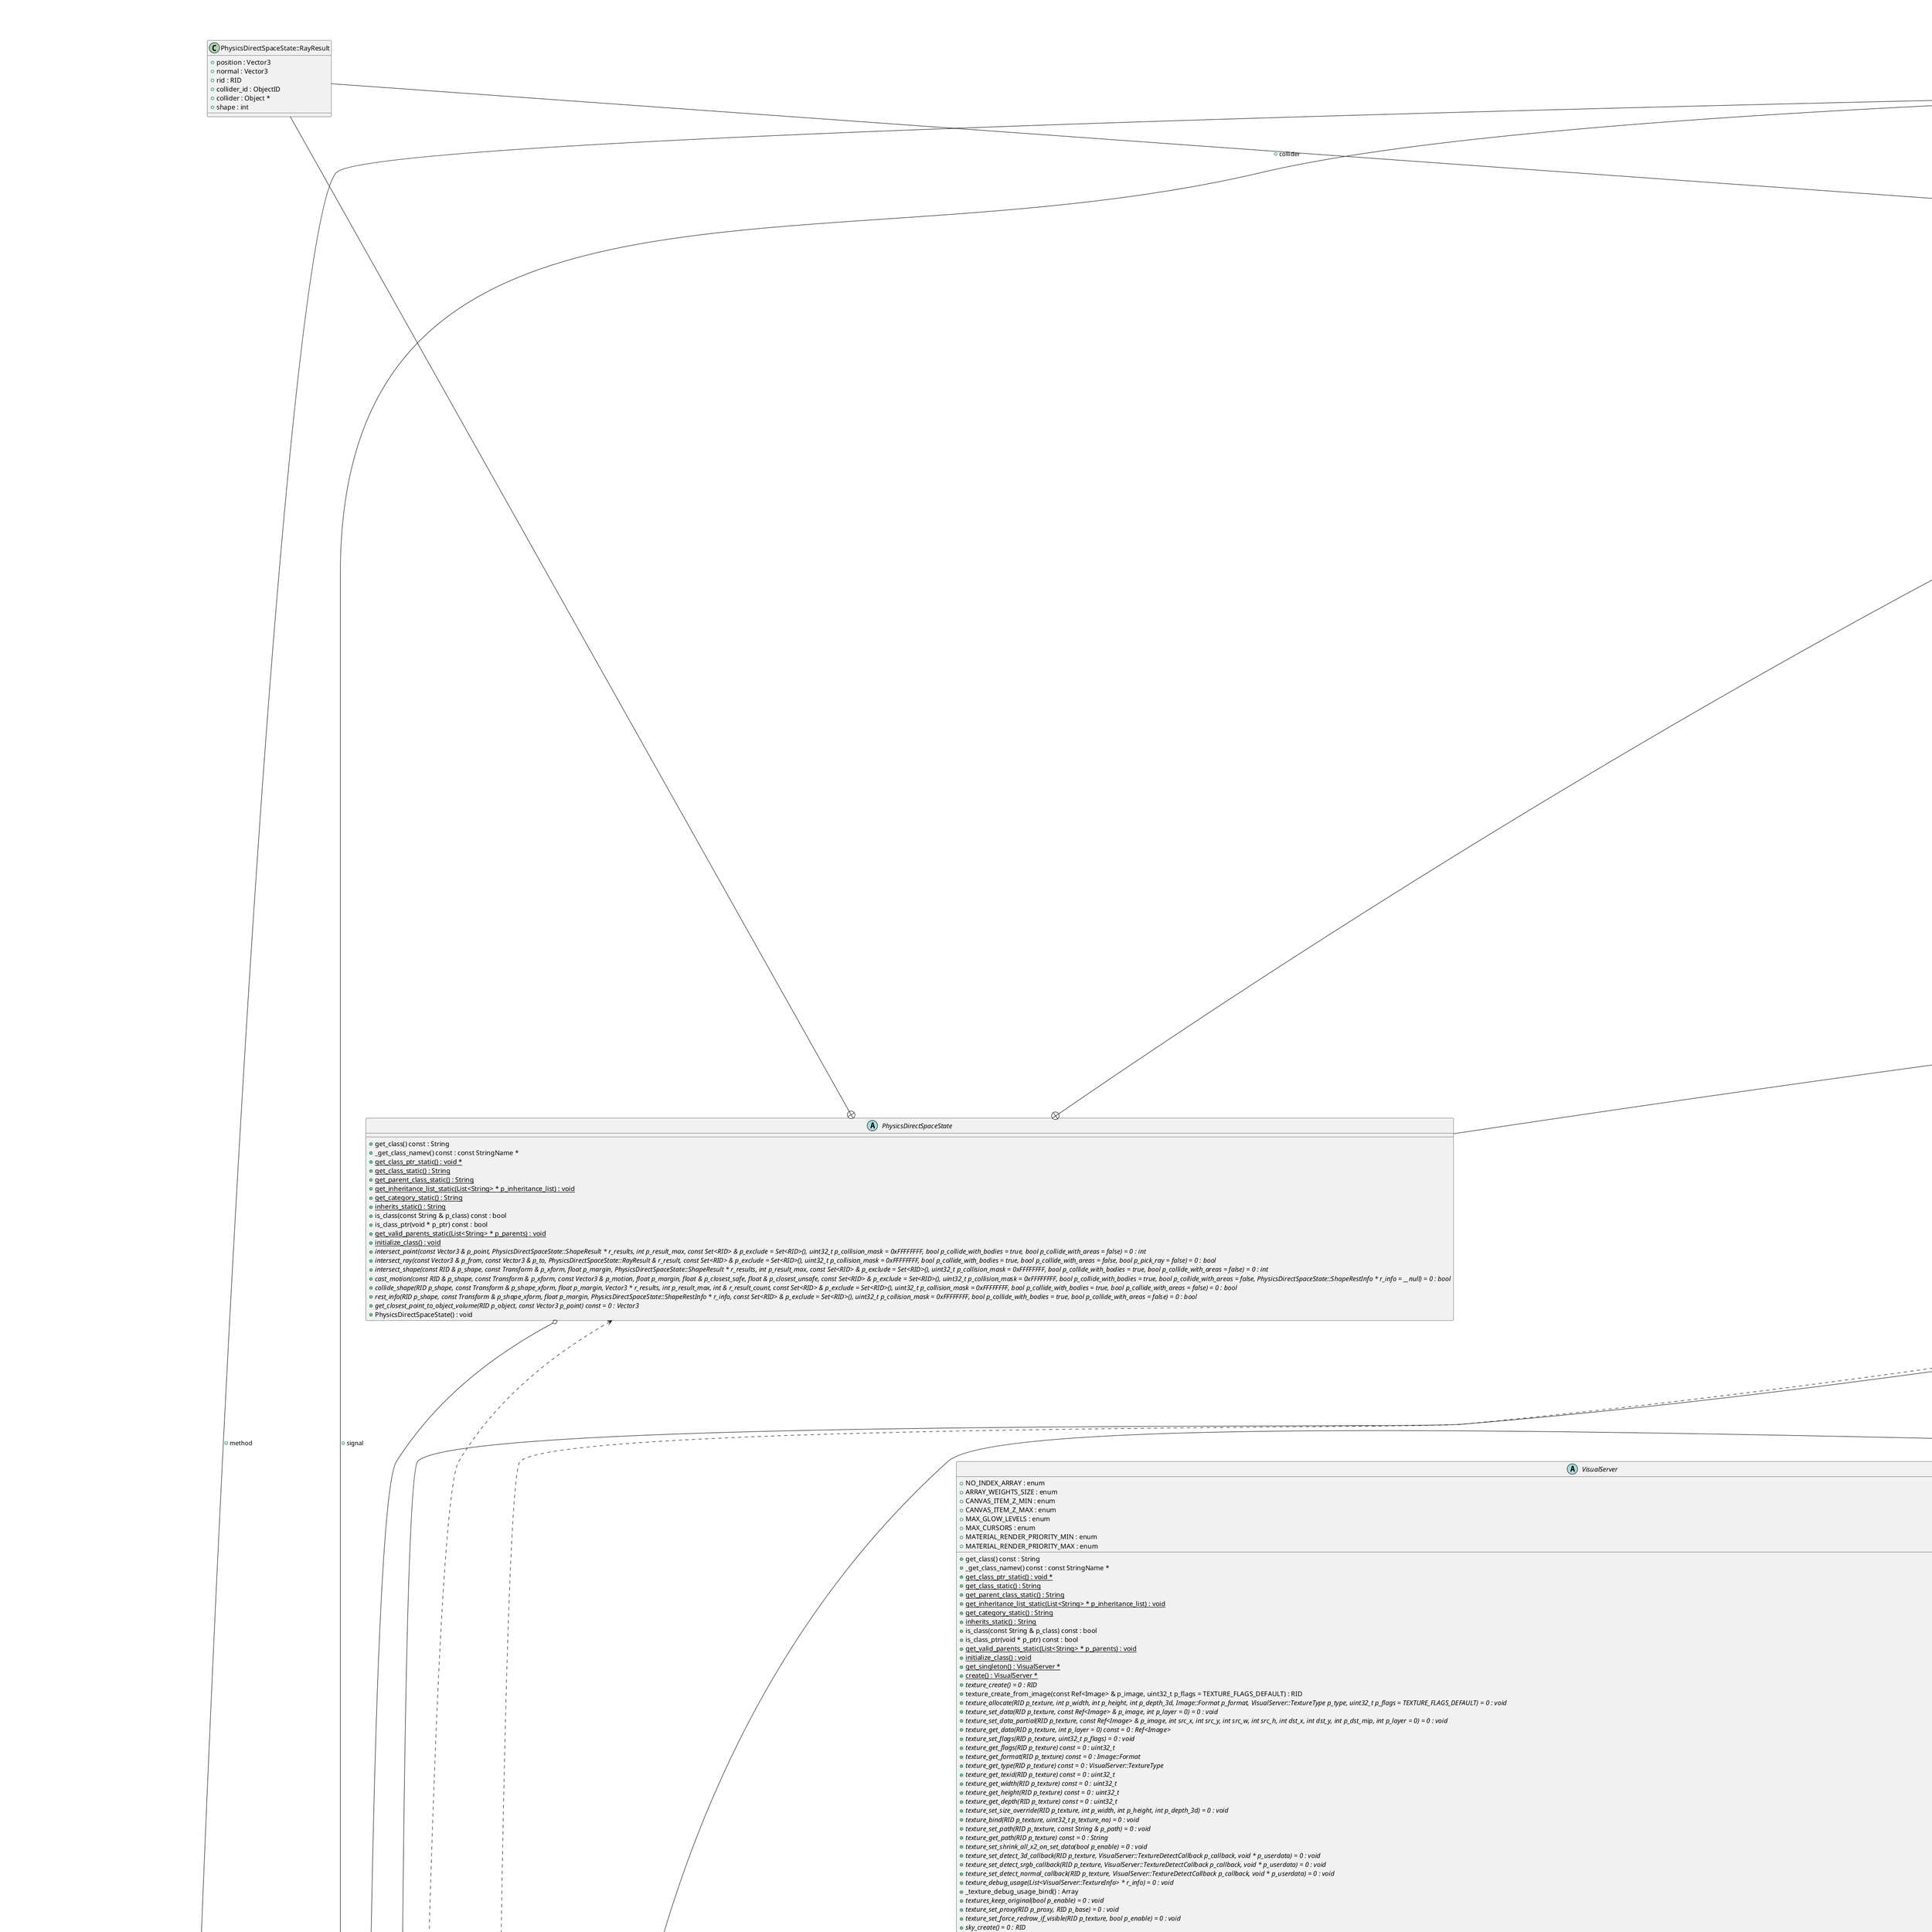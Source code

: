 @startuml
title Godot Object class hierarchy
class "SafeNumeric<uint32_t>" as C_0001357046052919104842
class C_0001357046052919104842 {
}
class "SafeRefCount" as C_0000699772808699382057
class C_0000699772808699382057 [[https://github.com/godotengine/godot/blob/faf3f883d1a25ec8a2b7a31ecc9e3363613b2478/./core/safe_refcount.h#L164{SafeRefCount}]] {
+ref() : bool
+refval() : uint32_t
+unref() : bool
+unrefval() : uint32_t
+get() const : uint32_t
+init(uint32_t p_value = 1) : void
}
class "StringName" as C_0001858199404643284193
class C_0001858199404643284193 [[https://github.com/godotengine/godot/blob/faf3f883d1a25ec8a2b7a31ecc9e3363613b2478/./core/string_name.h#L44{StringName}]] {
+operator const void *() const : const void *
+operator==(const String & p_name) const : bool
+operator==(const char * p_name) const : bool
+operator!=(const String & p_name) const : bool
+operator<(const StringName & p_name) const : bool
+operator==(const StringName & p_name) const : bool
+hash() const : uint32_t
+data_unique_pointer() const : const void *
+operator!=(const StringName & p_name) const : bool
+operator String() const : String
{static} +search(const char * p_name) : StringName
{static} +search(const CharType * p_name) : StringName
{static} +search(const String & p_name) : StringName
+operator=(const StringName & p_name) : void
+StringName(const char * p_name) : void
+StringName(const StringName & p_name) : void
+StringName(const String & p_name) : void
+StringName(const StaticCString & p_static_string) : void
+StringName() : void
+~StringName() : void
}
class "Dictionary" as C_0001299121424291583786
class C_0001299121424291583786 [[https://github.com/godotengine/godot/blob/faf3f883d1a25ec8a2b7a31ecc9e3363613b2478/./core/dictionary.h#L42{Dictionary}]] {
+get_key_list(List<Variant> * p_keys) const : void
+get_key_at_index(int p_index) const : Variant
+get_value_at_index(int p_index) const : Variant
+operator[](const Variant & p_key) : Variant &
+operator[](const Variant & p_key) const : const Variant &
+getptr(const Variant & p_key) const : const Variant *
+getptr(const Variant & p_key) : Variant *
+get_valid(const Variant & p_key) const : Variant
+get(const Variant & p_key, const Variant & p_default) const : Variant
+size() const : int
+empty() const : bool
+clear() : void
+has(const Variant & p_key) const : bool
+has_all(const Array & p_keys) const : bool
+erase(const Variant & p_key) : bool
+operator==(const Dictionary & p_dictionary) const : bool
+operator!=(const Dictionary & p_dictionary) const : bool
+hash() const : uint32_t
+operator=(const Dictionary & p_dictionary) : void
+next(const Variant * p_key = __null) const : const Variant *
+keys() const : Array
+values() const : Array
+duplicate(bool p_deep = false) const : Dictionary
+id() const : const void *
+Dictionary(const Dictionary & p_from) : void
+Dictionary() : void
+~Dictionary() : void
}
class "RefPtr" as C_0002025812040042972946
class C_0002025812040042972946 [[https://github.com/godotengine/godot/blob/faf3f883d1a25ec8a2b7a31ecc9e3363613b2478/./core/ref_ptr.h#L41{RefPtr}]] {
+is_null() const : bool
+operator=(const RefPtr & p_other) : void
+operator==(const RefPtr & p_other) const : bool
+operator!=(const RefPtr & p_other) const : bool
+get_rid() const : RID
+unref() : void
+get_data() const : void *
+RefPtr(const RefPtr & p_other) : void
+RefPtr() : void
+~RefPtr() : void
}
class "List<Object::Connection>" as C_0000751300156436098886
class C_0000751300156436098886 {
}
class "Set<String>" as C_0001682405743486361214
class C_0001682405743486361214 {
}
class "HashMap<StringName,Object::Signal>" as C_0001578539238208480863
class C_0001578539238208480863 {
}
class "Set<Object *>" as C_0000051860595756965531
class C_0000051860595756965531 {
}
class "Object" as C_0001531814603945772616
class C_0001531814603945772616 [[https://github.com/godotengine/godot/blob/faf3f883d1a25ec8a2b7a31ecc9e3363613b2478/./core/object.h#L408{Object}]] {
{static} +initialize_class() : void
{static} +register_custom_data_to_otdb() : void
+_change_notify(const char * p_property = "") : void
{static} +get_class_ptr_static() : void *
+_use_rc() : ObjectRC *
+_is_gpl_reversed() const : bool
+get_instance_id() const : ObjectID
+add_change_receptor(Object * p_receptor) : void
+remove_change_receptor(Object * p_receptor) : void
{static} +get_inheritance_list_static(List<String> * p_inheritance_list) : void
{static} +get_class_static() : String
{static} +get_parent_class_static() : String
{static} +get_category_static() : String
+get_class() const : String
+get_save_class() const : String
+is_class(const String & p_class) const : bool
+is_class_ptr(void * p_ptr) const : bool
+get_class_name() const : const StringName &
+set(const StringName & p_name, const Variant & p_value, bool * r_valid = __null) : void
+get(const StringName & p_name, bool * r_valid = __null) const : Variant
+set_indexed(const Vector<StringName> & p_names, const Variant & p_value, bool * r_valid = __null) : void
+get_indexed(const Vector<StringName> & p_names, bool * r_valid = __null) const : Variant
+get_property_list(List<PropertyInfo> * p_list, bool p_reversed = false) const : void
+has_method(const StringName & p_method) const : bool
+get_method_list(List<MethodInfo> * p_list) const : void
+callv(const StringName & p_method, const Array & p_args) : Variant
+call(const StringName & p_method, const Variant ** p_args, int p_argcount, Variant::CallError & r_error) : Variant
+call_multilevel(const StringName & p_method, const Variant ** p_args, int p_argcount) : void
+call_multilevel_reversed(const StringName & p_method, const Variant ** p_args, int p_argcount) : void
+call(const StringName & p_name, const Variant & p_arg1 = Variant(), const Variant & p_arg2 = Variant(), const Variant & p_arg3 = Variant(), const Variant & p_arg4 = Variant(), const Variant & p_arg5 = Variant()) : Variant
+call_multilevel(const StringName & p_name, const Variant & p_arg1 = Variant(), const Variant & p_arg2 = Variant(), const Variant & p_arg3 = Variant(), const Variant & p_arg4 = Variant(), const Variant & p_arg5 = Variant()) : void
+notification(int p_notification, bool p_reversed = false) : void
+to_string() : String
+getvar(const Variant & p_key, bool * r_valid = __null) const : Variant
+setvar(const Variant & p_key, const Variant & p_value, bool * r_valid = __null) : void
+set_script(const RefPtr & p_script) : void
+get_script() const : RefPtr
+has_meta(const String & p_name) const : bool
+set_meta(const String & p_name, const Variant & p_value) : void
+remove_meta(const String & p_name) : void
+get_meta(const String & p_name) const : Variant
+get_meta_list(List<String> * p_list) const : void
+set_edited(bool p_edited) : void
+is_edited() const : bool
+get_edited_version() const : uint32_t
+set_script_instance(ScriptInstance * p_instance) : void
+get_script_instance() const : ScriptInstance *
+set_script_and_instance(const RefPtr & p_script, ScriptInstance * p_instance) : void
+add_user_signal(const MethodInfo & p_signal) : void
+emit_signal(const StringName & p_name, const Variant & p_arg1 = Variant(), const Variant & p_arg2 = Variant(), const Variant & p_arg3 = Variant(), const Variant & p_arg4 = Variant(), const Variant & p_arg5 = Variant()) : Error
+emit_signal(const StringName & p_name, const Variant ** p_args, int p_argcount) : Error
+has_signal(const StringName & p_name) const : bool
+get_signal_list(List<MethodInfo> * p_signals) const : void
+get_signal_connection_list(const StringName & p_signal, List<Object::Connection> * p_connections) const : void
+get_all_signal_connections(List<Object::Connection> * p_connections) const : void
+get_persistent_signal_connection_count() const : int
+get_signals_connected_to_this(List<Object::Connection> * p_connections) const : void
+connect(const StringName & p_signal, Object * p_to_object, const StringName & p_to_method, const Vector<Variant> & p_binds = Vector<Variant>(), uint32_t p_flags = 0) : Error
+disconnect(const StringName & p_signal, Object * p_to_object, const StringName & p_to_method) : void
+is_connected(const StringName & p_signal, Object * p_to_object, const StringName & p_to_method) const : bool
+call_deferred(const StringName & p_method, const Variant & p_arg1 = Variant(), const Variant & p_arg2 = Variant(), const Variant & p_arg3 = Variant(), const Variant & p_arg4 = Variant(), const Variant & p_arg5 = Variant()) : void
+set_deferred(const StringName & p_property, const Variant & p_value) : void
+set_block_signals(bool p_block) : void
+is_blocking_signals() const : bool
+get_static_property_type(const StringName & p_property, bool * r_valid = __null) const : Variant::Type
+get_static_property_type_indexed(const Vector<StringName> & p_path, bool * r_valid = __null) const : Variant::Type
+get_translatable_strings(List<String> * p_strings) const : void
+get_argument_options(const StringName & p_function, int p_idx, List<String> * r_options) const : void
+tr(const StringName & p_message) const : StringName
+is_queued_for_deletion() const : bool
+set_message_translation(bool p_enable) : void
+can_translate_messages() const : bool
+editor_set_section_unfold(const String & p_section, bool p_unfolded) : void
+editor_is_section_unfolded(const String & p_section) : bool
+editor_get_section_folding() const : const Set<String> &
+editor_clear_section_folding() : void
+get_script_instance_binding(int p_script_language_index) : void *
+has_script_instance_binding(int p_script_language_index) : bool
+set_script_instance_binding(int p_script_language_index, void * p_data) : void
+clear_internal_resource_paths() : void
+Object() : void
+~Object() : void
{static} +cast_to<T>(Object * p_object) : T *
{static} +cast_to<T>(const Object * p_object) : const T *
+_is_queued_for_deletion : bool [[[https://github.com/godotengine/godot/blob/faf3f883d1a25ec8a2b7a31ecc9e3363613b2478/./core/object.h#L745{_is_queued_for_deletion}]]]
+NOTIFICATION_POSTINITIALIZE : enum
+NOTIFICATION_PREDELETE : enum
}
enum "Object::ConnectFlags" as C_0000219886141561409828
enum C_0000219886141561409828 [[https://github.com/godotengine/godot/blob/faf3f883d1a25ec8a2b7a31ecc9e3363613b2478/./core/object.h#L410{Object##ConnectFlags}]] {
CONNECT_DEFERRED
CONNECT_PERSIST
CONNECT_ONESHOT
CONNECT_REFERENCE_COUNTED
}
class "Object::Connection" as C_0001267214583673362755
class C_0001267214583673362755 [[https://github.com/godotengine/godot/blob/faf3f883d1a25ec8a2b7a31ecc9e3363613b2478/./core/object.h#L418{Object##Connection}]] {
+operator<(const Object::Connection & p_conn) const : bool
+operator Variant() const : Variant
+Connection() : void
+Connection(const Variant & p_variant) : void
+source : Object * [[[https://github.com/godotengine/godot/blob/faf3f883d1a25ec8a2b7a31ecc9e3363613b2478/./core/object.h#L420{source}]]]
+signal : StringName [[[https://github.com/godotengine/godot/blob/faf3f883d1a25ec8a2b7a31ecc9e3363613b2478/./core/object.h#L421{signal}]]]
+target : Object * [[[https://github.com/godotengine/godot/blob/faf3f883d1a25ec8a2b7a31ecc9e3363613b2478/./core/object.h#L422{target}]]]
+method : StringName [[[https://github.com/godotengine/godot/blob/faf3f883d1a25ec8a2b7a31ecc9e3363613b2478/./core/object.h#L423{method}]]]
+flags : uint32_t [[[https://github.com/godotengine/godot/blob/faf3f883d1a25ec8a2b7a31ecc9e3363613b2478/./core/object.h#L424{flags}]]]
+binds : Vector<Variant> [[[https://github.com/godotengine/godot/blob/faf3f883d1a25ec8a2b7a31ecc9e3363613b2478/./core/object.h#L425{binds}]]]
}
class "Object::Signal" as C_0000250357724807605097
class C_0000250357724807605097 [[https://github.com/godotengine/godot/blob/faf3f883d1a25ec8a2b7a31ecc9e3363613b2478/./core/object.h#L448{Object##Signal}]] {
+Signal() : void
+user : MethodInfo [[[https://github.com/godotengine/godot/blob/faf3f883d1a25ec8a2b7a31ecc9e3363613b2478/./core/object.h#L472{user}]]]
+slot_map : VMap<Object::Signal::Target,Object::Signal::Slot> [[[https://github.com/godotengine/godot/blob/faf3f883d1a25ec8a2b7a31ecc9e3363613b2478/./core/object.h#L473{slot_map}]]]
}
class "ObjectDB" as C_0002064336919270342687
class C_0002064336919270342687 [[https://github.com/godotengine/godot/blob/faf3f883d1a25ec8a2b7a31ecc9e3363613b2478/./core/object.h#L773{ObjectDB}]] {
{static} +get_instance(ObjectID p_instance_id) : Object *
{static} +debug_objects(ObjectDB::DebugFunc p_func) : void
{static} +get_object_count() : int
{static} +instance_validate(Object * p_ptr) : bool
}
class "ClassDB" as C_0000104564426296396960
class C_0000104564426296396960 [[https://github.com/godotengine/godot/blob/faf3f883d1a25ec8a2b7a31ecc9e3363613b2478/./core/class_db.h#L94{ClassDB}]] {
{static} +bind_methodfi(uint32_t p_flags, MethodBind * p_bind, const MethodDefinition & method_name, const Variant ** p_defs, int p_defcount) : MethodBind *
{static} +_add_class2(const StringName & p_class, const StringName & p_inherits) : void
{static} +get_class_list(List<StringName> * p_classes) : void
{static} +get_inheriters_from_class(const StringName & p_class, List<StringName> * p_classes) : void
{static} +get_direct_inheriters_from_class(const StringName & p_class, List<StringName> * p_classes) : void
{static} +get_parent_class_nocheck(const StringName & p_class) : StringName
{static} +get_parent_class(const StringName & p_class) : StringName
{static} +class_exists(const StringName & p_class) : bool
{static} +is_parent_class(const StringName & p_class, const StringName & p_inherits) : bool
{static} +can_instance(const StringName & p_class) : bool
{static} +instance(const StringName & p_class) : Object *
{static} +get_api_type(const StringName & p_class) : ClassDB::APIType
{static} +get_api_hash(ClassDB::APIType p_api) : uint64_t
{static} +add_signal(StringName p_class, const MethodInfo & p_signal) : void
{static} +has_signal(StringName p_class, StringName p_signal) : bool
{static} +get_signal(StringName p_class, StringName p_signal, MethodInfo * r_signal) : bool
{static} +get_signal_list(StringName p_class, List<MethodInfo> * p_signals, bool p_no_inheritance = false) : void
{static} +add_property_group(StringName p_class, const String & p_name, const String & p_prefix = "") : void
{static} +add_property(StringName p_class, const PropertyInfo & p_pinfo, const StringName & p_setter, const StringName & p_getter, int p_index = -1) : void
{static} +set_property_default_value(StringName p_class, const StringName & p_name, const Variant & p_default) : void
{static} +get_property_list(StringName p_class, List<PropertyInfo> * p_list, bool p_no_inheritance = false, const Object * p_validator = __null) : void
{static} +set_property(Object * p_object, const StringName & p_property, const Variant & p_value, bool * r_valid = __null) : bool
{static} +get_property(Object * p_object, const StringName & p_property, Variant & r_value) : bool
{static} +has_property(const StringName & p_class, const StringName & p_property, bool p_no_inheritance = false) : bool
{static} +get_property_index(const StringName & p_class, const StringName & p_property, bool * r_is_valid = __null) : int
{static} +get_property_type(const StringName & p_class, const StringName & p_property, bool * r_is_valid = __null) : Variant::Type
{static} +get_property_setter(StringName p_class, const StringName & p_property) : StringName
{static} +get_property_getter(StringName p_class, const StringName & p_property) : StringName
{static} +has_method(StringName p_class, StringName p_method, bool p_no_inheritance = false) : bool
{static} +set_method_flags(StringName p_class, StringName p_method, int p_flags) : void
{static} +get_method_list(StringName p_class, List<MethodInfo> * p_methods, bool p_no_inheritance = false, bool p_exclude_from_properties = false) : void
{static} +get_method(StringName p_class, StringName p_name) : MethodBind *
{static} +add_virtual_method(const StringName & p_class, const MethodInfo & p_method, bool p_virtual = true) : void
{static} +get_virtual_methods(const StringName & p_class, List<MethodInfo> * p_methods, bool p_no_inheritance = false) : void
{static} +bind_integer_constant(const StringName & p_class, const StringName & p_enum, const StringName & p_name, int p_constant) : void
{static} +get_integer_constant_list(const StringName & p_class, List<String> * p_constants, bool p_no_inheritance = false) : void
{static} +get_integer_constant(const StringName & p_class, const StringName & p_name, bool * p_success = __null) : int
{static} +get_integer_constant_enum(const StringName & p_class, const StringName & p_name, bool p_no_inheritance = false) : StringName
{static} +get_enum_list(const StringName & p_class, List<StringName> * p_enums, bool p_no_inheritance = false) : void
{static} +get_enum_constants(const StringName & p_class, const StringName & p_enum, List<StringName> * p_constants, bool p_no_inheritance = false) : void
{static} +class_get_default_property_value(const StringName & p_class, const StringName & p_property, bool * r_valid = __null) : Variant
{static} +get_category(const StringName & p_node) : StringName
{static} +set_class_enabled(StringName p_class, bool p_enable) : void
{static} +is_class_enabled(StringName p_class) : bool
{static} +is_class_exposed(StringName p_class) : bool
{static} +add_resource_base_extension(const StringName & p_extension, const StringName & p_class) : void
{static} +get_resource_base_extensions(List<String> * p_extensions) : void
{static} +get_extensions_for_type(const StringName & p_class, List<String> * p_extensions) : void
{static} +add_compatibility_class(const StringName & p_class, const StringName & p_fallback) : void
{static} +set_current_api(ClassDB::APIType p_api) : void
{static} +get_current_api() : ClassDB::APIType
{static} +cleanup_defaults() : void
{static} +cleanup() : void
{static} +creator<T>() : class Object *
{static} +_add_class<T>() : void
{static} +register_class<T>() : void
{static} +register_virtual_class<T>() : void
{static} +_create_ptr_func<T>() : class Object *
{static} +register_custom_instance_class<T>() : void
{static} +bind_method<N,M>(N p_method_name, M p_method) : class MethodBind *
{static} +bind_method<N,M>(N p_method_name, M p_method, const Variant & p_def1) : class MethodBind *
{static} +bind_method<N,M>(N p_method_name, M p_method, const Variant & p_def1, const Variant & p_def2) : class MethodBind *
{static} +bind_method<N,M>(N p_method_name, M p_method, const Variant & p_def1, const Variant & p_def2, const Variant & p_def3) : class MethodBind *
{static} +bind_method<N,M>(N p_method_name, M p_method, const Variant & p_def1, const Variant & p_def2, const Variant & p_def3, const Variant & p_def4) : class MethodBind *
{static} +bind_method<N,M>(N p_method_name, M p_method, const Variant & p_def1, const Variant & p_def2, const Variant & p_def3, const Variant & p_def4, const Variant & p_def5) : class MethodBind *
{static} +bind_method<N,M>(N p_method_name, M p_method, const Variant & p_def1, const Variant & p_def2, const Variant & p_def3, const Variant & p_def4, const Variant & p_def5, const Variant & p_def6) : class MethodBind *
{static} +bind_method<N,M>(N p_method_name, M p_method, const Variant & p_def1, const Variant & p_def2, const Variant & p_def3, const Variant & p_def4, const Variant & p_def5, const Variant & p_def6, const Variant & p_def7) : class MethodBind *
{static} +bind_method<N,M>(N p_method_name, M p_method, const Variant & p_def1, const Variant & p_def2, const Variant & p_def3, const Variant & p_def4, const Variant & p_def5, const Variant & p_def6, const Variant & p_def7, const Variant & p_def8) : class MethodBind *
{static} +bind_vararg_method<M>(uint32_t p_flags, StringName p_name, M p_method, const MethodInfo & p_info = MethodInfo(), const Vector<Variant> & p_default_args = Vector<Variant>(), bool p_return_nil_is_variant = true) : class MethodBind *
{static} +lock : RWLock [[[https://github.com/godotengine/godot/blob/faf3f883d1a25ec8a2b7a31ecc9e3363613b2478/./core/class_db.h#L146{lock}]]]
{static} +classes : HashMap<StringName,ClassDB::ClassInfo> [[[https://github.com/godotengine/godot/blob/faf3f883d1a25ec8a2b7a31ecc9e3363613b2478/./core/class_db.h#L147{classes}]]]
{static} +resource_base_extensions : HashMap<StringName,StringName> [[[https://github.com/godotengine/godot/blob/faf3f883d1a25ec8a2b7a31ecc9e3363613b2478/./core/class_db.h#L148{resource_base_extensions}]]]
{static} +compat_classes : HashMap<StringName,StringName> [[[https://github.com/godotengine/godot/blob/faf3f883d1a25ec8a2b7a31ecc9e3363613b2478/./core/class_db.h#L149{compat_classes}]]]
{static} +current_api : ClassDB::APIType [[[https://github.com/godotengine/godot/blob/faf3f883d1a25ec8a2b7a31ecc9e3363613b2478/./core/class_db.h#L157{current_api}]]]
{static} +default_values : HashMap<StringName,HashMap<StringName,Variant>> [[[https://github.com/godotengine/godot/blob/faf3f883d1a25ec8a2b7a31ecc9e3363613b2478/./core/class_db.h#L161{default_values}]]]
{static} +default_values_cached : Set<StringName> [[[https://github.com/godotengine/godot/blob/faf3f883d1a25ec8a2b7a31ecc9e3363613b2478/./core/class_db.h#L162{default_values_cached}]]]
}
class "Node" as C_0000218299049716973303
class C_0000218299049716973303 [[https://github.com/godotengine/godot/blob/faf3f883d1a25ec8a2b7a31ecc9e3363613b2478/./core/variant.h#L55{Node}]] {
+get_class() const : String
+_get_class_namev() const : const StringName *
{static} +get_class_ptr_static() : void *
{static} +get_class_static() : String
{static} +get_parent_class_static() : String
{static} +get_inheritance_list_static(List<String> * p_inheritance_list) : void
{static} +get_category_static() : String
{static} +inherits_static() : String
+is_class(const String & p_class) const : bool
+is_class_ptr(void * p_ptr) const : bool
{static} +get_valid_parents_static(List<String> * p_parents) : void
{static} +initialize_class() : void
+get_name() const : StringName
+set_name(const String & p_name) : void
+add_child(Node * p_child, bool p_legible_unique_name = false) : void
+add_child_below_node(Node * p_node, Node * p_child, bool p_legible_unique_name = false) : void
+remove_child(Node * p_child) : void
+get_child_count() const : int
+get_child(int p_index) const : Node *
+has_node(const NodePath & p_path) const : bool
+get_node(const NodePath & p_path) const : Node *
+get_node_or_null(const NodePath & p_path) const : Node *
+find_node(const String & p_mask, bool p_recursive = true, bool p_owned = true) const : Node *
+has_node_and_resource(const NodePath & p_path) const : bool
+get_node_and_resource(const NodePath & p_path, RES & r_res, Vector<StringName> & r_leftover_subpath, bool p_last_is_property = true) const : Node *
+get_parent() const : Node *
+find_parent(const String & p_mask) const : Node *
+get_tree() const : SceneTree *
+is_inside_tree() const : bool
+is_a_parent_of(const Node * p_node) const : bool
+is_greater_than(const Node * p_node) const : bool
+get_path() const : NodePath
+get_path_to(const Node * p_node) const : NodePath
+find_common_parent_with(const Node * p_node) const : Node *
+add_to_group(const StringName & p_identifier, bool p_persistent = false) : void
+remove_from_group(const StringName & p_identifier) : void
+is_in_group(const StringName & p_identifier) const : bool
+get_groups(List<Node::GroupInfo> * p_groups) const : void
+get_persistent_group_count() const : int
+move_child(Node * p_child, int p_pos) : void
+raise() : void
+set_owner(Node * p_owner) : void
+get_owner() const : Node *
+get_owned_by(Node * p_by, List<Node *> * p_owned) : void
+remove_and_skip() : void
+get_index() const : int
+print_tree() : void
+print_tree_pretty() : void
+set_filename(const String & p_filename) : void
+get_filename() const : String
+set_editor_description(const String & p_editor_description) : void
+get_editor_description() const : String
+set_editable_instance(Node * p_node, bool p_editable) : void
+is_editable_instance(const Node * p_node) const : bool
+get_deepest_editable_node(Node * start_node) const : Node *
+propagate_notification(int p_notification) : void
+propagate_call(const StringName & p_method, const Array & p_args = Array(), const bool p_parent_first = false) : void
+set_physics_process(bool p_process) : void
+get_physics_process_delta_time() const : float
+is_physics_processing() const : bool
+set_process(bool p_idle_process) : void
+get_process_delta_time() const : float
+is_processing() const : bool
+set_physics_process_internal(bool p_process_internal) : void
+is_physics_processing_internal() const : bool
+set_process_internal(bool p_idle_process_internal) : void
+is_processing_internal() const : bool
+set_process_priority(int p_priority) : void
+get_process_priority() const : int
+set_process_input(bool p_enable) : void
+is_processing_input() const : bool
+set_process_unhandled_input(bool p_enable) : void
+is_processing_unhandled_input() const : bool
+set_process_unhandled_key_input(bool p_enable) : void
+is_processing_unhandled_key_input() const : bool
+get_position_in_parent() const : int
+duplicate(int p_flags = DUPLICATE_GROUPS | DUPLICATE_SIGNALS | DUPLICATE_SCRIPTS) const : Node *
+duplicate_and_reown(const Map<Node *,Node *> & p_reown_map) const : Node *
+duplicate_from_editor(Map<const Node *,Node *> & r_duplimap) const : Node *
+duplicate_from_editor(Map<const Node *,Node *> & r_duplimap, const Map<RES,RES> & p_resource_remap) const : Node *
+remap_node_resources(Node * p_node, const Map<RES,RES> & p_resource_remap) const : void
+remap_nested_resources(RES p_resource, const Map<RES,RES> & p_resource_remap) const : void
+set_scene_instance_state(const Ref<SceneState> & p_state) : void
+get_scene_instance_state() const : Ref<SceneState>
+set_scene_inherited_state(const Ref<SceneState> & p_state) : void
+get_scene_inherited_state() const : Ref<SceneState>
+set_scene_instance_load_placeholder(bool p_enable) : void
+get_scene_instance_load_placeholder() const : bool
{static} +make_binds(const Variant & p_arg1 = Variant(), const Variant & p_arg2 = Variant(), const Variant & p_arg3 = Variant(), const Variant & p_arg4 = Variant(), const Variant & p_arg5 = Variant()) : Vector<Variant>
+replace_by(Node * p_node, bool p_keep_data = false) : void
+set_pause_mode(Node::PauseMode p_mode) : void
+get_pause_mode() const : Node::PauseMode
+can_process() const : bool
+can_process_notification(int p_what) const : bool
+request_ready() : void
{static} +print_stray_nodes() : void
+validate_child_name(Node * p_child) : String
+queue_delete() : void
{static} +set_human_readable_collision_renaming(bool p_enabled) : void
{static} +init_node_hrcr() : void
+force_parent_owned() : void
+set_import_path(const NodePath & p_import_path) : void
+get_import_path() const : NodePath
+is_owned_by_parent() const : bool
+get_argument_options(const StringName & p_function, int p_idx, List<String> * r_options) const : void
+clear_internal_tree_resource_paths() : void
+get_viewport() const : Viewport *
+get_configuration_warning() const : String
+update_configuration_warning() : void
+set_display_folded(bool p_folded) : void
+is_displayed_folded() const : bool
+set_network_master(int p_peer_id, bool p_recursive = true) : void
+get_network_master() const : int
+is_network_master() const : bool
+rpc_config(const StringName & p_method, MultiplayerAPI::RPCMode p_mode) : void
+rset_config(const StringName & p_property, MultiplayerAPI::RPCMode p_mode) : void
+rpc(const StringName & p_method, const Variant & p_arg1 = Variant(), const Variant & p_arg2 = Variant(), const Variant & p_arg3 = Variant(), const Variant & p_arg4 = Variant(), const Variant & p_arg5 = Variant()) : void
+rpc_unreliable(const StringName & p_method, const Variant & p_arg1 = Variant(), const Variant & p_arg2 = Variant(), const Variant & p_arg3 = Variant(), const Variant & p_arg4 = Variant(), const Variant & p_arg5 = Variant()) : void
+rpc_id(int p_peer_id, const StringName & p_method, const Variant & p_arg1 = Variant(), const Variant & p_arg2 = Variant(), const Variant & p_arg3 = Variant(), const Variant & p_arg4 = Variant(), const Variant & p_arg5 = Variant()) : void
+rpc_unreliable_id(int p_peer_id, const StringName & p_method, const Variant & p_arg1 = Variant(), const Variant & p_arg2 = Variant(), const Variant & p_arg3 = Variant(), const Variant & p_arg4 = Variant(), const Variant & p_arg5 = Variant()) : void
+rset(const StringName & p_property, const Variant & p_value) : void
+rset_unreliable(const StringName & p_property, const Variant & p_value) : void
+rset_id(int p_peer_id, const StringName & p_property, const Variant & p_value) : void
+rset_unreliable_id(int p_peer_id, const StringName & p_property, const Variant & p_value) : void
+rpcp(int p_peer_id, bool p_unreliable, const StringName & p_method, const Variant ** p_arg, int p_argcount) : void
+rsetp(int p_peer_id, bool p_unreliable, const StringName & p_property, const Variant & p_value) : void
+get_multiplayer() const : Ref<MultiplayerAPI>
+get_custom_multiplayer() const : Ref<MultiplayerAPI>
+set_custom_multiplayer(Ref<MultiplayerAPI> p_multiplayer) : void
+get_node_rpc_mode(const StringName & p_method) : const Map<StringName,MultiplayerAPI::RPCMode>::Element *
+get_node_rset_mode(const StringName & p_property) : const Map<StringName,MultiplayerAPI::RPCMode>::Element *
+Node() : void
+~Node() : void
{static} +orphan_node_count : int [[[https://github.com/godotengine/godot/blob/faf3f883d1a25ec8a2b7a31ecc9e3363613b2478/./scene/main/node.h#L78{orphan_node_count}]]]
+NOTIFICATION_ENTER_TREE : enum
+NOTIFICATION_EXIT_TREE : enum
+NOTIFICATION_MOVED_IN_PARENT : enum
+NOTIFICATION_READY : enum
+NOTIFICATION_PAUSED : enum
+NOTIFICATION_UNPAUSED : enum
+NOTIFICATION_PHYSICS_PROCESS : enum
+NOTIFICATION_PROCESS : enum
+NOTIFICATION_PARENTED : enum
+NOTIFICATION_UNPARENTED : enum
+NOTIFICATION_INSTANCED : enum
+NOTIFICATION_DRAG_BEGIN : enum
+NOTIFICATION_DRAG_END : enum
+NOTIFICATION_PATH_CHANGED : enum
+NOTIFICATION_INTERNAL_PROCESS : enum
+NOTIFICATION_INTERNAL_PHYSICS_PROCESS : enum
+NOTIFICATION_POST_ENTER_TREE : enum
+NOTIFICATION_WM_MOUSE_ENTER : enum
+NOTIFICATION_WM_MOUSE_EXIT : enum
+NOTIFICATION_WM_FOCUS_IN : enum
+NOTIFICATION_WM_FOCUS_OUT : enum
+NOTIFICATION_WM_QUIT_REQUEST : enum
+NOTIFICATION_WM_GO_BACK_REQUEST : enum
+NOTIFICATION_WM_UNFOCUS_REQUEST : enum
+NOTIFICATION_OS_MEMORY_WARNING : enum
+NOTIFICATION_TRANSLATION_CHANGED : enum
+NOTIFICATION_WM_ABOUT : enum
+NOTIFICATION_CRASH : enum
+NOTIFICATION_OS_IME_UPDATE : enum
+NOTIFICATION_APP_RESUMED : enum
+NOTIFICATION_APP_PAUSED : enum
}
class "ObjectRC" as C_0000933379568804427881
class C_0000933379568804427881 [[https://github.com/godotengine/godot/blob/faf3f883d1a25ec8a2b7a31ecc9e3363613b2478/./core/variant.h#L54{ObjectRC}]] {
+increment() : void
+decrement() : bool
+invalidate() : bool
+get_ptr() : Object *
+ObjectRC(Object * p_object) : void
+instance_id : const ObjectID [[[https://github.com/godotengine/godot/blob/faf3f883d1a25ec8a2b7a31ecc9e3363613b2478/./core/object_rc.h#L52{instance_id}]]]
}
abstract "ScriptInstance" as C_0001735438654351294549
abstract C_0001735438654351294549 [[https://github.com/godotengine/godot/blob/faf3f883d1a25ec8a2b7a31ecc9e3363613b2478/./core/object.h#L405{ScriptInstance}]] {
{abstract} +set(const StringName & p_name, const Variant & p_value) = 0 : bool
{abstract} +get(const StringName & p_name, Variant & r_ret) const = 0 : bool
{abstract} +get_property_list(List<PropertyInfo> * p_properties) const = 0 : void
{abstract} +get_property_type(const StringName & p_name, bool * r_is_valid = __null) const = 0 : Variant::Type
+get_owner() : Object *
+get_property_state(List<Pair<StringName,Variant>> & state) : void
{abstract} +get_method_list(List<MethodInfo> * p_list) const = 0 : void
{abstract} +has_method(const StringName & p_method) const = 0 : bool
+call(const StringName & p_method, const Variant & p_arg1 = Variant(), const Variant & p_arg2 = Variant(), const Variant & p_arg3 = Variant(), const Variant & p_arg4 = Variant(), const Variant & p_arg5 = Variant()) : Variant
{abstract} +call(const StringName & p_method, const Variant ** p_args, int p_argcount, Variant::CallError & r_error) = 0 : Variant
+call_multilevel(const StringName & p_method, const Variant & p_arg1 = Variant(), const Variant & p_arg2 = Variant(), const Variant & p_arg3 = Variant(), const Variant & p_arg4 = Variant(), const Variant & p_arg5 = Variant()) : void
+call_multilevel(const StringName & p_method, const Variant ** p_args, int p_argcount) : void
+call_multilevel_reversed(const StringName & p_method, const Variant ** p_args, int p_argcount) : void
{abstract} +notification(int p_notification) = 0 : void
+to_string(bool * r_valid) : String
+refcount_incremented() : void
+refcount_decremented() : bool
{abstract} +get_script() const = 0 : Ref<Script>
+is_placeholder() const : bool
+property_set_fallback(const StringName & p_name, const Variant & p_value, bool * r_valid) : void
+property_get_fallback(const StringName & p_name, bool * r_valid) : Variant
{abstract} +get_rpc_mode(const StringName & p_method) const = 0 : MultiplayerAPI::RPCMode
{abstract} +get_rset_mode(const StringName & p_variable) const = 0 : MultiplayerAPI::RPCMode
{abstract} +get_language() = 0 : ScriptLanguage *
+~ScriptInstance() : void
}
class "Reference" as C_0001778859257025660860
class C_0001778859257025660860 [[https://github.com/godotengine/godot/blob/faf3f883d1a25ec8a2b7a31ecc9e3363613b2478/./core/reference.h#L39{Reference}]] {
+get_class() const : String
+_get_class_namev() const : const StringName *
{static} +get_class_ptr_static() : void *
{static} +get_class_static() : String
{static} +get_parent_class_static() : String
{static} +get_inheritance_list_static(List<String> * p_inheritance_list) : void
{static} +get_category_static() : String
{static} +inherits_static() : String
+is_class(const String & p_class) const : bool
+is_class_ptr(void * p_ptr) const : bool
{static} +get_valid_parents_static(List<String> * p_parents) : void
{static} +initialize_class() : void
+is_referenced() const : bool
+init_ref() : bool
+reference() : bool
+unreference() : bool
+reference_get_count() const : int
+Reference() : void
+~Reference() : void
}
class "PlaceHolderScriptInstance" as C_0001649884439586022807
class C_0001649884439586022807 [[https://github.com/godotengine/godot/blob/faf3f883d1a25ec8a2b7a31ecc9e3363613b2478/./core/script_language.h#L374{PlaceHolderScriptInstance}]] {
+set(const StringName & p_name, const Variant & p_value) : bool
+get(const StringName & p_name, Variant & r_ret) const : bool
+get_property_list(List<PropertyInfo> * p_properties) const : void
+get_property_type(const StringName & p_name, bool * r_is_valid = __null) const : Variant::Type
+get_method_list(List<MethodInfo> * p_list) const : void
+has_method(const StringName & p_method) const : bool
+call(const StringName & p_method, const Variant & p_arg1 = Variant(), const Variant & p_arg2 = Variant(), const Variant & p_arg3 = Variant(), const Variant & p_arg4 = Variant(), const Variant & p_arg5 = Variant()) : Variant
+call(const StringName & p_method, const Variant ** p_args, int p_argcount, Variant::CallError & r_error) : Variant
+notification(int p_notification) : void
+get_script() const : Ref<Script>
+get_language() : ScriptLanguage *
+get_owner() : Object *
+update(const List<PropertyInfo> & p_properties, const Map<StringName,Variant> & p_values) : void
+is_placeholder() const : bool
+property_set_fallback(const StringName & p_name, const Variant & p_value, bool * r_valid = __null) : void
+property_get_fallback(const StringName & p_name, bool * r_valid = __null) : Variant
+get_rpc_mode(const StringName & p_method) const : MultiplayerAPI::RPCMode
+get_rset_mode(const StringName & p_variable) const : MultiplayerAPI::RPCMode
+PlaceHolderScriptInstance(ScriptLanguage * p_language, Ref<Script> p_script, Object * p_owner) : void
+~PlaceHolderScriptInstance() : void
}
class "MainLoop" as C_0000970940027123558604
class C_0000970940027123558604 [[https://github.com/godotengine/godot/blob/faf3f883d1a25ec8a2b7a31ecc9e3363613b2478/./core/os/main_loop.h#L38{MainLoop}]] {
+get_class() const : String
+_get_class_namev() const : const StringName *
{static} +get_class_ptr_static() : void *
{static} +get_class_static() : String
{static} +get_parent_class_static() : String
{static} +get_inheritance_list_static(List<String> * p_inheritance_list) : void
{static} +get_category_static() : String
{static} +inherits_static() : String
+is_class(const String & p_class) const : bool
+is_class_ptr(void * p_ptr) const : bool
{static} +get_valid_parents_static(List<String> * p_parents) : void
{static} +initialize_class() : void
+input_event(const Ref<InputEvent> & p_event) : void
+input_text(const String & p_text) : void
+init() : void
+iteration(float p_time) : bool
+idle(float p_time) : bool
+finish() : void
+drop_files(const Vector<String> & p_files, int p_from_screen = 0) : void
+global_menu_action(const Variant & p_id, const Variant & p_meta) : void
+set_init_script(const Ref<Script> & p_init_script) : void
+MainLoop() : void
+~MainLoop() : void
+NOTIFICATION_WM_MOUSE_ENTER : enum
+NOTIFICATION_WM_MOUSE_EXIT : enum
+NOTIFICATION_WM_FOCUS_IN : enum
+NOTIFICATION_WM_FOCUS_OUT : enum
+NOTIFICATION_WM_QUIT_REQUEST : enum
+NOTIFICATION_WM_GO_BACK_REQUEST : enum
+NOTIFICATION_WM_UNFOCUS_REQUEST : enum
+NOTIFICATION_OS_MEMORY_WARNING : enum
+NOTIFICATION_TRANSLATION_CHANGED : enum
+NOTIFICATION_WM_ABOUT : enum
+NOTIFICATION_CRASH : enum
+NOTIFICATION_OS_IME_UPDATE : enum
+NOTIFICATION_APP_RESUMED : enum
+NOTIFICATION_APP_PAUSED : enum
}
class "Engine::Singleton" as C_0001823345232236209470
class C_0001823345232236209470 [[https://github.com/godotengine/godot/blob/faf3f883d1a25ec8a2b7a31ecc9e3363613b2478/./core/engine.h#L42{Engine##Singleton}]] {
+Singleton(const StringName & p_name = StringName(), Object * p_ptr = __null) : void
+name : StringName [[[https://github.com/godotengine/godot/blob/faf3f883d1a25ec8a2b7a31ecc9e3363613b2478/./core/engine.h#L43{name}]]]
+ptr : Object * [[[https://github.com/godotengine/godot/blob/faf3f883d1a25ec8a2b7a31ecc9e3363613b2478/./core/engine.h#L44{ptr}]]]
}
abstract "IP" as C_0001191393512042218074
abstract C_0001191393512042218074 [[https://github.com/godotengine/godot/blob/faf3f883d1a25ec8a2b7a31ecc9e3363613b2478/./core/io/ip.h#L39{IP}]] {
+get_class() const : String
+_get_class_namev() const : const StringName *
{static} +get_class_ptr_static() : void *
{static} +get_class_static() : String
{static} +get_parent_class_static() : String
{static} +get_inheritance_list_static(List<String> * p_inheritance_list) : void
{static} +get_category_static() : String
{static} +inherits_static() : String
+is_class(const String & p_class) const : bool
+is_class_ptr(void * p_ptr) const : bool
{static} +get_valid_parents_static(List<String> * p_parents) : void
{static} +initialize_class() : void
+resolve_hostname(const String & p_hostname, IP::Type p_type = TYPE_ANY) : IP_Address
+resolve_hostname_queue_item(const String & p_hostname, IP::Type p_type = TYPE_ANY) : IP::ResolverID
+get_resolve_item_status(IP::ResolverID p_id) const : IP::ResolverStatus
+get_resolve_item_address(IP::ResolverID p_id) const : IP_Address
+get_local_addresses(List<IP_Address> * r_addresses) const : void
{abstract} +get_local_interfaces(Map<String,IP::Interface_Info> * r_interfaces) const = 0 : void
+erase_resolve_item(IP::ResolverID p_id) : void
+clear_cache(const String & p_hostname = "") : void
{static} +get_singleton() : IP *
{static} +create() : IP *
+IP() : void
+~IP() : void
+RESOLVER_MAX_QUERIES : enum
+RESOLVER_INVALID_ID : enum
}
class "ProjectSettings" as C_0000066148521405667716
class C_0000066148521405667716 [[https://github.com/godotengine/godot/blob/faf3f883d1a25ec8a2b7a31ecc9e3363613b2478/./core/project_settings.h#L38{ProjectSettings}]] {
+get_class() const : String
+_get_class_namev() const : const StringName *
{static} +get_class_ptr_static() : void *
{static} +get_class_static() : String
{static} +get_parent_class_static() : String
{static} +get_inheritance_list_static(List<String> * p_inheritance_list) : void
{static} +get_category_static() : String
{static} +inherits_static() : String
+is_class(const String & p_class) const : bool
+is_class_ptr(void * p_ptr) const : bool
{static} +get_valid_parents_static(List<String> * p_parents) : void
{static} +initialize_class() : void
+set_setting(const String & p_setting, const Variant & p_value) : void
+get_setting(const String & p_setting) const : Variant
+has_setting(String p_var) const : bool
+localize_path(const String & p_path) const : String
+globalize_path(const String & p_path) const : String
+set_initial_value(const String & p_name, const Variant & p_value) : void
+set_restart_if_changed(const String & p_name, bool p_restart) : void
+property_can_revert(const String & p_name) : bool
+property_get_revert(const String & p_name) : Variant
+get_resource_path() const : String
{static} +get_singleton() : ProjectSettings *
+clear(const String & p_name) : void
+get_order(const String & p_name) const : int
+set_order(const String & p_name, int p_order) : void
+set_builtin_order(const String & p_name) : void
+setup(const String & p_path, const String & p_main_pack, bool p_upwards = false) : Error
+save_custom(const String & p_path = "", const ProjectSettings::CustomMap & p_custom = CustomMap(), const Vector<String> & p_custom_features = Vector<String>(), bool p_merge_with_current = true) : Error
+save() : Error
+set_custom_property_info(const String & p_prop, const PropertyInfo & p_info) : void
+get_custom_property_info() const : const Map<StringName,PropertyInfo> &
+get_last_saved_time() : uint64_t
+get_optimizer_presets() const : Vector<String>
+get_input_presets() const : List<String>
+set_disable_feature_overrides(bool p_disable) : void
+is_using_datapack() const : bool
+set_registering_order(bool p_enable) : void
+has_custom_feature(const String & p_feature) const : bool
+ProjectSettings() : void
+~ProjectSettings() : void
+NO_BUILTIN_ORDER_BASE : enum
{static} +CONFIG_VERSION : const int [[[https://github.com/godotengine/godot/blob/faf3f883d1a25ec8a2b7a31ecc9e3363613b2478/./core/project_settings.h#L117{CONFIG_VERSION}]]]
}
abstract "Input" as C_0000535376932101028371
abstract C_0000535376932101028371 [[https://github.com/godotengine/godot/blob/faf3f883d1a25ec8a2b7a31ecc9e3363613b2478/./core/os/input.h#L38{Input}]] {
+get_class() const : String
+_get_class_namev() const : const StringName *
{static} +get_class_ptr_static() : void *
{static} +get_class_static() : String
{static} +get_parent_class_static() : String
{static} +get_inheritance_list_static(List<String> * p_inheritance_list) : void
{static} +get_category_static() : String
{static} +inherits_static() : String
+is_class(const String & p_class) const : bool
+is_class_ptr(void * p_ptr) const : bool
{static} +get_valid_parents_static(List<String> * p_parents) : void
{static} +initialize_class() : void
+set_mouse_mode(Input::MouseMode p_mode) : void
+get_mouse_mode() const : Input::MouseMode
{static} +get_singleton() : Input *
{abstract} +is_key_pressed(int p_scancode) const = 0 : bool
{abstract} +is_mouse_button_pressed(int p_button) const = 0 : bool
{abstract} +is_joy_button_pressed(int p_device, int p_button) const = 0 : bool
{abstract} +is_action_pressed(const StringName & p_action) const = 0 : bool
{abstract} +is_action_just_pressed(const StringName & p_action) const = 0 : bool
{abstract} +is_action_just_released(const StringName & p_action) const = 0 : bool
{abstract} +get_action_strength(const StringName & p_action) const = 0 : float
{abstract} +get_joy_axis(int p_device, int p_axis) const = 0 : float
{abstract} +get_joy_name(int p_idx) = 0 : String
{abstract} +get_connected_joypads() = 0 : Array
{abstract} +joy_connection_changed(int p_idx, bool p_connected, String p_name, String p_guid) = 0 : void
{abstract} +add_joy_mapping(String p_mapping, bool p_update_existing = false) = 0 : void
{abstract} +remove_joy_mapping(String p_guid) = 0 : void
{abstract} +is_joy_known(int p_device) = 0 : bool
{abstract} +get_joy_guid(int p_device) const = 0 : String
{abstract} +get_joy_vibration_strength(int p_device) = 0 : Vector2
{abstract} +get_joy_vibration_duration(int p_device) = 0 : float
{abstract} +get_joy_vibration_timestamp(int p_device) = 0 : uint64_t
{abstract} +start_joy_vibration(int p_device, float p_weak_magnitude, float p_strong_magnitude, float p_duration = 0) = 0 : void
{abstract} +stop_joy_vibration(int p_device) = 0 : void
{abstract} +vibrate_handheld(int p_duration_ms = 500) = 0 : void
{abstract} +get_mouse_position() const = 0 : Point2
{abstract} +get_last_mouse_speed() const = 0 : Point2
{abstract} +get_mouse_button_mask() const = 0 : int
{abstract} +warp_mouse_position(const Vector2 & p_to) = 0 : void
{abstract} +warp_mouse_motion(const Ref<InputEventMouseMotion> & p_motion, const Rect2 & p_rect) = 0 : Point2i
{abstract} +get_gravity() const = 0 : Vector3
{abstract} +get_accelerometer() const = 0 : Vector3
{abstract} +get_magnetometer() const = 0 : Vector3
{abstract} +get_gyroscope() const = 0 : Vector3
{abstract} +action_press(const StringName & p_action, float p_strength = 1.f) = 0 : void
{abstract} +action_release(const StringName & p_action) = 0 : void
+get_argument_options(const StringName & p_function, int p_idx, List<String> * r_options) const : void
{abstract} +is_emulating_touch_from_mouse() const = 0 : bool
{abstract} +is_emulating_mouse_from_touch() const = 0 : bool
{abstract} +get_default_cursor_shape() const = 0 : Input::CursorShape
{abstract} +set_default_cursor_shape(Input::CursorShape p_shape) = 0 : void
{abstract} +get_current_cursor_shape() const = 0 : Input::CursorShape
{abstract} +set_custom_mouse_cursor(const RES & p_cursor, Input::CursorShape p_shape = CURSOR_ARROW, const Vector2 & p_hotspot = Vector2()) = 0 : void
{abstract} +get_joy_button_string(int p_button) = 0 : String
{abstract} +get_joy_axis_string(int p_axis) = 0 : String
{abstract} +get_joy_button_index_from_string(String p_button) = 0 : int
{abstract} +get_joy_axis_index_from_string(String p_axis) = 0 : int
{abstract} +parse_input_event(const Ref<InputEvent> & p_event) = 0 : void
{abstract} +accumulate_input_event(const Ref<InputEvent> & p_event) = 0 : void
{abstract} +flush_accumulated_events() = 0 : void
{abstract} +set_use_accumulated_input(bool p_enable) = 0 : void
+Input() : void
}
class "AudioServer" as C_0001370497546359815893
class C_0001370497546359815893 [[https://github.com/godotengine/godot/blob/faf3f883d1a25ec8a2b7a31ecc9e3363613b2478/./servers/audio_server.h#L148{AudioServer}]] {
+get_class() const : String
+_get_class_namev() const : const StringName *
{static} +get_class_ptr_static() : void *
{static} +get_class_static() : String
{static} +get_parent_class_static() : String
{static} +get_inheritance_list_static(List<String> * p_inheritance_list) : void
{static} +get_category_static() : String
{static} +inherits_static() : String
+is_class(const String & p_class) const : bool
+is_class_ptr(void * p_ptr) const : bool
{static} +get_valid_parents_static(List<String> * p_parents) : void
{static} +initialize_class() : void
+get_channel_count() const : int
+thread_has_channel_mix_buffer(int p_bus, int p_buffer) const : bool
+thread_get_channel_mix_buffer(int p_bus, int p_buffer) : AudioFrame *
+thread_get_mix_buffer_size() const : int
+thread_find_bus_index(const StringName & p_name) : int
+set_bus_count(int p_count) : void
+get_bus_count() const : int
+remove_bus(int p_index) : void
+add_bus(int p_at_pos = -1) : void
+move_bus(int p_bus, int p_to_pos) : void
+set_bus_name(int p_bus, const String & p_name) : void
+get_bus_name(int p_bus) const : String
+get_bus_index(const StringName & p_bus_name) const : int
+get_bus_channels(int p_bus) const : int
+set_bus_volume_db(int p_bus, float p_volume_db) : void
+get_bus_volume_db(int p_bus) const : float
+set_bus_send(int p_bus, const StringName & p_send) : void
+get_bus_send(int p_bus) const : StringName
+set_bus_solo(int p_bus, bool p_enable) : void
+is_bus_solo(int p_bus) const : bool
+set_bus_mute(int p_bus, bool p_enable) : void
+is_bus_mute(int p_bus) const : bool
+set_bus_bypass_effects(int p_bus, bool p_enable) : void
+is_bus_bypassing_effects(int p_bus) const : bool
+add_bus_effect(int p_bus, const Ref<AudioEffect> & p_effect, int p_at_pos = -1) : void
+remove_bus_effect(int p_bus, int p_effect) : void
+get_bus_effect_count(int p_bus) : int
+get_bus_effect(int p_bus, int p_effect) : Ref<AudioEffect>
+get_bus_effect_instance(int p_bus, int p_effect, int p_channel = 0) : Ref<AudioEffectInstance>
+swap_bus_effects(int p_bus, int p_effect, int p_by_effect) : void
+set_bus_effect_enabled(int p_bus, int p_effect, bool p_enabled) : void
+is_bus_effect_enabled(int p_bus, int p_effect) const : bool
+get_bus_peak_volume_left_db(int p_bus, int p_channel) const : float
+get_bus_peak_volume_right_db(int p_bus, int p_channel) const : float
+is_bus_channel_active(int p_bus, int p_channel) const : bool
+set_global_rate_scale(float p_scale) : void
+get_global_rate_scale() const : float
+init() : void
+finish() : void
+update() : void
+load_default_bus_layout() : void
+lock() : void
+unlock() : void
+get_speaker_mode() const : AudioServer::SpeakerMode
+get_mix_rate() const : float
+read_output_peak_db() const : float
{static} +get_singleton() : AudioServer *
+get_output_latency() const : double
+get_time_to_next_mix() const : double
+get_time_since_last_mix() const : double
+audio_data_alloc(uint32_t p_data_len, const uint8_t * p_from_data = __null) : void *
+audio_data_free(void * p_data) : void
+audio_data_get_total_memory_usage() const : size_t
+audio_data_get_max_memory_usage() const : size_t
+add_callback(AudioServer::AudioCallback p_callback, void * p_userdata) : void
+remove_callback(AudioServer::AudioCallback p_callback, void * p_userdata) : void
+add_update_callback(AudioServer::AudioCallback p_callback, void * p_userdata) : void
+remove_update_callback(AudioServer::AudioCallback p_callback, void * p_userdata) : void
+set_bus_layout(const Ref<AudioBusLayout> & p_bus_layout) : void
+generate_bus_layout() const : Ref<AudioBusLayout>
+get_device_list() : Array
+get_device() : String
+set_device(String device) : void
+capture_get_device_list() : Array
+capture_get_device() : String
+capture_set_device(const String & p_name) : void
+AudioServer() : void
+~AudioServer() : void
+AUDIO_DATA_INVALID_ID : enum
}
class "CameraServer" as C_0001701907280759632930
class C_0001701907280759632930 [[https://github.com/godotengine/godot/blob/faf3f883d1a25ec8a2b7a31ecc9e3363613b2478/./servers/camera_server.h#L49{CameraServer}]] {
+get_class() const : String
+_get_class_namev() const : const StringName *
{static} +get_class_ptr_static() : void *
{static} +get_class_static() : String
{static} +get_parent_class_static() : String
{static} +get_inheritance_list_static(List<String> * p_inheritance_list) : void
{static} +get_category_static() : String
{static} +inherits_static() : String
+is_class(const String & p_class) const : bool
+is_class_ptr(void * p_ptr) const : bool
{static} +get_valid_parents_static(List<String> * p_parents) : void
{static} +initialize_class() : void
{static} +get_singleton() : CameraServer *
{static} +create() : CameraServer *
+get_free_id() : int
+get_feed_index(int p_id) : int
+get_feed_by_id(int p_id) : Ref<CameraFeed>
+add_feed(const Ref<CameraFeed> & p_feed) : void
+remove_feed(const Ref<CameraFeed> & p_feed) : void
+get_feed(int p_index) : Ref<CameraFeed>
+get_feed_count() : int
+get_feeds() : Array
+feed_texture(int p_id, CameraServer::FeedImage p_texture) : RID
+CameraServer() : void
+~CameraServer() : void
{static} +make_default<T>() : void
}
abstract "VisualServer" as C_0001589464385186808769
abstract C_0001589464385186808769 [[https://github.com/godotengine/godot/blob/faf3f883d1a25ec8a2b7a31ecc9e3363613b2478/./servers/visual_server.h#L42{VisualServer}]] {
+get_class() const : String
+_get_class_namev() const : const StringName *
{static} +get_class_ptr_static() : void *
{static} +get_class_static() : String
{static} +get_parent_class_static() : String
{static} +get_inheritance_list_static(List<String> * p_inheritance_list) : void
{static} +get_category_static() : String
{static} +inherits_static() : String
+is_class(const String & p_class) const : bool
+is_class_ptr(void * p_ptr) const : bool
{static} +get_valid_parents_static(List<String> * p_parents) : void
{static} +initialize_class() : void
{static} +get_singleton() : VisualServer *
{static} +create() : VisualServer *
{abstract} +texture_create() = 0 : RID
+texture_create_from_image(const Ref<Image> & p_image, uint32_t p_flags = TEXTURE_FLAGS_DEFAULT) : RID
{abstract} +texture_allocate(RID p_texture, int p_width, int p_height, int p_depth_3d, Image::Format p_format, VisualServer::TextureType p_type, uint32_t p_flags = TEXTURE_FLAGS_DEFAULT) = 0 : void
{abstract} +texture_set_data(RID p_texture, const Ref<Image> & p_image, int p_layer = 0) = 0 : void
{abstract} +texture_set_data_partial(RID p_texture, const Ref<Image> & p_image, int src_x, int src_y, int src_w, int src_h, int dst_x, int dst_y, int p_dst_mip, int p_layer = 0) = 0 : void
{abstract} +texture_get_data(RID p_texture, int p_layer = 0) const = 0 : Ref<Image>
{abstract} +texture_set_flags(RID p_texture, uint32_t p_flags) = 0 : void
{abstract} +texture_get_flags(RID p_texture) const = 0 : uint32_t
{abstract} +texture_get_format(RID p_texture) const = 0 : Image::Format
{abstract} +texture_get_type(RID p_texture) const = 0 : VisualServer::TextureType
{abstract} +texture_get_texid(RID p_texture) const = 0 : uint32_t
{abstract} +texture_get_width(RID p_texture) const = 0 : uint32_t
{abstract} +texture_get_height(RID p_texture) const = 0 : uint32_t
{abstract} +texture_get_depth(RID p_texture) const = 0 : uint32_t
{abstract} +texture_set_size_override(RID p_texture, int p_width, int p_height, int p_depth_3d) = 0 : void
{abstract} +texture_bind(RID p_texture, uint32_t p_texture_no) = 0 : void
{abstract} +texture_set_path(RID p_texture, const String & p_path) = 0 : void
{abstract} +texture_get_path(RID p_texture) const = 0 : String
{abstract} +texture_set_shrink_all_x2_on_set_data(bool p_enable) = 0 : void
{abstract} +texture_set_detect_3d_callback(RID p_texture, VisualServer::TextureDetectCallback p_callback, void * p_userdata) = 0 : void
{abstract} +texture_set_detect_srgb_callback(RID p_texture, VisualServer::TextureDetectCallback p_callback, void * p_userdata) = 0 : void
{abstract} +texture_set_detect_normal_callback(RID p_texture, VisualServer::TextureDetectCallback p_callback, void * p_userdata) = 0 : void
{abstract} +texture_debug_usage(List<VisualServer::TextureInfo> * r_info) = 0 : void
+_texture_debug_usage_bind() : Array
{abstract} +textures_keep_original(bool p_enable) = 0 : void
{abstract} +texture_set_proxy(RID p_proxy, RID p_base) = 0 : void
{abstract} +texture_set_force_redraw_if_visible(RID p_texture, bool p_enable) = 0 : void
{abstract} +sky_create() = 0 : RID
{abstract} +sky_set_texture(RID p_sky, RID p_cube_map, int p_radiance_size) = 0 : void
{abstract} +shader_create() = 0 : RID
{abstract} +shader_set_code(RID p_shader, const String & p_code) = 0 : void
{abstract} +shader_get_code(RID p_shader) const = 0 : String
{abstract} +shader_get_param_list(RID p_shader, List<PropertyInfo> * p_param_list) const = 0 : void
+_shader_get_param_list_bind(RID p_shader) const : Array
{abstract} +shader_set_default_texture_param(RID p_shader, const StringName & p_name, RID p_texture) = 0 : void
{abstract} +shader_get_default_texture_param(RID p_shader, const StringName & p_name) const = 0 : RID
{abstract} +shader_add_custom_define(RID p_shader, const String & p_define) = 0 : void
{abstract} +shader_get_custom_defines(RID p_shader, Vector<String> * p_defines) const = 0 : void
{abstract} +shader_remove_custom_define(RID p_shader, const String & p_define) = 0 : void
{abstract} +material_create() = 0 : RID
{abstract} +material_set_shader(RID p_shader_material, RID p_shader) = 0 : void
{abstract} +material_get_shader(RID p_shader_material) const = 0 : RID
{abstract} +material_set_param(RID p_material, const StringName & p_param, const Variant & p_value) = 0 : void
{abstract} +material_get_param(RID p_material, const StringName & p_param) const = 0 : Variant
{abstract} +material_get_param_default(RID p_material, const StringName & p_param) const = 0 : Variant
{abstract} +material_set_render_priority(RID p_material, int priority) = 0 : void
{abstract} +material_set_line_width(RID p_material, float p_width) = 0 : void
{abstract} +material_set_next_pass(RID p_material, RID p_next_material) = 0 : void
{abstract} +mesh_create() = 0 : RID
+mesh_surface_get_format_offset(uint32_t p_format, int p_vertex_len, int p_index_len, int p_array_index) const : uint32_t
+mesh_surface_get_format_stride(uint32_t p_format, int p_vertex_len, int p_index_len) const : uint32_t
+mesh_surface_make_offsets_from_format(uint32_t p_format, int p_vertex_len, int p_index_len, uint32_t * r_offsets) const : uint32_t
+mesh_add_surface_from_arrays(RID p_mesh, VisualServer::PrimitiveType p_primitive, const Array & p_arrays, const Array & p_blend_shapes = Array(), uint32_t p_compress_format = ARRAY_COMPRESS_DEFAULT) : void
{abstract} +mesh_add_surface(RID p_mesh, uint32_t p_format, VisualServer::PrimitiveType p_primitive, const PoolVector<uint8_t> & p_array, int p_vertex_count, const PoolVector<uint8_t> & p_index_array, int p_index_count, const AABB & p_aabb, const Vector<PoolVector<uint8_t>> & p_blend_shapes = Vector<PoolVector<uint8_t> >(), const Vector<AABB> & p_bone_aabbs = Vector<AABB>()) = 0 : void
{abstract} +mesh_set_blend_shape_count(RID p_mesh, int p_amount) = 0 : void
{abstract} +mesh_get_blend_shape_count(RID p_mesh) const = 0 : int
{abstract} +mesh_set_blend_shape_mode(RID p_mesh, VisualServer::BlendShapeMode p_mode) = 0 : void
{abstract} +mesh_get_blend_shape_mode(RID p_mesh) const = 0 : VisualServer::BlendShapeMode
{abstract} +mesh_surface_update_region(RID p_mesh, int p_surface, int p_offset, const PoolVector<uint8_t> & p_data) = 0 : void
{abstract} +mesh_surface_set_material(RID p_mesh, int p_surface, RID p_material) = 0 : void
{abstract} +mesh_surface_get_material(RID p_mesh, int p_surface) const = 0 : RID
{abstract} +mesh_surface_get_array_len(RID p_mesh, int p_surface) const = 0 : int
{abstract} +mesh_surface_get_array_index_len(RID p_mesh, int p_surface) const = 0 : int
{abstract} +mesh_surface_get_array(RID p_mesh, int p_surface) const = 0 : PoolVector<uint8_t>
{abstract} +mesh_surface_get_index_array(RID p_mesh, int p_surface) const = 0 : PoolVector<uint8_t>
+mesh_surface_get_arrays(RID p_mesh, int p_surface) const : Array
+mesh_surface_get_blend_shape_arrays(RID p_mesh, int p_surface) const : Array
{abstract} +mesh_surface_get_format(RID p_mesh, int p_surface) const = 0 : uint32_t
{abstract} +mesh_surface_get_primitive_type(RID p_mesh, int p_surface) const = 0 : VisualServer::PrimitiveType
{abstract} +mesh_surface_get_aabb(RID p_mesh, int p_surface) const = 0 : AABB
{abstract} +mesh_surface_get_blend_shapes(RID p_mesh, int p_surface) const = 0 : Vector<PoolVector<uint8_t>>
{abstract} +mesh_surface_get_skeleton_aabb(RID p_mesh, int p_surface) const = 0 : Vector<AABB>
+_mesh_surface_get_skeleton_aabb_bind(RID p_mesh, int p_surface) const : Array
{abstract} +mesh_remove_surface(RID p_mesh, int p_index) = 0 : void
{abstract} +mesh_get_surface_count(RID p_mesh) const = 0 : int
{abstract} +mesh_set_custom_aabb(RID p_mesh, const AABB & p_aabb) = 0 : void
{abstract} +mesh_get_custom_aabb(RID p_mesh) const = 0 : AABB
{abstract} +mesh_clear(RID p_mesh) = 0 : void
{abstract} +multimesh_create() = 0 : RID
{abstract} +multimesh_allocate(RID p_multimesh, int p_instances, VisualServer::MultimeshTransformFormat p_transform_format, VisualServer::MultimeshColorFormat p_color_format, VisualServer::MultimeshCustomDataFormat p_data_format = MULTIMESH_CUSTOM_DATA_NONE) = 0 : void
{abstract} +multimesh_get_instance_count(RID p_multimesh) const = 0 : int
{abstract} +multimesh_set_mesh(RID p_multimesh, RID p_mesh) = 0 : void
{abstract} +multimesh_instance_set_transform(RID p_multimesh, int p_index, const Transform & p_transform) = 0 : void
{abstract} +multimesh_instance_set_transform_2d(RID p_multimesh, int p_index, const Transform2D & p_transform) = 0 : void
{abstract} +multimesh_instance_set_color(RID p_multimesh, int p_index, const Color & p_color) = 0 : void
{abstract} +multimesh_instance_set_custom_data(RID p_multimesh, int p_index, const Color & p_color) = 0 : void
{abstract} +multimesh_get_mesh(RID p_multimesh) const = 0 : RID
{abstract} +multimesh_get_aabb(RID p_multimesh) const = 0 : AABB
{abstract} +multimesh_instance_get_transform(RID p_multimesh, int p_index) const = 0 : Transform
{abstract} +multimesh_instance_get_transform_2d(RID p_multimesh, int p_index) const = 0 : Transform2D
{abstract} +multimesh_instance_get_color(RID p_multimesh, int p_index) const = 0 : Color
{abstract} +multimesh_instance_get_custom_data(RID p_multimesh, int p_index) const = 0 : Color
{abstract} +multimesh_set_as_bulk_array(RID p_multimesh, const PoolVector<float> & p_array) = 0 : void
{abstract} +multimesh_set_visible_instances(RID p_multimesh, int p_visible) = 0 : void
{abstract} +multimesh_get_visible_instances(RID p_multimesh) const = 0 : int
{abstract} +immediate_create() = 0 : RID
{abstract} +immediate_begin(RID p_immediate, VisualServer::PrimitiveType p_rimitive, RID p_texture = = RID()) = 0 : void
{abstract} +immediate_vertex(RID p_immediate, const Vector3 & p_vertex) = 0 : void
+immediate_vertex_2d(RID p_immediate, const Vector2 & p_vertex) : void
{abstract} +immediate_normal(RID p_immediate, const Vector3 & p_normal) = 0 : void
{abstract} +immediate_tangent(RID p_immediate, const Plane & p_tangent) = 0 : void
{abstract} +immediate_color(RID p_immediate, const Color & p_color) = 0 : void
{abstract} +immediate_uv(RID p_immediate, const Vector2 & tex_uv) = 0 : void
{abstract} +immediate_uv2(RID p_immediate, const Vector2 & tex_uv) = 0 : void
{abstract} +immediate_end(RID p_immediate) = 0 : void
{abstract} +immediate_clear(RID p_immediate) = 0 : void
{abstract} +immediate_set_material(RID p_immediate, RID p_material) = 0 : void
{abstract} +immediate_get_material(RID p_immediate) const = 0 : RID
{abstract} +skeleton_create() = 0 : RID
{abstract} +skeleton_allocate(RID p_skeleton, int p_bones, bool p_2d_skeleton = false) = 0 : void
{abstract} +skeleton_get_bone_count(RID p_skeleton) const = 0 : int
{abstract} +skeleton_bone_set_transform(RID p_skeleton, int p_bone, const Transform & p_transform) = 0 : void
{abstract} +skeleton_bone_get_transform(RID p_skeleton, int p_bone) const = 0 : Transform
{abstract} +skeleton_bone_set_transform_2d(RID p_skeleton, int p_bone, const Transform2D & p_transform) = 0 : void
{abstract} +skeleton_bone_get_transform_2d(RID p_skeleton, int p_bone) const = 0 : Transform2D
{abstract} +skeleton_set_base_transform_2d(RID p_skeleton, const Transform2D & p_base_transform) = 0 : void
{abstract} +directional_light_create() = 0 : RID
{abstract} +omni_light_create() = 0 : RID
{abstract} +spot_light_create() = 0 : RID
{abstract} +light_set_color(RID p_light, const Color & p_color) = 0 : void
{abstract} +light_set_param(RID p_light, VisualServer::LightParam p_param, float p_value) = 0 : void
{abstract} +light_set_shadow(RID p_light, bool p_enabled) = 0 : void
{abstract} +light_set_shadow_color(RID p_light, const Color & p_color) = 0 : void
{abstract} +light_set_projector(RID p_light, RID p_texture) = 0 : void
{abstract} +light_set_negative(RID p_light, bool p_enable) = 0 : void
{abstract} +light_set_cull_mask(RID p_light, uint32_t p_mask) = 0 : void
{abstract} +light_set_reverse_cull_face_mode(RID p_light, bool p_enabled) = 0 : void
{abstract} +light_set_use_gi(RID p_light, bool p_enable) = 0 : void
{abstract} +light_set_bake_mode(RID p_light, VisualServer::LightBakeMode p_bake_mode) = 0 : void
{abstract} +light_omni_set_shadow_mode(RID p_light, VisualServer::LightOmniShadowMode p_mode) = 0 : void
{abstract} +light_omni_set_shadow_detail(RID p_light, VisualServer::LightOmniShadowDetail p_detail) = 0 : void
{abstract} +light_directional_set_shadow_mode(RID p_light, VisualServer::LightDirectionalShadowMode p_mode) = 0 : void
{abstract} +light_directional_set_blend_splits(RID p_light, bool p_enable) = 0 : void
{abstract} +light_directional_set_shadow_depth_range_mode(RID p_light, VisualServer::LightDirectionalShadowDepthRangeMode p_range_mode) = 0 : void
{abstract} +reflection_probe_create() = 0 : RID
{abstract} +reflection_probe_set_update_mode(RID p_probe, VisualServer::ReflectionProbeUpdateMode p_mode) = 0 : void
{abstract} +reflection_probe_set_intensity(RID p_probe, float p_intensity) = 0 : void
{abstract} +reflection_probe_set_interior_ambient(RID p_probe, const Color & p_color) = 0 : void
{abstract} +reflection_probe_set_interior_ambient_energy(RID p_probe, float p_energy) = 0 : void
{abstract} +reflection_probe_set_interior_ambient_probe_contribution(RID p_probe, float p_contrib) = 0 : void
{abstract} +reflection_probe_set_max_distance(RID p_probe, float p_distance) = 0 : void
{abstract} +reflection_probe_set_extents(RID p_probe, const Vector3 & p_extents) = 0 : void
{abstract} +reflection_probe_set_origin_offset(RID p_probe, const Vector3 & p_offset) = 0 : void
{abstract} +reflection_probe_set_as_interior(RID p_probe, bool p_enable) = 0 : void
{abstract} +reflection_probe_set_enable_box_projection(RID p_probe, bool p_enable) = 0 : void
{abstract} +reflection_probe_set_enable_shadows(RID p_probe, bool p_enable) = 0 : void
{abstract} +reflection_probe_set_cull_mask(RID p_probe, uint32_t p_layers) = 0 : void
{abstract} +reflection_probe_set_resolution(RID p_probe, int p_resolution) = 0 : void
{abstract} +gi_probe_create() = 0 : RID
{abstract} +gi_probe_set_bounds(RID p_probe, const AABB & p_bounds) = 0 : void
{abstract} +gi_probe_get_bounds(RID p_probe) const = 0 : AABB
{abstract} +gi_probe_set_cell_size(RID p_probe, float p_range) = 0 : void
{abstract} +gi_probe_get_cell_size(RID p_probe) const = 0 : float
{abstract} +gi_probe_set_to_cell_xform(RID p_probe, const Transform & p_xform) = 0 : void
{abstract} +gi_probe_get_to_cell_xform(RID p_probe) const = 0 : Transform
{abstract} +gi_probe_set_dynamic_data(RID p_probe, const PoolVector<int> & p_data) = 0 : void
{abstract} +gi_probe_get_dynamic_data(RID p_probe) const = 0 : PoolVector<int>
{abstract} +gi_probe_set_dynamic_range(RID p_probe, int p_range) = 0 : void
{abstract} +gi_probe_get_dynamic_range(RID p_probe) const = 0 : int
{abstract} +gi_probe_set_energy(RID p_probe, float p_range) = 0 : void
{abstract} +gi_probe_get_energy(RID p_probe) const = 0 : float
{abstract} +gi_probe_set_bias(RID p_probe, float p_range) = 0 : void
{abstract} +gi_probe_get_bias(RID p_probe) const = 0 : float
{abstract} +gi_probe_set_normal_bias(RID p_probe, float p_range) = 0 : void
{abstract} +gi_probe_get_normal_bias(RID p_probe) const = 0 : float
{abstract} +gi_probe_set_propagation(RID p_probe, float p_range) = 0 : void
{abstract} +gi_probe_get_propagation(RID p_probe) const = 0 : float
{abstract} +gi_probe_set_interior(RID p_probe, bool p_enable) = 0 : void
{abstract} +gi_probe_is_interior(RID p_probe) const = 0 : bool
{abstract} +gi_probe_set_compress(RID p_probe, bool p_enable) = 0 : void
{abstract} +gi_probe_is_compressed(RID p_probe) const = 0 : bool
{abstract} +lightmap_capture_create() = 0 : RID
{abstract} +lightmap_capture_set_bounds(RID p_capture, const AABB & p_bounds) = 0 : void
{abstract} +lightmap_capture_get_bounds(RID p_capture) const = 0 : AABB
{abstract} +lightmap_capture_set_octree(RID p_capture, const PoolVector<uint8_t> & p_octree) = 0 : void
{abstract} +lightmap_capture_set_octree_cell_transform(RID p_capture, const Transform & p_xform) = 0 : void
{abstract} +lightmap_capture_get_octree_cell_transform(RID p_capture) const = 0 : Transform
{abstract} +lightmap_capture_set_octree_cell_subdiv(RID p_capture, int p_subdiv) = 0 : void
{abstract} +lightmap_capture_get_octree_cell_subdiv(RID p_capture) const = 0 : int
{abstract} +lightmap_capture_get_octree(RID p_capture) const = 0 : PoolVector<uint8_t>
{abstract} +lightmap_capture_set_energy(RID p_capture, float p_energy) = 0 : void
{abstract} +lightmap_capture_get_energy(RID p_capture) const = 0 : float
{abstract} +lightmap_capture_set_interior(RID p_capture, bool p_interior) = 0 : void
{abstract} +lightmap_capture_is_interior(RID p_capture) const = 0 : bool
{abstract} +particles_create() = 0 : RID
{abstract} +particles_set_emitting(RID p_particles, bool p_emitting) = 0 : void
{abstract} +particles_get_emitting(RID p_particles) = 0 : bool
{abstract} +particles_set_amount(RID p_particles, int p_amount) = 0 : void
{abstract} +particles_set_lifetime(RID p_particles, float p_lifetime) = 0 : void
{abstract} +particles_set_one_shot(RID p_particles, bool p_one_shot) = 0 : void
{abstract} +particles_set_pre_process_time(RID p_particles, float p_time) = 0 : void
{abstract} +particles_set_explosiveness_ratio(RID p_particles, float p_ratio) = 0 : void
{abstract} +particles_set_randomness_ratio(RID p_particles, float p_ratio) = 0 : void
{abstract} +particles_set_custom_aabb(RID p_particles, const AABB & p_aabb) = 0 : void
{abstract} +particles_set_speed_scale(RID p_particles, float p_scale) = 0 : void
{abstract} +particles_set_use_local_coordinates(RID p_particles, bool p_enable) = 0 : void
{abstract} +particles_set_process_material(RID p_particles, RID p_material) = 0 : void
{abstract} +particles_set_fixed_fps(RID p_particles, int p_fps) = 0 : void
{abstract} +particles_set_fractional_delta(RID p_particles, bool p_enable) = 0 : void
{abstract} +particles_is_inactive(RID p_particles) = 0 : bool
{abstract} +particles_request_process(RID p_particles) = 0 : void
{abstract} +particles_restart(RID p_particles) = 0 : void
{abstract} +particles_set_draw_order(RID p_particles, VisualServer::ParticlesDrawOrder p_order) = 0 : void
{abstract} +particles_set_draw_passes(RID p_particles, int p_count) = 0 : void
{abstract} +particles_set_draw_pass_mesh(RID p_particles, int p_pass, RID p_mesh) = 0 : void
{abstract} +particles_get_current_aabb(RID p_particles) = 0 : AABB
{abstract} +particles_set_emission_transform(RID p_particles, const Transform & p_transform) = 0 : void
{abstract} +camera_create() = 0 : RID
{abstract} +camera_set_perspective(RID p_camera, float p_fovy_degrees, float p_z_near, float p_z_far) = 0 : void
{abstract} +camera_set_orthogonal(RID p_camera, float p_size, float p_z_near, float p_z_far) = 0 : void
{abstract} +camera_set_frustum(RID p_camera, float p_size, Vector2 p_offset, float p_z_near, float p_z_far) = 0 : void
{abstract} +camera_set_transform(RID p_camera, const Transform & p_transform) = 0 : void
{abstract} +camera_set_cull_mask(RID p_camera, uint32_t p_layers) = 0 : void
{abstract} +camera_set_environment(RID p_camera, RID p_env) = 0 : void
{abstract} +camera_set_use_vertical_aspect(RID p_camera, bool p_enable) = 0 : void
{abstract} +viewport_create() = 0 : RID
{abstract} +viewport_set_use_arvr(RID p_viewport, bool p_use_arvr) = 0 : void
{abstract} +viewport_set_size(RID p_viewport, int p_width, int p_height) = 0 : void
{abstract} +viewport_set_active(RID p_viewport, bool p_active) = 0 : void
{abstract} +viewport_set_parent_viewport(RID p_viewport, RID p_parent_viewport) = 0 : void
{abstract} +viewport_attach_to_screen(RID p_viewport, const Rect2 & p_rect = Rect2(), int p_screen = 0) = 0 : void
{abstract} +viewport_set_render_direct_to_screen(RID p_viewport, bool p_enable) = 0 : void
{abstract} +viewport_detach(RID p_viewport) = 0 : void
{abstract} +viewport_set_update_mode(RID p_viewport, VisualServer::ViewportUpdateMode p_mode) = 0 : void
{abstract} +viewport_set_vflip(RID p_viewport, bool p_enable) = 0 : void
{abstract} +viewport_set_clear_mode(RID p_viewport, VisualServer::ViewportClearMode p_clear_mode) = 0 : void
{abstract} +viewport_get_texture(RID p_viewport) const = 0 : RID
{abstract} +viewport_set_hide_scenario(RID p_viewport, bool p_hide) = 0 : void
{abstract} +viewport_set_hide_canvas(RID p_viewport, bool p_hide) = 0 : void
{abstract} +viewport_set_disable_environment(RID p_viewport, bool p_disable) = 0 : void
{abstract} +viewport_set_disable_3d(RID p_viewport, bool p_disable) = 0 : void
{abstract} +viewport_set_keep_3d_linear(RID p_viewport, bool p_disable) = 0 : void
{abstract} +viewport_attach_camera(RID p_viewport, RID p_camera) = 0 : void
{abstract} +viewport_set_scenario(RID p_viewport, RID p_scenario) = 0 : void
{abstract} +viewport_attach_canvas(RID p_viewport, RID p_canvas) = 0 : void
{abstract} +viewport_remove_canvas(RID p_viewport, RID p_canvas) = 0 : void
{abstract} +viewport_set_canvas_transform(RID p_viewport, RID p_canvas, const Transform2D & p_offset) = 0 : void
{abstract} +viewport_set_transparent_background(RID p_viewport, bool p_enabled) = 0 : void
{abstract} +viewport_set_global_canvas_transform(RID p_viewport, const Transform2D & p_transform) = 0 : void
{abstract} +viewport_set_canvas_stacking(RID p_viewport, RID p_canvas, int p_layer, int p_sublayer) = 0 : void
{abstract} +viewport_set_shadow_atlas_size(RID p_viewport, int p_size) = 0 : void
{abstract} +viewport_set_shadow_atlas_quadrant_subdivision(RID p_viewport, int p_quadrant, int p_subdiv) = 0 : void
{abstract} +viewport_set_msaa(RID p_viewport, VisualServer::ViewportMSAA p_msaa) = 0 : void
{abstract} +viewport_set_use_fxaa(RID p_viewport, bool p_fxaa) = 0 : void
{abstract} +viewport_set_use_debanding(RID p_viewport, bool p_debanding) = 0 : void
{abstract} +viewport_set_hdr(RID p_viewport, bool p_enabled) = 0 : void
{abstract} +viewport_set_usage(RID p_viewport, VisualServer::ViewportUsage p_usage) = 0 : void
{abstract} +viewport_get_render_info(RID p_viewport, VisualServer::ViewportRenderInfo p_info) = 0 : int
{abstract} +viewport_set_debug_draw(RID p_viewport, VisualServer::ViewportDebugDraw p_draw) = 0 : void
{abstract} +environment_create() = 0 : RID
{abstract} +environment_set_background(RID p_env, VisualServer::EnvironmentBG p_bg) = 0 : void
{abstract} +environment_set_sky(RID p_env, RID p_sky) = 0 : void
{abstract} +environment_set_sky_custom_fov(RID p_env, float p_scale) = 0 : void
{abstract} +environment_set_sky_orientation(RID p_env, const Basis & p_orientation) = 0 : void
{abstract} +environment_set_bg_color(RID p_env, const Color & p_color) = 0 : void
{abstract} +environment_set_bg_energy(RID p_env, float p_energy) = 0 : void
{abstract} +environment_set_canvas_max_layer(RID p_env, int p_max_layer) = 0 : void
{abstract} +environment_set_ambient_light(RID p_env, const Color & p_color, float p_energy = 1.0, float p_sky_contribution = 0.0) = 0 : void
{abstract} +environment_set_camera_feed_id(RID p_env, int p_camera_feed_id) = 0 : void
{abstract} +environment_set_dof_blur_near(RID p_env, bool p_enable, float p_distance, float p_transition, float p_far_amount, VisualServer::EnvironmentDOFBlurQuality p_quality) = 0 : void
{abstract} +environment_set_dof_blur_far(RID p_env, bool p_enable, float p_distance, float p_transition, float p_far_amount, VisualServer::EnvironmentDOFBlurQuality p_quality) = 0 : void
{abstract} +environment_set_glow(RID p_env, bool p_enable, int p_level_flags, float p_intensity, float p_strength, float p_bloom_threshold, VisualServer::EnvironmentGlowBlendMode p_blend_mode, float p_hdr_bleed_threshold, float p_hdr_bleed_scale, float p_hdr_luminance_cap, bool p_bicubic_upscale) = 0 : void
{abstract} +environment_set_tonemap(RID p_env, VisualServer::EnvironmentToneMapper p_tone_mapper, float p_exposure, float p_white, bool p_auto_exposure, float p_min_luminance, float p_max_luminance, float p_auto_exp_speed, float p_auto_exp_grey) = 0 : void
{abstract} +environment_set_adjustment(RID p_env, bool p_enable, float p_brightness, float p_contrast, float p_saturation, RID p_ramp) = 0 : void
{abstract} +environment_set_ssr(RID p_env, bool p_enable, int p_max_steps, float p_fade_in, float p_fade_out, float p_depth_tolerance, bool p_roughness) = 0 : void
{abstract} +environment_set_ssao(RID p_env, bool p_enable, float p_radius, float p_intensity, float p_radius2, float p_intensity2, float p_bias, float p_light_affect, float p_ao_channel_affect, const Color & p_color, VisualServer::EnvironmentSSAOQuality p_quality, VisualServer::EnvironmentSSAOBlur p_blur, float p_bilateral_sharpness) = 0 : void
{abstract} +environment_set_fog(RID p_env, bool p_enable, const Color & p_color, const Color & p_sun_color, float p_sun_amount) = 0 : void
{abstract} +environment_set_fog_depth(RID p_env, bool p_enable, float p_depth_begin, float p_depth_end, float p_depth_curve, bool p_transmit, float p_transmit_curve) = 0 : void
{abstract} +environment_set_fog_height(RID p_env, bool p_enable, float p_min_height, float p_max_height, float p_height_curve) = 0 : void
{abstract} +scenario_create() = 0 : RID
{abstract} +scenario_set_debug(RID p_scenario, VisualServer::ScenarioDebugMode p_debug_mode) = 0 : void
{abstract} +scenario_set_environment(RID p_scenario, RID p_environment) = 0 : void
{abstract} +scenario_set_reflection_atlas_size(RID p_scenario, int p_size, int p_subdiv) = 0 : void
{abstract} +scenario_set_fallback_environment(RID p_scenario, RID p_environment) = 0 : void
+instance_create2(RID p_base, RID p_scenario) : RID
{abstract} +instance_create() = 0 : RID
{abstract} +instance_set_base(RID p_instance, RID p_base) = 0 : void
{abstract} +instance_set_scenario(RID p_instance, RID p_scenario) = 0 : void
{abstract} +instance_set_layer_mask(RID p_instance, uint32_t p_mask) = 0 : void
{abstract} +instance_set_transform(RID p_instance, const Transform & p_transform) = 0 : void
{abstract} +instance_attach_object_instance_id(RID p_instance, ObjectID p_id) = 0 : void
{abstract} +instance_set_blend_shape_weight(RID p_instance, int p_shape, float p_weight) = 0 : void
{abstract} +instance_set_surface_material(RID p_instance, int p_surface, RID p_material) = 0 : void
{abstract} +instance_set_visible(RID p_instance, bool p_visible) = 0 : void
{abstract} +instance_set_use_lightmap(RID p_instance, RID p_lightmap_instance, RID p_lightmap, int p_lightmap_slice, const Rect2 & p_lightmap_uv_rect) = 0 : void
{abstract} +instance_set_custom_aabb(RID p_instance, AABB aabb) = 0 : void
{abstract} +instance_attach_skeleton(RID p_instance, RID p_skeleton) = 0 : void
{abstract} +instance_set_exterior(RID p_instance, bool p_enabled) = 0 : void
{abstract} +instance_set_extra_visibility_margin(RID p_instance, real_t p_margin) = 0 : void
{abstract} +instances_cull_aabb(const AABB & p_aabb, RID p_scenario = = RID()) const = 0 : Vector<ObjectID>
{abstract} +instances_cull_ray(const Vector3 & p_from, const Vector3 & p_to, RID p_scenario = = RID()) const = 0 : Vector<ObjectID>
{abstract} +instances_cull_convex(const Vector<Plane> & p_convex, RID p_scenario = = RID()) const = 0 : Vector<ObjectID>
+_instances_cull_aabb_bind(const AABB & p_aabb, RID p_scenario = = RID()) const : Array
+_instances_cull_ray_bind(const Vector3 & p_from, const Vector3 & p_to, RID p_scenario = = RID()) const : Array
+_instances_cull_convex_bind(const Array & p_convex, RID p_scenario = = RID()) const : Array
{abstract} +instance_geometry_set_flag(RID p_instance, VisualServer::InstanceFlags p_flags, bool p_enabled) = 0 : void
{abstract} +instance_geometry_set_cast_shadows_setting(RID p_instance, VisualServer::ShadowCastingSetting p_shadow_casting_setting) = 0 : void
{abstract} +instance_geometry_set_material_override(RID p_instance, RID p_material) = 0 : void
{abstract} +instance_geometry_set_draw_range(RID p_instance, float p_min, float p_max, float p_min_margin, float p_max_margin) = 0 : void
{abstract} +instance_geometry_set_as_instance_lod(RID p_instance, RID p_as_lod_of_instance) = 0 : void
{abstract} +canvas_create() = 0 : RID
{abstract} +canvas_set_item_mirroring(RID p_canvas, RID p_item, const Point2 & p_mirroring) = 0 : void
{abstract} +canvas_set_modulate(RID p_canvas, const Color & p_color) = 0 : void
{abstract} +canvas_set_parent(RID p_canvas, RID p_parent, float p_scale) = 0 : void
{abstract} +canvas_set_disable_scale(bool p_disable) = 0 : void
{abstract} +canvas_item_create() = 0 : RID
{abstract} +canvas_item_set_parent(RID p_item, RID p_parent) = 0 : void
{abstract} +canvas_item_set_visible(RID p_item, bool p_visible) = 0 : void
{abstract} +canvas_item_set_light_mask(RID p_item, int p_mask) = 0 : void
{abstract} +canvas_item_set_update_when_visible(RID p_item, bool p_update) = 0 : void
{abstract} +canvas_item_set_transform(RID p_item, const Transform2D & p_transform) = 0 : void
{abstract} +canvas_item_set_clip(RID p_item, bool p_clip) = 0 : void
{abstract} +canvas_item_set_distance_field_mode(RID p_item, bool p_enable) = 0 : void
{abstract} +canvas_item_set_custom_rect(RID p_item, bool p_custom_rect, const Rect2 & p_rect = Rect2()) = 0 : void
{abstract} +canvas_item_set_modulate(RID p_item, const Color & p_color) = 0 : void
{abstract} +canvas_item_set_self_modulate(RID p_item, const Color & p_color) = 0 : void
{abstract} +canvas_item_set_draw_behind_parent(RID p_item, bool p_enable) = 0 : void
{abstract} +canvas_item_add_line(RID p_item, const Point2 & p_from, const Point2 & p_to, const Color & p_color, float p_width = 1.0, bool p_antialiased = false) = 0 : void
{abstract} +canvas_item_add_polyline(RID p_item, const Vector<Point2> & p_points, const Vector<Color> & p_colors, float p_width = 1.0, bool p_antialiased = false) = 0 : void
{abstract} +canvas_item_add_multiline(RID p_item, const Vector<Point2> & p_points, const Vector<Color> & p_colors, float p_width = 1.0, bool p_antialiased = false) = 0 : void
{abstract} +canvas_item_add_rect(RID p_item, const Rect2 & p_rect, const Color & p_color) = 0 : void
{abstract} +canvas_item_add_circle(RID p_item, const Point2 & p_pos, float p_radius, const Color & p_color) = 0 : void
{abstract} +canvas_item_add_texture_rect(RID p_item, const Rect2 & p_rect, RID p_texture, bool p_tile = false, const Color & p_modulate = Color(1, 1, 1), bool p_transpose = false, RID p_normal_map = = RID()) = 0 : void
{abstract} +canvas_item_add_texture_rect_region(RID p_item, const Rect2 & p_rect, RID p_texture, const Rect2 & p_src_rect, const Color & p_modulate = Color(1, 1, 1), bool p_transpose = false, RID p_normal_map = = RID(), bool p_clip_uv = false) = 0 : void
{abstract} +canvas_item_add_nine_patch(RID p_item, const Rect2 & p_rect, const Rect2 & p_source, RID p_texture, const Vector2 & p_topleft, const Vector2 & p_bottomright, VisualServer::NinePatchAxisMode p_x_axis_mode = NINE_PATCH_STRETCH, VisualServer::NinePatchAxisMode p_y_axis_mode = NINE_PATCH_STRETCH, bool p_draw_center = true, const Color & p_modulate = Color(1, 1, 1), RID p_normal_map = = RID()) = 0 : void
{abstract} +canvas_item_add_primitive(RID p_item, const Vector<Point2> & p_points, const Vector<Color> & p_colors, const Vector<Point2> & p_uvs, RID p_texture, float p_width = 1.0, RID p_normal_map = = RID()) = 0 : void
{abstract} +canvas_item_add_polygon(RID p_item, const Vector<Point2> & p_points, const Vector<Color> & p_colors, const Vector<Point2> & p_uvs = Vector<Point2>(), RID p_texture = = RID(), RID p_normal_map = = RID(), bool p_antialiased = false) = 0 : void
{abstract} +canvas_item_add_triangle_array(RID p_item, const Vector<int> & p_indices, const Vector<Point2> & p_points, const Vector<Color> & p_colors, const Vector<Point2> & p_uvs = Vector<Point2>(), const Vector<int> & p_bones = Vector<int>(), const Vector<float> & p_weights = Vector<float>(), RID p_texture = = RID(), int p_count = -1, RID p_normal_map = = RID(), bool p_antialiased = false, bool p_antialiasing_use_indices = false) = 0 : void
{abstract} +canvas_item_add_mesh(RID p_item, const RID & p_mesh, const Transform2D & p_transform = Transform2D(), const Color & p_modulate = Color(1, 1, 1), RID p_texture = = RID(), RID p_normal_map = = RID()) = 0 : void
{abstract} +canvas_item_add_multimesh(RID p_item, RID p_mesh, RID p_texture = = RID(), RID p_normal_map = = RID()) = 0 : void
{abstract} +canvas_item_add_particles(RID p_item, RID p_particles, RID p_texture, RID p_normal_map) = 0 : void
{abstract} +canvas_item_add_set_transform(RID p_item, const Transform2D & p_transform) = 0 : void
{abstract} +canvas_item_add_clip_ignore(RID p_item, bool p_ignore) = 0 : void
{abstract} +canvas_item_set_sort_children_by_y(RID p_item, bool p_enable) = 0 : void
{abstract} +canvas_item_set_z_index(RID p_item, int p_z) = 0 : void
{abstract} +canvas_item_set_z_as_relative_to_parent(RID p_item, bool p_enable) = 0 : void
{abstract} +canvas_item_set_copy_to_backbuffer(RID p_item, bool p_enable, const Rect2 & p_rect) = 0 : void
{abstract} +canvas_item_attach_skeleton(RID p_item, RID p_skeleton) = 0 : void
{abstract} +canvas_item_clear(RID p_item) = 0 : void
{abstract} +canvas_item_set_draw_index(RID p_item, int p_index) = 0 : void
{abstract} +canvas_item_set_material(RID p_item, RID p_material) = 0 : void
{abstract} +canvas_item_set_use_parent_material(RID p_item, bool p_enable) = 0 : void
{abstract} +canvas_light_create() = 0 : RID
{abstract} +canvas_light_attach_to_canvas(RID p_light, RID p_canvas) = 0 : void
{abstract} +canvas_light_set_enabled(RID p_light, bool p_enabled) = 0 : void
{abstract} +canvas_light_set_scale(RID p_light, float p_scale) = 0 : void
{abstract} +canvas_light_set_transform(RID p_light, const Transform2D & p_transform) = 0 : void
{abstract} +canvas_light_set_texture(RID p_light, RID p_texture) = 0 : void
{abstract} +canvas_light_set_texture_offset(RID p_light, const Vector2 & p_offset) = 0 : void
{abstract} +canvas_light_set_color(RID p_light, const Color & p_color) = 0 : void
{abstract} +canvas_light_set_height(RID p_light, float p_height) = 0 : void
{abstract} +canvas_light_set_energy(RID p_light, float p_energy) = 0 : void
{abstract} +canvas_light_set_z_range(RID p_light, int p_min_z, int p_max_z) = 0 : void
{abstract} +canvas_light_set_layer_range(RID p_light, int p_min_layer, int p_max_layer) = 0 : void
{abstract} +canvas_light_set_item_cull_mask(RID p_light, int p_mask) = 0 : void
{abstract} +canvas_light_set_item_shadow_cull_mask(RID p_light, int p_mask) = 0 : void
{abstract} +canvas_light_set_mode(RID p_light, VisualServer::CanvasLightMode p_mode) = 0 : void
{abstract} +canvas_light_set_shadow_enabled(RID p_light, bool p_enabled) = 0 : void
{abstract} +canvas_light_set_shadow_buffer_size(RID p_light, int p_size) = 0 : void
{abstract} +canvas_light_set_shadow_gradient_length(RID p_light, float p_length) = 0 : void
{abstract} +canvas_light_set_shadow_filter(RID p_light, VisualServer::CanvasLightShadowFilter p_filter) = 0 : void
{abstract} +canvas_light_set_shadow_color(RID p_light, const Color & p_color) = 0 : void
{abstract} +canvas_light_set_shadow_smooth(RID p_light, float p_smooth) = 0 : void
{abstract} +canvas_light_occluder_create() = 0 : RID
{abstract} +canvas_light_occluder_attach_to_canvas(RID p_occluder, RID p_canvas) = 0 : void
{abstract} +canvas_light_occluder_set_enabled(RID p_occluder, bool p_enabled) = 0 : void
{abstract} +canvas_light_occluder_set_polygon(RID p_occluder, RID p_polygon) = 0 : void
{abstract} +canvas_light_occluder_set_transform(RID p_occluder, const Transform2D & p_xform) = 0 : void
{abstract} +canvas_light_occluder_set_light_mask(RID p_occluder, int p_mask) = 0 : void
{abstract} +canvas_occluder_polygon_create() = 0 : RID
{abstract} +canvas_occluder_polygon_set_shape(RID p_occluder_polygon, const PoolVector<Vector2> & p_shape, bool p_closed) = 0 : void
{abstract} +canvas_occluder_polygon_set_shape_as_lines(RID p_occluder_polygon, const PoolVector<Vector2> & p_shape) = 0 : void
{abstract} +canvas_occluder_polygon_set_cull_mode(RID p_occluder_polygon, VisualServer::CanvasOccluderPolygonCullMode p_mode) = 0 : void
{abstract} +black_bars_set_margins(int p_left, int p_top, int p_right, int p_bottom) = 0 : void
{abstract} +black_bars_set_images(RID p_left, RID p_top, RID p_right, RID p_bottom) = 0 : void
{abstract} +free(RID p_rid) = 0 : void
{abstract} +request_frame_drawn_callback(Object * p_where, const StringName & p_method, const Variant & p_userdata) = 0 : void
{abstract} +draw(bool p_swap_buffers = true, double frame_step = 0.0) = 0 : void
{abstract} +sync() = 0 : void
{abstract} +has_changed() const = 0 : bool
{abstract} +init() = 0 : void
{abstract} +finish() = 0 : void
{abstract} +get_render_info(VisualServer::RenderInfo p_info) = 0 : uint64_t
{abstract} +get_video_adapter_name() const = 0 : String
{abstract} +get_video_adapter_vendor() const = 0 : String
{abstract} +get_test_cube() = 0 : RID
+get_test_texture() : RID
+get_white_texture() : RID
+make_sphere_mesh(int p_lats, int p_lons, float p_radius) : RID
+mesh_add_surface_from_mesh_data(RID p_mesh, const Geometry::MeshData & p_mesh_data) : void
+mesh_add_surface_from_planes(RID p_mesh, const PoolVector<Plane> & p_planes) : void
{abstract} +set_boot_image(const Ref<Image> & p_image, const Color & p_color, bool p_scale, bool p_use_filter = true) = 0 : void
{abstract} +set_default_clear_color(const Color & p_color) = 0 : void
{abstract} +set_shader_time_scale(float p_scale) = 0 : void
{abstract} +has_feature(VisualServer::Features p_feature) const = 0 : bool
{abstract} +has_os_feature(const String & p_feature) const = 0 : bool
{abstract} +set_debug_generate_wireframes(bool p_generate) = 0 : void
{abstract} +call_set_use_vsync(bool p_enable) = 0 : void
{abstract} +is_low_end() const = 0 : bool
+is_render_loop_enabled() const : bool
+set_render_loop_enabled(bool p_enabled) : void
+VisualServer() : void
+~VisualServer() : void
+NO_INDEX_ARRAY : enum
+ARRAY_WEIGHTS_SIZE : enum
+CANVAS_ITEM_Z_MIN : enum
+CANVAS_ITEM_Z_MAX : enum
+MAX_GLOW_LEVELS : enum
+MAX_CURSORS : enum
+MATERIAL_RENDER_PRIORITY_MIN : enum
+MATERIAL_RENDER_PRIORITY_MAX : enum
}
abstract "PhysicsDirectBodyState" as C_0001559146041463814963
abstract C_0001559146041463814963 [[https://github.com/godotengine/godot/blob/faf3f883d1a25ec8a2b7a31ecc9e3363613b2478/./servers/physics_server.h#L39{PhysicsDirectBodyState}]] {
+get_class() const : String
+_get_class_namev() const : const StringName *
{static} +get_class_ptr_static() : void *
{static} +get_class_static() : String
{static} +get_parent_class_static() : String
{static} +get_inheritance_list_static(List<String> * p_inheritance_list) : void
{static} +get_category_static() : String
{static} +inherits_static() : String
+is_class(const String & p_class) const : bool
+is_class_ptr(void * p_ptr) const : bool
{static} +get_valid_parents_static(List<String> * p_parents) : void
{static} +initialize_class() : void
{abstract} +get_total_gravity() const = 0 : Vector3
{abstract} +get_total_angular_damp() const = 0 : float
{abstract} +get_total_linear_damp() const = 0 : float
{abstract} +get_center_of_mass() const = 0 : Vector3
{abstract} +get_principal_inertia_axes() const = 0 : Basis
{abstract} +get_inverse_mass() const = 0 : float
{abstract} +get_inverse_inertia() const = 0 : Vector3
{abstract} +get_inverse_inertia_tensor() const = 0 : Basis
{abstract} +set_linear_velocity(const Vector3 & p_velocity) = 0 : void
{abstract} +get_linear_velocity() const = 0 : Vector3
{abstract} +set_angular_velocity(const Vector3 & p_velocity) = 0 : void
{abstract} +get_angular_velocity() const = 0 : Vector3
{abstract} +set_transform(const Transform & p_transform) = 0 : void
{abstract} +get_transform() const = 0 : Transform
{abstract} +add_central_force(const Vector3 & p_force) = 0 : void
{abstract} +add_force(const Vector3 & p_force, const Vector3 & p_pos) = 0 : void
{abstract} +add_torque(const Vector3 & p_torque) = 0 : void
{abstract} +apply_central_impulse(const Vector3 & p_j) = 0 : void
{abstract} +apply_impulse(const Vector3 & p_pos, const Vector3 & p_j) = 0 : void
{abstract} +apply_torque_impulse(const Vector3 & p_j) = 0 : void
{abstract} +set_sleep_state(bool p_enable) = 0 : void
{abstract} +is_sleeping() const = 0 : bool
{abstract} +get_contact_count() const = 0 : int
{abstract} +get_contact_local_position(int p_contact_idx) const = 0 : Vector3
{abstract} +get_contact_local_normal(int p_contact_idx) const = 0 : Vector3
{abstract} +get_contact_impulse(int p_contact_idx) const = 0 : float
{abstract} +get_contact_local_shape(int p_contact_idx) const = 0 : int
{abstract} +get_contact_collider(int p_contact_idx) const = 0 : RID
{abstract} +get_contact_collider_position(int p_contact_idx) const = 0 : Vector3
{abstract} +get_contact_collider_id(int p_contact_idx) const = 0 : ObjectID
+get_contact_collider_object(int p_contact_idx) const : Object *
{abstract} +get_contact_collider_shape(int p_contact_idx) const = 0 : int
{abstract} +get_contact_collider_velocity_at_position(int p_contact_idx) const = 0 : Vector3
{abstract} +get_step() const = 0 : real_t
+integrate_forces() : void
{abstract} +get_space_state() = 0 : PhysicsDirectSpaceState *
+PhysicsDirectBodyState() : void
}
abstract "PhysicsDirectSpaceState" as C_0000503002593685351124
abstract C_0000503002593685351124 [[https://github.com/godotengine/godot/blob/faf3f883d1a25ec8a2b7a31ecc9e3363613b2478/./servers/physics_server.h#L143{PhysicsDirectSpaceState}]] {
+get_class() const : String
+_get_class_namev() const : const StringName *
{static} +get_class_ptr_static() : void *
{static} +get_class_static() : String
{static} +get_parent_class_static() : String
{static} +get_inheritance_list_static(List<String> * p_inheritance_list) : void
{static} +get_category_static() : String
{static} +inherits_static() : String
+is_class(const String & p_class) const : bool
+is_class_ptr(void * p_ptr) const : bool
{static} +get_valid_parents_static(List<String> * p_parents) : void
{static} +initialize_class() : void
{abstract} +intersect_point(const Vector3 & p_point, PhysicsDirectSpaceState::ShapeResult * r_results, int p_result_max, const Set<RID> & p_exclude = Set<RID>(), uint32_t p_collision_mask = 0xFFFFFFFF, bool p_collide_with_bodies = true, bool p_collide_with_areas = false) = 0 : int
{abstract} +intersect_ray(const Vector3 & p_from, const Vector3 & p_to, PhysicsDirectSpaceState::RayResult & r_result, const Set<RID> & p_exclude = Set<RID>(), uint32_t p_collision_mask = 0xFFFFFFFF, bool p_collide_with_bodies = true, bool p_collide_with_areas = false, bool p_pick_ray = false) = 0 : bool
{abstract} +intersect_shape(const RID & p_shape, const Transform & p_xform, float p_margin, PhysicsDirectSpaceState::ShapeResult * r_results, int p_result_max, const Set<RID> & p_exclude = Set<RID>(), uint32_t p_collision_mask = 0xFFFFFFFF, bool p_collide_with_bodies = true, bool p_collide_with_areas = false) = 0 : int
{abstract} +cast_motion(const RID & p_shape, const Transform & p_xform, const Vector3 & p_motion, float p_margin, float & p_closest_safe, float & p_closest_unsafe, const Set<RID> & p_exclude = Set<RID>(), uint32_t p_collision_mask = 0xFFFFFFFF, bool p_collide_with_bodies = true, bool p_collide_with_areas = false, PhysicsDirectSpaceState::ShapeRestInfo * r_info = __null) = 0 : bool
{abstract} +collide_shape(RID p_shape, const Transform & p_shape_xform, float p_margin, Vector3 * r_results, int p_result_max, int & r_result_count, const Set<RID> & p_exclude = Set<RID>(), uint32_t p_collision_mask = 0xFFFFFFFF, bool p_collide_with_bodies = true, bool p_collide_with_areas = false) = 0 : bool
{abstract} +rest_info(RID p_shape, const Transform & p_shape_xform, float p_margin, PhysicsDirectSpaceState::ShapeRestInfo * r_info, const Set<RID> & p_exclude = Set<RID>(), uint32_t p_collision_mask = 0xFFFFFFFF, bool p_collide_with_bodies = true, bool p_collide_with_areas = false) = 0 : bool
{abstract} +get_closest_point_to_object_volume(RID p_object, const Vector3 p_point) const = 0 : Vector3
+PhysicsDirectSpaceState() : void
}
class "PhysicsDirectSpaceState::ShapeResult" as C_0000493041171271776846
class C_0000493041171271776846 [[https://github.com/godotengine/godot/blob/faf3f883d1a25ec8a2b7a31ecc9e3363613b2478/./servers/physics_server.h#L158{PhysicsDirectSpaceState##ShapeResult}]] {
+rid : RID [[[https://github.com/godotengine/godot/blob/faf3f883d1a25ec8a2b7a31ecc9e3363613b2478/./servers/physics_server.h#L160{rid}]]]
+collider_id : ObjectID [[[https://github.com/godotengine/godot/blob/faf3f883d1a25ec8a2b7a31ecc9e3363613b2478/./servers/physics_server.h#L161{collider_id}]]]
+collider : Object * [[[https://github.com/godotengine/godot/blob/faf3f883d1a25ec8a2b7a31ecc9e3363613b2478/./servers/physics_server.h#L162{collider}]]]
+shape : int [[[https://github.com/godotengine/godot/blob/faf3f883d1a25ec8a2b7a31ecc9e3363613b2478/./servers/physics_server.h#L163{shape}]]]
}
class "PhysicsDirectSpaceState::RayResult" as C_0000461609734144368587
class C_0000461609734144368587 [[https://github.com/godotengine/godot/blob/faf3f883d1a25ec8a2b7a31ecc9e3363613b2478/./servers/physics_server.h#L168{PhysicsDirectSpaceState##RayResult}]] {
+position : Vector3 [[[https://github.com/godotengine/godot/blob/faf3f883d1a25ec8a2b7a31ecc9e3363613b2478/./servers/physics_server.h#L170{position}]]]
+normal : Vector3 [[[https://github.com/godotengine/godot/blob/faf3f883d1a25ec8a2b7a31ecc9e3363613b2478/./servers/physics_server.h#L171{normal}]]]
+rid : RID [[[https://github.com/godotengine/godot/blob/faf3f883d1a25ec8a2b7a31ecc9e3363613b2478/./servers/physics_server.h#L172{rid}]]]
+collider_id : ObjectID [[[https://github.com/godotengine/godot/blob/faf3f883d1a25ec8a2b7a31ecc9e3363613b2478/./servers/physics_server.h#L173{collider_id}]]]
+collider : Object * [[[https://github.com/godotengine/godot/blob/faf3f883d1a25ec8a2b7a31ecc9e3363613b2478/./servers/physics_server.h#L174{collider}]]]
+shape : int [[[https://github.com/godotengine/godot/blob/faf3f883d1a25ec8a2b7a31ecc9e3363613b2478/./servers/physics_server.h#L175{shape}]]]
}
abstract "PhysicsServer" as C_0001034902024938599899
abstract C_0001034902024938599899 [[https://github.com/godotengine/godot/blob/faf3f883d1a25ec8a2b7a31ecc9e3363613b2478/./servers/physics_server.h#L224{PhysicsServer}]] {
+get_class() const : String
+_get_class_namev() const : const StringName *
{static} +get_class_ptr_static() : void *
{static} +get_class_static() : String
{static} +get_parent_class_static() : String
{static} +get_inheritance_list_static(List<String> * p_inheritance_list) : void
{static} +get_category_static() : String
{static} +inherits_static() : String
+is_class(const String & p_class) const : bool
+is_class_ptr(void * p_ptr) const : bool
{static} +get_valid_parents_static(List<String> * p_parents) : void
{static} +initialize_class() : void
{static} +get_singleton() : PhysicsServer *
{abstract} +shape_create(PhysicsServer::ShapeType p_shape) = 0 : RID
{abstract} +shape_set_data(RID p_shape, const Variant & p_data) = 0 : void
{abstract} +shape_set_custom_solver_bias(RID p_shape, real_t p_bias) = 0 : void
{abstract} +shape_get_type(RID p_shape) const = 0 : PhysicsServer::ShapeType
{abstract} +shape_get_data(RID p_shape) const = 0 : Variant
{abstract} +shape_set_margin(RID p_shape, real_t p_margin) = 0 : void
{abstract} +shape_get_margin(RID p_shape) const = 0 : real_t
{abstract} +shape_get_custom_solver_bias(RID p_shape) const = 0 : real_t
{abstract} +space_create() = 0 : RID
{abstract} +space_set_active(RID p_space, bool p_active) = 0 : void
{abstract} +space_is_active(RID p_space) const = 0 : bool
{abstract} +space_set_param(RID p_space, PhysicsServer::SpaceParameter p_param, real_t p_value) = 0 : void
{abstract} +space_get_param(RID p_space, PhysicsServer::SpaceParameter p_param) const = 0 : real_t
{abstract} +space_get_direct_state(RID p_space) = 0 : PhysicsDirectSpaceState *
{abstract} +space_set_debug_contacts(RID p_space, int p_max_contacts) = 0 : void
{abstract} +space_get_contacts(RID p_space) const = 0 : Vector<Vector3>
{abstract} +space_get_contact_count(RID p_space) const = 0 : int
{abstract} +area_create() = 0 : RID
{abstract} +area_set_space(RID p_area, RID p_space) = 0 : void
{abstract} +area_get_space(RID p_area) const = 0 : RID
{abstract} +area_set_space_override_mode(RID p_area, PhysicsServer::AreaSpaceOverrideMode p_mode) = 0 : void
{abstract} +area_get_space_override_mode(RID p_area) const = 0 : PhysicsServer::AreaSpaceOverrideMode
{abstract} +area_add_shape(RID p_area, RID p_shape, const Transform & p_transform = Transform(), bool p_disabled = false) = 0 : void
{abstract} +area_set_shape(RID p_area, int p_shape_idx, RID p_shape) = 0 : void
{abstract} +area_set_shape_transform(RID p_area, int p_shape_idx, const Transform & p_transform) = 0 : void
{abstract} +area_get_shape_count(RID p_area) const = 0 : int
{abstract} +area_get_shape(RID p_area, int p_shape_idx) const = 0 : RID
{abstract} +area_get_shape_transform(RID p_area, int p_shape_idx) const = 0 : Transform
{abstract} +area_remove_shape(RID p_area, int p_shape_idx) = 0 : void
{abstract} +area_clear_shapes(RID p_area) = 0 : void
{abstract} +area_set_shape_disabled(RID p_area, int p_shape_idx, bool p_disabled) = 0 : void
{abstract} +area_attach_object_instance_id(RID p_area, ObjectID p_id) = 0 : void
{abstract} +area_get_object_instance_id(RID p_area) const = 0 : ObjectID
{abstract} +area_set_param(RID p_area, PhysicsServer::AreaParameter p_param, const Variant & p_value) = 0 : void
{abstract} +area_set_transform(RID p_area, const Transform & p_transform) = 0 : void
{abstract} +area_get_param(RID p_parea, PhysicsServer::AreaParameter p_param) const = 0 : Variant
{abstract} +area_get_transform(RID p_area) const = 0 : Transform
{abstract} +area_set_collision_mask(RID p_area, uint32_t p_mask) = 0 : void
{abstract} +area_set_collision_layer(RID p_area, uint32_t p_layer) = 0 : void
{abstract} +area_set_monitorable(RID p_area, bool p_monitorable) = 0 : void
{abstract} +area_set_monitor_callback(RID p_area, Object * p_receiver, const StringName & p_method) = 0 : void
{abstract} +area_set_area_monitor_callback(RID p_area, Object * p_receiver, const StringName & p_method) = 0 : void
{abstract} +area_set_ray_pickable(RID p_area, bool p_enable) = 0 : void
{abstract} +area_is_ray_pickable(RID p_area) const = 0 : bool
{abstract} +body_create(PhysicsServer::BodyMode p_mode = BODY_MODE_RIGID, bool p_init_sleeping = false) = 0 : RID
{abstract} +body_set_space(RID p_body, RID p_space) = 0 : void
{abstract} +body_get_space(RID p_body) const = 0 : RID
{abstract} +body_set_mode(RID p_body, PhysicsServer::BodyMode p_mode) = 0 : void
{abstract} +body_get_mode(RID p_body) const = 0 : PhysicsServer::BodyMode
{abstract} +body_add_shape(RID p_body, RID p_shape, const Transform & p_transform = Transform(), bool p_disabled = false) = 0 : void
{abstract} +body_set_shape(RID p_body, int p_shape_idx, RID p_shape) = 0 : void
{abstract} +body_set_shape_transform(RID p_body, int p_shape_idx, const Transform & p_transform) = 0 : void
{abstract} +body_get_shape_count(RID p_body) const = 0 : int
{abstract} +body_get_shape(RID p_body, int p_shape_idx) const = 0 : RID
{abstract} +body_get_shape_transform(RID p_body, int p_shape_idx) const = 0 : Transform
{abstract} +body_remove_shape(RID p_body, int p_shape_idx) = 0 : void
{abstract} +body_clear_shapes(RID p_body) = 0 : void
{abstract} +body_set_shape_disabled(RID p_body, int p_shape_idx, bool p_disabled) = 0 : void
{abstract} +body_attach_object_instance_id(RID p_body, uint32_t p_id) = 0 : void
{abstract} +body_get_object_instance_id(RID p_body) const = 0 : uint32_t
{abstract} +body_set_enable_continuous_collision_detection(RID p_body, bool p_enable) = 0 : void
{abstract} +body_is_continuous_collision_detection_enabled(RID p_body) const = 0 : bool
{abstract} +body_set_collision_layer(RID p_body, uint32_t p_layer) = 0 : void
{abstract} +body_get_collision_layer(RID p_body) const = 0 : uint32_t
{abstract} +body_set_collision_mask(RID p_body, uint32_t p_mask) = 0 : void
{abstract} +body_get_collision_mask(RID p_body) const = 0 : uint32_t
{abstract} +body_set_user_flags(RID p_body, uint32_t p_flags) = 0 : void
{abstract} +body_get_user_flags(RID p_body) const = 0 : uint32_t
{abstract} +body_set_param(RID p_body, PhysicsServer::BodyParameter p_param, float p_value) = 0 : void
{abstract} +body_get_param(RID p_body, PhysicsServer::BodyParameter p_param) const = 0 : float
{abstract} +body_set_kinematic_safe_margin(RID p_body, real_t p_margin) = 0 : void
{abstract} +body_get_kinematic_safe_margin(RID p_body) const = 0 : real_t
{abstract} +body_set_state(RID p_body, PhysicsServer::BodyState p_state, const Variant & p_variant) = 0 : void
{abstract} +body_get_state(RID p_body, PhysicsServer::BodyState p_state) const = 0 : Variant
{abstract} +body_set_applied_force(RID p_body, const Vector3 & p_force) = 0 : void
{abstract} +body_get_applied_force(RID p_body) const = 0 : Vector3
{abstract} +body_set_applied_torque(RID p_body, const Vector3 & p_torque) = 0 : void
{abstract} +body_get_applied_torque(RID p_body) const = 0 : Vector3
{abstract} +body_add_central_force(RID p_body, const Vector3 & p_force) = 0 : void
{abstract} +body_add_force(RID p_body, const Vector3 & p_force, const Vector3 & p_pos) = 0 : void
{abstract} +body_add_torque(RID p_body, const Vector3 & p_torque) = 0 : void
{abstract} +body_apply_central_impulse(RID p_body, const Vector3 & p_impulse) = 0 : void
{abstract} +body_apply_impulse(RID p_body, const Vector3 & p_pos, const Vector3 & p_impulse) = 0 : void
{abstract} +body_apply_torque_impulse(RID p_body, const Vector3 & p_impulse) = 0 : void
{abstract} +body_set_axis_velocity(RID p_body, const Vector3 & p_axis_velocity) = 0 : void
{abstract} +body_set_axis_lock(RID p_body, PhysicsServer::BodyAxis p_axis, bool p_lock) = 0 : void
{abstract} +body_is_axis_locked(RID p_body, PhysicsServer::BodyAxis p_axis) const = 0 : bool
{abstract} +body_add_collision_exception(RID p_body, RID p_body_b) = 0 : void
{abstract} +body_remove_collision_exception(RID p_body, RID p_body_b) = 0 : void
{abstract} +body_get_collision_exceptions(RID p_body, List<RID> * p_exceptions) = 0 : void
{abstract} +body_set_max_contacts_reported(RID p_body, int p_contacts) = 0 : void
{abstract} +body_get_max_contacts_reported(RID p_body) const = 0 : int
{abstract} +body_set_contacts_reported_depth_threshold(RID p_body, float p_threshold) = 0 : void
{abstract} +body_get_contacts_reported_depth_threshold(RID p_body) const = 0 : float
{abstract} +body_set_omit_force_integration(RID p_body, bool p_omit) = 0 : void
{abstract} +body_is_omitting_force_integration(RID p_body) const = 0 : bool
{abstract} +body_set_force_integration_callback(RID p_body, Object * p_receiver, const StringName & p_method, const Variant & p_udata = Variant()) = 0 : void
{abstract} +body_set_ray_pickable(RID p_body, bool p_enable) = 0 : void
{abstract} +body_is_ray_pickable(RID p_body) const = 0 : bool
{abstract} +body_get_direct_state(RID p_body) = 0 : PhysicsDirectBodyState *
{abstract} +body_test_motion(RID p_body, const Transform & p_from, const Vector3 & p_motion, bool p_infinite_inertia, PhysicsServer::MotionResult * r_result = __null, bool p_exclude_raycast_shapes = true) = 0 : bool
{abstract} +body_test_ray_separation(RID p_body, const Transform & p_transform, bool p_infinite_inertia, Vector3 & r_recover_motion, PhysicsServer::SeparationResult * r_results, int p_result_max, float p_margin = 0.001) = 0 : int
{abstract} +soft_body_create(bool p_init_sleeping = false) = 0 : RID
{abstract} +soft_body_update_visual_server(RID p_body, class SoftBodyVisualServerHandler * p_visual_server_handler) = 0 : void
{abstract} +soft_body_set_space(RID p_body, RID p_space) = 0 : void
{abstract} +soft_body_get_space(RID p_body) const = 0 : RID
{abstract} +soft_body_set_mesh(RID p_body, const REF & p_mesh) = 0 : void
{abstract} +soft_body_set_collision_layer(RID p_body, uint32_t p_layer) = 0 : void
{abstract} +soft_body_get_collision_layer(RID p_body) const = 0 : uint32_t
{abstract} +soft_body_set_collision_mask(RID p_body, uint32_t p_mask) = 0 : void
{abstract} +soft_body_get_collision_mask(RID p_body) const = 0 : uint32_t
{abstract} +soft_body_add_collision_exception(RID p_body, RID p_body_b) = 0 : void
{abstract} +soft_body_remove_collision_exception(RID p_body, RID p_body_b) = 0 : void
{abstract} +soft_body_get_collision_exceptions(RID p_body, List<RID> * p_exceptions) = 0 : void
{abstract} +soft_body_set_state(RID p_body, PhysicsServer::BodyState p_state, const Variant & p_variant) = 0 : void
{abstract} +soft_body_get_state(RID p_body, PhysicsServer::BodyState p_state) const = 0 : Variant
{abstract} +soft_body_set_transform(RID p_body, const Transform & p_transform) = 0 : void
{abstract} +soft_body_get_vertex_position(RID p_body, int vertex_index) const = 0 : Vector3
{abstract} +soft_body_set_ray_pickable(RID p_body, bool p_enable) = 0 : void
{abstract} +soft_body_is_ray_pickable(RID p_body) const = 0 : bool
{abstract} +soft_body_set_simulation_precision(RID p_body, int p_simulation_precision) = 0 : void
{abstract} +soft_body_get_simulation_precision(RID p_body) = 0 : int
{abstract} +soft_body_set_total_mass(RID p_body, real_t p_total_mass) = 0 : void
{abstract} +soft_body_get_total_mass(RID p_body) = 0 : real_t
{abstract} +soft_body_set_linear_stiffness(RID p_body, real_t p_stiffness) = 0 : void
{abstract} +soft_body_get_linear_stiffness(RID p_body) = 0 : real_t
{abstract} +soft_body_set_areaAngular_stiffness(RID p_body, real_t p_stiffness) = 0 : void
{abstract} +soft_body_get_areaAngular_stiffness(RID p_body) = 0 : real_t
{abstract} +soft_body_set_volume_stiffness(RID p_body, real_t p_stiffness) = 0 : void
{abstract} +soft_body_get_volume_stiffness(RID p_body) = 0 : real_t
{abstract} +soft_body_set_pressure_coefficient(RID p_body, real_t p_pressure_coefficient) = 0 : void
{abstract} +soft_body_get_pressure_coefficient(RID p_body) = 0 : real_t
{abstract} +soft_body_set_pose_matching_coefficient(RID p_body, real_t p_pose_matching_coefficient) = 0 : void
{abstract} +soft_body_get_pose_matching_coefficient(RID p_body) = 0 : real_t
{abstract} +soft_body_set_damping_coefficient(RID p_body, real_t p_damping_coefficient) = 0 : void
{abstract} +soft_body_get_damping_coefficient(RID p_body) = 0 : real_t
{abstract} +soft_body_set_drag_coefficient(RID p_body, real_t p_drag_coefficient) = 0 : void
{abstract} +soft_body_get_drag_coefficient(RID p_body) = 0 : real_t
{abstract} +soft_body_move_point(RID p_body, int p_point_index, const Vector3 & p_global_position) = 0 : void
{abstract} +soft_body_get_point_global_position(RID p_body, int p_point_index) = 0 : Vector3
{abstract} +soft_body_get_point_offset(RID p_body, int p_point_index) const = 0 : Vector3
{abstract} +soft_body_remove_all_pinned_points(RID p_body) = 0 : void
{abstract} +soft_body_pin_point(RID p_body, int p_point_index, bool p_pin) = 0 : void
{abstract} +soft_body_is_point_pinned(RID p_body, int p_point_index) = 0 : bool
{abstract} +joint_get_type(RID p_joint) const = 0 : PhysicsServer::JointType
{abstract} +joint_set_solver_priority(RID p_joint, int p_priority) = 0 : void
{abstract} +joint_get_solver_priority(RID p_joint) const = 0 : int
{abstract} +joint_disable_collisions_between_bodies(RID p_joint, const bool p_disable) = 0 : void
{abstract} +joint_is_disabled_collisions_between_bodies(RID p_joint) const = 0 : bool
{abstract} +joint_create_pin(RID p_body_A, const Vector3 & p_local_A, RID p_body_B, const Vector3 & p_local_B) = 0 : RID
{abstract} +pin_joint_set_param(RID p_joint, PhysicsServer::PinJointParam p_param, float p_value) = 0 : void
{abstract} +pin_joint_get_param(RID p_joint, PhysicsServer::PinJointParam p_param) const = 0 : float
{abstract} +pin_joint_set_local_a(RID p_joint, const Vector3 & p_A) = 0 : void
{abstract} +pin_joint_get_local_a(RID p_joint) const = 0 : Vector3
{abstract} +pin_joint_set_local_b(RID p_joint, const Vector3 & p_B) = 0 : void
{abstract} +pin_joint_get_local_b(RID p_joint) const = 0 : Vector3
{abstract} +joint_create_hinge(RID p_body_A, const Transform & p_hinge_A, RID p_body_B, const Transform & p_hinge_B) = 0 : RID
{abstract} +joint_create_hinge_simple(RID p_body_A, const Vector3 & p_pivot_A, const Vector3 & p_axis_A, RID p_body_B, const Vector3 & p_pivot_B, const Vector3 & p_axis_B) = 0 : RID
{abstract} +hinge_joint_set_param(RID p_joint, PhysicsServer::HingeJointParam p_param, float p_value) = 0 : void
{abstract} +hinge_joint_get_param(RID p_joint, PhysicsServer::HingeJointParam p_param) const = 0 : float
{abstract} +hinge_joint_set_flag(RID p_joint, PhysicsServer::HingeJointFlag p_flag, bool p_value) = 0 : void
{abstract} +hinge_joint_get_flag(RID p_joint, PhysicsServer::HingeJointFlag p_flag) const = 0 : bool
{abstract} +joint_create_slider(RID p_body_A, const Transform & p_local_frame_A, RID p_body_B, const Transform & p_local_frame_B) = 0 : RID
{abstract} +slider_joint_set_param(RID p_joint, PhysicsServer::SliderJointParam p_param, float p_value) = 0 : void
{abstract} +slider_joint_get_param(RID p_joint, PhysicsServer::SliderJointParam p_param) const = 0 : float
{abstract} +joint_create_cone_twist(RID p_body_A, const Transform & p_local_frame_A, RID p_body_B, const Transform & p_local_frame_B) = 0 : RID
{abstract} +cone_twist_joint_set_param(RID p_joint, PhysicsServer::ConeTwistJointParam p_param, float p_value) = 0 : void
{abstract} +cone_twist_joint_get_param(RID p_joint, PhysicsServer::ConeTwistJointParam p_param) const = 0 : float
{abstract} +joint_create_generic_6dof(RID p_body_A, const Transform & p_local_frame_A, RID p_body_B, const Transform & p_local_frame_B) = 0 : RID
{abstract} +generic_6dof_joint_set_param(RID p_joint, Vector3::Axis , PhysicsServer::G6DOFJointAxisParam p_param, float p_value) = 0 : void
{abstract} +generic_6dof_joint_get_param(RID p_joint, Vector3::Axis , PhysicsServer::G6DOFJointAxisParam p_param) = 0 : float
{abstract} +generic_6dof_joint_set_flag(RID p_joint, Vector3::Axis , PhysicsServer::G6DOFJointAxisFlag p_flag, bool p_enable) = 0 : void
{abstract} +generic_6dof_joint_get_flag(RID p_joint, Vector3::Axis , PhysicsServer::G6DOFJointAxisFlag p_flag) = 0 : bool
{abstract} +free(RID p_rid) = 0 : void
{abstract} +set_active(bool p_active) = 0 : void
{abstract} +init() = 0 : void
{abstract} +step(float p_step) = 0 : void
{abstract} +flush_queries() = 0 : void
{abstract} +finish() = 0 : void
{abstract} +is_flushing_queries() const = 0 : bool
{abstract} +get_process_info(PhysicsServer::ProcessInfo p_info) = 0 : int
+PhysicsServer() : void
+~PhysicsServer() : void
}
abstract "Physics2DDirectBodyState" as C_0002302096389852429221
abstract C_0002302096389852429221 [[https://github.com/godotengine/godot/blob/faf3f883d1a25ec8a2b7a31ecc9e3363613b2478/./servers/physics_2d_server.h#L40{Physics2DDirectBodyState}]] {
+get_class() const : String
+_get_class_namev() const : const StringName *
{static} +get_class_ptr_static() : void *
{static} +get_class_static() : String
{static} +get_parent_class_static() : String
{static} +get_inheritance_list_static(List<String> * p_inheritance_list) : void
{static} +get_category_static() : String
{static} +inherits_static() : String
+is_class(const String & p_class) const : bool
+is_class_ptr(void * p_ptr) const : bool
{static} +get_valid_parents_static(List<String> * p_parents) : void
{static} +initialize_class() : void
{abstract} +get_total_gravity() const = 0 : Vector2
{abstract} +get_total_linear_damp() const = 0 : float
{abstract} +get_total_angular_damp() const = 0 : float
{abstract} +get_inverse_mass() const = 0 : float
{abstract} +get_inverse_inertia() const = 0 : real_t
{abstract} +set_linear_velocity(const Vector2 & p_velocity) = 0 : void
{abstract} +get_linear_velocity() const = 0 : Vector2
{abstract} +set_angular_velocity(real_t p_velocity) = 0 : void
{abstract} +get_angular_velocity() const = 0 : real_t
{abstract} +set_transform(const Transform2D & p_transform) = 0 : void
{abstract} +get_transform() const = 0 : Transform2D
{abstract} +add_central_force(const Vector2 & p_force) = 0 : void
{abstract} +add_force(const Vector2 & p_offset, const Vector2 & p_force) = 0 : void
{abstract} +add_torque(real_t p_torque) = 0 : void
{abstract} +apply_central_impulse(const Vector2 & p_impulse) = 0 : void
{abstract} +apply_torque_impulse(real_t p_torque) = 0 : void
{abstract} +apply_impulse(const Vector2 & p_offset, const Vector2 & p_impulse) = 0 : void
{abstract} +set_sleep_state(bool p_enable) = 0 : void
{abstract} +is_sleeping() const = 0 : bool
{abstract} +get_contact_count() const = 0 : int
{abstract} +get_contact_local_position(int p_contact_idx) const = 0 : Vector2
{abstract} +get_contact_local_normal(int p_contact_idx) const = 0 : Vector2
{abstract} +get_contact_local_shape(int p_contact_idx) const = 0 : int
{abstract} +get_contact_collider(int p_contact_idx) const = 0 : RID
{abstract} +get_contact_collider_position(int p_contact_idx) const = 0 : Vector2
{abstract} +get_contact_collider_id(int p_contact_idx) const = 0 : ObjectID
+get_contact_collider_object(int p_contact_idx) const : Object *
{abstract} +get_contact_collider_shape(int p_contact_idx) const = 0 : int
{abstract} +get_contact_collider_shape_metadata(int p_contact_idx) const = 0 : Variant
{abstract} +get_contact_collider_velocity_at_position(int p_contact_idx) const = 0 : Vector2
{abstract} +get_step() const = 0 : real_t
+integrate_forces() : void
{abstract} +get_space_state() = 0 : Physics2DDirectSpaceState *
+Physics2DDirectBodyState() : void
}
abstract "Physics2DDirectSpaceState" as C_0000236996062289735257
abstract C_0000236996062289735257 [[https://github.com/godotengine/godot/blob/faf3f883d1a25ec8a2b7a31ecc9e3363613b2478/./servers/physics_2d_server.h#L145{Physics2DDirectSpaceState}]] {
+get_class() const : String
+_get_class_namev() const : const StringName *
{static} +get_class_ptr_static() : void *
{static} +get_class_static() : String
{static} +get_parent_class_static() : String
{static} +get_inheritance_list_static(List<String> * p_inheritance_list) : void
{static} +get_category_static() : String
{static} +inherits_static() : String
+is_class(const String & p_class) const : bool
+is_class_ptr(void * p_ptr) const : bool
{static} +get_valid_parents_static(List<String> * p_parents) : void
{static} +initialize_class() : void
{abstract} +intersect_ray(const Vector2 & p_from, const Vector2 & p_to, Physics2DDirectSpaceState::RayResult & r_result, const Set<RID> & p_exclude = Set<RID>(), uint32_t p_collision_layer = 0xFFFFFFFF, bool p_collide_with_bodies = true, bool p_collide_with_areas = false) = 0 : bool
{abstract} +intersect_point(const Vector2 & p_point, Physics2DDirectSpaceState::ShapeResult * r_results, int p_result_max, const Set<RID> & p_exclude = Set<RID>(), uint32_t p_collision_layer = 0xFFFFFFFF, bool p_collide_with_bodies = true, bool p_collide_with_areas = false, bool p_pick_point = false) = 0 : int
{abstract} +intersect_point_on_canvas(const Vector2 & p_point, ObjectID p_canvas_instance_id, Physics2DDirectSpaceState::ShapeResult * r_results, int p_result_max, const Set<RID> & p_exclude = Set<RID>(), uint32_t p_collision_layer = 0xFFFFFFFF, bool p_collide_with_bodies = true, bool p_collide_with_areas = false, bool p_pick_point = false) = 0 : int
{abstract} +intersect_shape(const RID & p_shape, const Transform2D & p_xform, const Vector2 & p_motion, float p_margin, Physics2DDirectSpaceState::ShapeResult * r_results, int p_result_max, const Set<RID> & p_exclude = Set<RID>(), uint32_t p_collision_layer = 0xFFFFFFFF, bool p_collide_with_bodies = true, bool p_collide_with_areas = false) = 0 : int
{abstract} +cast_motion(const RID & p_shape, const Transform2D & p_xform, const Vector2 & p_motion, float p_margin, float & p_closest_safe, float & p_closest_unsafe, const Set<RID> & p_exclude = Set<RID>(), uint32_t p_collision_layer = 0xFFFFFFFF, bool p_collide_with_bodies = true, bool p_collide_with_areas = false) = 0 : bool
{abstract} +collide_shape(RID p_shape, const Transform2D & p_shape_xform, const Vector2 & p_motion, float p_margin, Vector2 * r_results, int p_result_max, int & r_result_count, const Set<RID> & p_exclude = Set<RID>(), uint32_t p_collision_layer = 0xFFFFFFFF, bool p_collide_with_bodies = true, bool p_collide_with_areas = false) = 0 : bool
{abstract} +rest_info(RID p_shape, const Transform2D & p_shape_xform, const Vector2 & p_motion, float p_margin, Physics2DDirectSpaceState::ShapeRestInfo * r_info, const Set<RID> & p_exclude = Set<RID>(), uint32_t p_collision_layer = 0xFFFFFFFF, bool p_collide_with_bodies = true, bool p_collide_with_areas = false) = 0 : bool
+Physics2DDirectSpaceState() : void
}
class "Physics2DDirectSpaceState::RayResult" as C_0001801355352189289676
class C_0001801355352189289676 [[https://github.com/godotengine/godot/blob/faf3f883d1a25ec8a2b7a31ecc9e3363613b2478/./servers/physics_2d_server.h#L162{Physics2DDirectSpaceState##RayResult}]] {
+position : Vector2 [[[https://github.com/godotengine/godot/blob/faf3f883d1a25ec8a2b7a31ecc9e3363613b2478/./servers/physics_2d_server.h#L164{position}]]]
+normal : Vector2 [[[https://github.com/godotengine/godot/blob/faf3f883d1a25ec8a2b7a31ecc9e3363613b2478/./servers/physics_2d_server.h#L165{normal}]]]
+rid : RID [[[https://github.com/godotengine/godot/blob/faf3f883d1a25ec8a2b7a31ecc9e3363613b2478/./servers/physics_2d_server.h#L166{rid}]]]
+collider_id : ObjectID [[[https://github.com/godotengine/godot/blob/faf3f883d1a25ec8a2b7a31ecc9e3363613b2478/./servers/physics_2d_server.h#L167{collider_id}]]]
+collider : Object * [[[https://github.com/godotengine/godot/blob/faf3f883d1a25ec8a2b7a31ecc9e3363613b2478/./servers/physics_2d_server.h#L168{collider}]]]
+shape : int [[[https://github.com/godotengine/godot/blob/faf3f883d1a25ec8a2b7a31ecc9e3363613b2478/./servers/physics_2d_server.h#L169{shape}]]]
+metadata : Variant [[[https://github.com/godotengine/godot/blob/faf3f883d1a25ec8a2b7a31ecc9e3363613b2478/./servers/physics_2d_server.h#L170{metadata}]]]
}
class "Physics2DDirectSpaceState::ShapeResult" as C_0001771770302499309898
class C_0001771770302499309898 [[https://github.com/godotengine/godot/blob/faf3f883d1a25ec8a2b7a31ecc9e3363613b2478/./servers/physics_2d_server.h#L175{Physics2DDirectSpaceState##ShapeResult}]] {
+rid : RID [[[https://github.com/godotengine/godot/blob/faf3f883d1a25ec8a2b7a31ecc9e3363613b2478/./servers/physics_2d_server.h#L177{rid}]]]
+collider_id : ObjectID [[[https://github.com/godotengine/godot/blob/faf3f883d1a25ec8a2b7a31ecc9e3363613b2478/./servers/physics_2d_server.h#L178{collider_id}]]]
+collider : Object * [[[https://github.com/godotengine/godot/blob/faf3f883d1a25ec8a2b7a31ecc9e3363613b2478/./servers/physics_2d_server.h#L179{collider}]]]
+shape : int [[[https://github.com/godotengine/godot/blob/faf3f883d1a25ec8a2b7a31ecc9e3363613b2478/./servers/physics_2d_server.h#L180{shape}]]]
+metadata : Variant [[[https://github.com/godotengine/godot/blob/faf3f883d1a25ec8a2b7a31ecc9e3363613b2478/./servers/physics_2d_server.h#L181{metadata}]]]
}
abstract "Physics2DServer" as C_0001561529841391244418
abstract C_0001561529841391244418 [[https://github.com/godotengine/godot/blob/faf3f883d1a25ec8a2b7a31ecc9e3363613b2478/./servers/physics_2d_server.h#L232{Physics2DServer}]] {
+get_class() const : String
+_get_class_namev() const : const StringName *
{static} +get_class_ptr_static() : void *
{static} +get_class_static() : String
{static} +get_parent_class_static() : String
{static} +get_inheritance_list_static(List<String> * p_inheritance_list) : void
{static} +get_category_static() : String
{static} +inherits_static() : String
+is_class(const String & p_class) const : bool
+is_class_ptr(void * p_ptr) const : bool
{static} +get_valid_parents_static(List<String> * p_parents) : void
{static} +initialize_class() : void
{static} +get_singleton() : Physics2DServer *
{abstract} +line_shape_create() = 0 : RID
{abstract} +ray_shape_create() = 0 : RID
{abstract} +segment_shape_create() = 0 : RID
{abstract} +circle_shape_create() = 0 : RID
{abstract} +rectangle_shape_create() = 0 : RID
{abstract} +capsule_shape_create() = 0 : RID
{abstract} +convex_polygon_shape_create() = 0 : RID
{abstract} +concave_polygon_shape_create() = 0 : RID
{abstract} +shape_set_data(RID p_shape, const Variant & p_data) = 0 : void
{abstract} +shape_set_custom_solver_bias(RID p_shape, real_t p_bias) = 0 : void
{abstract} +shape_get_type(RID p_shape) const = 0 : Physics2DServer::ShapeType
{abstract} +shape_get_data(RID p_shape) const = 0 : Variant
{abstract} +shape_get_custom_solver_bias(RID p_shape) const = 0 : real_t
{abstract} +shape_collide(RID p_shape_A, const Transform2D & p_xform_A, const Vector2 & p_motion_A, RID p_shape_B, const Transform2D & p_xform_B, const Vector2 & p_motion_B, Vector2 * r_results, int p_result_max, int & r_result_count) = 0 : bool
{abstract} +space_create() = 0 : RID
{abstract} +space_set_active(RID p_space, bool p_active) = 0 : void
{abstract} +space_is_active(RID p_space) const = 0 : bool
{abstract} +space_set_param(RID p_space, Physics2DServer::SpaceParameter p_param, real_t p_value) = 0 : void
{abstract} +space_get_param(RID p_space, Physics2DServer::SpaceParameter p_param) const = 0 : real_t
{abstract} +space_get_direct_state(RID p_space) = 0 : Physics2DDirectSpaceState *
{abstract} +space_set_debug_contacts(RID p_space, int p_max_contacts) = 0 : void
{abstract} +space_get_contacts(RID p_space) const = 0 : Vector<Vector2>
{abstract} +space_get_contact_count(RID p_space) const = 0 : int
{abstract} +area_create() = 0 : RID
{abstract} +area_set_space(RID p_area, RID p_space) = 0 : void
{abstract} +area_get_space(RID p_area) const = 0 : RID
{abstract} +area_set_space_override_mode(RID p_area, Physics2DServer::AreaSpaceOverrideMode p_mode) = 0 : void
{abstract} +area_get_space_override_mode(RID p_area) const = 0 : Physics2DServer::AreaSpaceOverrideMode
{abstract} +area_add_shape(RID p_area, RID p_shape, const Transform2D & p_transform = Transform2D(), bool p_disabled = false) = 0 : void
{abstract} +area_set_shape(RID p_area, int p_shape_idx, RID p_shape) = 0 : void
{abstract} +area_set_shape_transform(RID p_area, int p_shape_idx, const Transform2D & p_transform) = 0 : void
{abstract} +area_get_shape_count(RID p_area) const = 0 : int
{abstract} +area_get_shape(RID p_area, int p_shape_idx) const = 0 : RID
{abstract} +area_get_shape_transform(RID p_area, int p_shape_idx) const = 0 : Transform2D
{abstract} +area_remove_shape(RID p_area, int p_shape_idx) = 0 : void
{abstract} +area_clear_shapes(RID p_area) = 0 : void
{abstract} +area_set_shape_disabled(RID p_area, int p_shape, bool p_disabled) = 0 : void
{abstract} +area_attach_object_instance_id(RID p_area, ObjectID p_id) = 0 : void
{abstract} +area_get_object_instance_id(RID p_area) const = 0 : ObjectID
{abstract} +area_attach_canvas_instance_id(RID p_area, ObjectID p_id) = 0 : void
{abstract} +area_get_canvas_instance_id(RID p_area) const = 0 : ObjectID
{abstract} +area_set_param(RID p_area, Physics2DServer::AreaParameter p_param, const Variant & p_value) = 0 : void
{abstract} +area_set_transform(RID p_area, const Transform2D & p_transform) = 0 : void
{abstract} +area_get_param(RID p_parea, Physics2DServer::AreaParameter p_param) const = 0 : Variant
{abstract} +area_get_transform(RID p_area) const = 0 : Transform2D
{abstract} +area_set_collision_mask(RID p_area, uint32_t p_mask) = 0 : void
{abstract} +area_set_collision_layer(RID p_area, uint32_t p_layer) = 0 : void
{abstract} +area_set_monitorable(RID p_area, bool p_monitorable) = 0 : void
{abstract} +area_set_pickable(RID p_area, bool p_pickable) = 0 : void
{abstract} +area_set_monitor_callback(RID p_area, Object * p_receiver, const StringName & p_method) = 0 : void
{abstract} +area_set_area_monitor_callback(RID p_area, Object * p_receiver, const StringName & p_method) = 0 : void
{abstract} +body_create() = 0 : RID
{abstract} +body_set_space(RID p_body, RID p_space) = 0 : void
{abstract} +body_get_space(RID p_body) const = 0 : RID
{abstract} +body_set_mode(RID p_body, Physics2DServer::BodyMode p_mode) = 0 : void
{abstract} +body_get_mode(RID p_body) const = 0 : Physics2DServer::BodyMode
{abstract} +body_add_shape(RID p_body, RID p_shape, const Transform2D & p_transform = Transform2D(), bool p_disabled = false) = 0 : void
{abstract} +body_set_shape(RID p_body, int p_shape_idx, RID p_shape) = 0 : void
{abstract} +body_set_shape_transform(RID p_body, int p_shape_idx, const Transform2D & p_transform) = 0 : void
{abstract} +body_set_shape_metadata(RID p_body, int p_shape_idx, const Variant & p_metadata) = 0 : void
{abstract} +body_get_shape_count(RID p_body) const = 0 : int
{abstract} +body_get_shape(RID p_body, int p_shape_idx) const = 0 : RID
{abstract} +body_get_shape_transform(RID p_body, int p_shape_idx) const = 0 : Transform2D
{abstract} +body_get_shape_metadata(RID p_body, int p_shape_idx) const = 0 : Variant
{abstract} +body_set_shape_disabled(RID p_body, int p_shape, bool p_disabled) = 0 : void
{abstract} +body_set_shape_as_one_way_collision(RID p_body, int p_shape, bool p_enabled, float p_margin = 0) = 0 : void
{abstract} +body_remove_shape(RID p_body, int p_shape_idx) = 0 : void
{abstract} +body_clear_shapes(RID p_body) = 0 : void
{abstract} +body_attach_object_instance_id(RID p_body, uint32_t p_id) = 0 : void
{abstract} +body_get_object_instance_id(RID p_body) const = 0 : uint32_t
{abstract} +body_attach_canvas_instance_id(RID p_body, uint32_t p_id) = 0 : void
{abstract} +body_get_canvas_instance_id(RID p_body) const = 0 : uint32_t
{abstract} +body_set_continuous_collision_detection_mode(RID p_body, Physics2DServer::CCDMode p_mode) = 0 : void
{abstract} +body_get_continuous_collision_detection_mode(RID p_body) const = 0 : Physics2DServer::CCDMode
{abstract} +body_set_collision_layer(RID p_body, uint32_t p_layer) = 0 : void
{abstract} +body_get_collision_layer(RID p_body) const = 0 : uint32_t
{abstract} +body_set_collision_mask(RID p_body, uint32_t p_mask) = 0 : void
{abstract} +body_get_collision_mask(RID p_body) const = 0 : uint32_t
{abstract} +body_set_param(RID p_body, Physics2DServer::BodyParameter p_param, float p_value) = 0 : void
{abstract} +body_get_param(RID p_body, Physics2DServer::BodyParameter p_param) const = 0 : float
{abstract} +body_set_state(RID p_body, Physics2DServer::BodyState p_state, const Variant & p_variant) = 0 : void
{abstract} +body_get_state(RID p_body, Physics2DServer::BodyState p_state) const = 0 : Variant
{abstract} +body_set_applied_force(RID p_body, const Vector2 & p_force) = 0 : void
{abstract} +body_get_applied_force(RID p_body) const = 0 : Vector2
{abstract} +body_set_applied_torque(RID p_body, float p_torque) = 0 : void
{abstract} +body_get_applied_torque(RID p_body) const = 0 : float
{abstract} +body_add_central_force(RID p_body, const Vector2 & p_force) = 0 : void
{abstract} +body_add_force(RID p_body, const Vector2 & p_offset, const Vector2 & p_force) = 0 : void
{abstract} +body_add_torque(RID p_body, float p_torque) = 0 : void
{abstract} +body_apply_central_impulse(RID p_body, const Vector2 & p_impulse) = 0 : void
{abstract} +body_apply_torque_impulse(RID p_body, float p_torque) = 0 : void
{abstract} +body_apply_impulse(RID p_body, const Vector2 & p_offset, const Vector2 & p_impulse) = 0 : void
{abstract} +body_set_axis_velocity(RID p_body, const Vector2 & p_axis_velocity) = 0 : void
{abstract} +body_add_collision_exception(RID p_body, RID p_body_b) = 0 : void
{abstract} +body_remove_collision_exception(RID p_body, RID p_body_b) = 0 : void
{abstract} +body_get_collision_exceptions(RID p_body, List<RID> * p_exceptions) = 0 : void
{abstract} +body_set_max_contacts_reported(RID p_body, int p_contacts) = 0 : void
{abstract} +body_get_max_contacts_reported(RID p_body) const = 0 : int
{abstract} +body_set_contacts_reported_depth_threshold(RID p_body, float p_threshold) = 0 : void
{abstract} +body_get_contacts_reported_depth_threshold(RID p_body) const = 0 : float
{abstract} +body_set_omit_force_integration(RID p_body, bool p_omit) = 0 : void
{abstract} +body_is_omitting_force_integration(RID p_body) const = 0 : bool
{abstract} +body_set_force_integration_callback(RID p_body, Object * p_receiver, const StringName & p_method, const Variant & p_udata = Variant()) = 0 : void
{abstract} +body_collide_shape(RID p_body, int p_body_shape, RID p_shape, const Transform2D & p_shape_xform, const Vector2 & p_motion, Vector2 * r_results, int p_result_max, int & r_result_count) = 0 : bool
{abstract} +body_set_pickable(RID p_body, bool p_pickable) = 0 : void
{abstract} +body_get_direct_state(RID p_body) = 0 : Physics2DDirectBodyState *
{abstract} +body_test_motion(RID p_body, const Transform2D & p_from, const Vector2 & p_motion, bool p_infinite_inertia, float p_margin = 0.001, Physics2DServer::MotionResult * r_result = __null, bool p_exclude_raycast_shapes = true) = 0 : bool
{abstract} +body_test_ray_separation(RID p_body, const Transform2D & p_transform, bool p_infinite_inertia, Vector2 & r_recover_motion, Physics2DServer::SeparationResult * r_results, int p_result_max, float p_margin = 0.001) = 0 : int
{abstract} +joint_set_param(RID p_joint, Physics2DServer::JointParam p_param, real_t p_value) = 0 : void
{abstract} +joint_get_param(RID p_joint, Physics2DServer::JointParam p_param) const = 0 : real_t
{abstract} +joint_disable_collisions_between_bodies(RID p_joint, const bool p_disable) = 0 : void
{abstract} +joint_is_disabled_collisions_between_bodies(RID p_joint) const = 0 : bool
{abstract} +pin_joint_create(const Vector2 & p_anchor, RID p_body_a, RID p_body_b = = RID()) = 0 : RID
{abstract} +groove_joint_create(const Vector2 & p_a_groove1, const Vector2 & p_a_groove2, const Vector2 & p_b_anchor, RID p_body_a, RID p_body_b) = 0 : RID
{abstract} +damped_spring_joint_create(const Vector2 & p_anchor_a, const Vector2 & p_anchor_b, RID p_body_a, RID p_body_b = = RID()) = 0 : RID
{abstract} +pin_joint_set_param(RID p_joint, Physics2DServer::PinJointParam p_param, real_t p_value) = 0 : void
{abstract} +pin_joint_get_param(RID p_joint, Physics2DServer::PinJointParam p_param) const = 0 : real_t
{abstract} +damped_string_joint_set_param(RID p_joint, Physics2DServer::DampedStringParam p_param, real_t p_value) = 0 : void
{abstract} +damped_string_joint_get_param(RID p_joint, Physics2DServer::DampedStringParam p_param) const = 0 : real_t
{abstract} +joint_get_type(RID p_joint) const = 0 : Physics2DServer::JointType
{abstract} +free(RID p_rid) = 0 : void
{abstract} +set_active(bool p_active) = 0 : void
{abstract} +init() = 0 : void
{abstract} +step(float p_step) = 0 : void
{abstract} +sync() = 0 : void
{abstract} +flush_queries() = 0 : void
{abstract} +end_sync() = 0 : void
{abstract} +finish() = 0 : void
{abstract} +is_flushing_queries() const = 0 : bool
{abstract} +get_process_info(Physics2DServer::ProcessInfo p_info) = 0 : int
+Physics2DServer() : void
+~Physics2DServer() : void
}
class "TranslationServer" as C_0001485048025194488343
class C_0001485048025194488343 [[https://github.com/godotengine/godot/blob/faf3f883d1a25ec8a2b7a31ecc9e3363613b2478/./core/translation.h#L67{TranslationServer}]] {
+get_class() const : String
+_get_class_namev() const : const StringName *
{static} +get_class_ptr_static() : void *
{static} +get_class_static() : String
{static} +get_parent_class_static() : String
{static} +get_inheritance_list_static(List<String> * p_inheritance_list) : void
{static} +get_category_static() : String
{static} +inherits_static() : String
+is_class(const String & p_class) const : bool
+is_class_ptr(void * p_ptr) const : bool
{static} +get_valid_parents_static(List<String> * p_parents) : void
{static} +initialize_class() : void
{static} +get_singleton() : TranslationServer *
+set_enabled(bool p_enabled) : void
+is_enabled() const : bool
+set_locale(const String & p_locale) : void
+get_locale() const : String
+get_locale_name(const String & p_locale) const : String
+get_loaded_locales() const : Array
+add_translation(const Ref<Translation> & p_translation) : void
+remove_translation(const Ref<Translation> & p_translation) : void
+translate(const StringName & p_message) const : StringName
{static} +get_all_locales() : Vector<String>
{static} +get_all_locale_names() : Vector<String>
{static} +is_locale_valid(const String & p_locale) : bool
{static} +standardize_locale(const String & p_locale) : String
{static} +get_language_code(const String & p_locale) : String
+set_tool_translation(const Ref<Translation> & p_translation) : void
+tool_translate(const StringName & p_message) const : StringName
+setup() : void
+clear() : void
+load_translations() : void
+TranslationServer() : void
}
class "InputMap" as C_0000314051240057057851
class C_0000314051240057057851 [[https://github.com/godotengine/godot/blob/faf3f883d1a25ec8a2b7a31ecc9e3363613b2478/./core/input_map.h#L37{InputMap}]] {
+get_class() const : String
+_get_class_namev() const : const StringName *
{static} +get_class_ptr_static() : void *
{static} +get_class_static() : String
{static} +get_parent_class_static() : String
{static} +get_inheritance_list_static(List<String> * p_inheritance_list) : void
{static} +get_category_static() : String
{static} +inherits_static() : String
+is_class(const String & p_class) const : bool
+is_class_ptr(void * p_ptr) const : bool
{static} +get_valid_parents_static(List<String> * p_parents) : void
{static} +initialize_class() : void
{static} +get_singleton() : InputMap *
+has_action(const StringName & p_action) const : bool
+get_actions() const : List<StringName>
+add_action(const StringName & p_action, float p_deadzone = 0.5) : void
+erase_action(const StringName & p_action) : void
+action_get_deadzone(const StringName & p_action) : float
+action_set_deadzone(const StringName & p_action, float p_deadzone) : void
+action_add_event(const StringName & p_action, const Ref<InputEvent> & p_event) : void
+action_has_event(const StringName & p_action, const Ref<InputEvent> & p_event) : bool
+action_erase_event(const StringName & p_action, const Ref<InputEvent> & p_event) : void
+action_erase_events(const StringName & p_action) : void
+get_action_list(const StringName & p_action) : const List<Ref<InputEvent>> *
+event_is_action(const Ref<InputEvent> & p_event, const StringName & p_action) const : bool
+event_get_action_status(const Ref<InputEvent> & p_event, const StringName & p_action, bool * p_pressed = __null, float * p_strength = __null) const : bool
+get_action_map() const : const Map<StringName,InputMap::Action> &
+load_from_globals() : void
+load_default() : void
+InputMap() : void
{static} +ALL_DEVICES : int [[[https://github.com/godotengine/godot/blob/faf3f883d1a25ec8a2b7a31ecc9e3363613b2478/./core/input_map.h#L45{ALL_DEVICES}]]]
}
class "_ResourceLoader" as C_0001197720528033242618
class C_0001197720528033242618 [[https://github.com/godotengine/godot/blob/faf3f883d1a25ec8a2b7a31ecc9e3363613b2478/./core/bind/core_bind.h#L45{_ResourceLoader}]] {
+get_class() const : String
+_get_class_namev() const : const StringName *
{static} +get_class_ptr_static() : void *
{static} +get_class_static() : String
{static} +get_parent_class_static() : String
{static} +get_inheritance_list_static(List<String> * p_inheritance_list) : void
{static} +get_category_static() : String
{static} +inherits_static() : String
+is_class(const String & p_class) const : bool
+is_class_ptr(void * p_ptr) const : bool
{static} +get_valid_parents_static(List<String> * p_parents) : void
{static} +initialize_class() : void
{static} +get_singleton() : _ResourceLoader *
+load_interactive(const String & p_path, const String & p_type_hint = "") : Ref<ResourceInteractiveLoader>
+load(const String & p_path, const String & p_type_hint = "", bool p_no_cache = false) : RES
+get_recognized_extensions_for_type(const String & p_type) : PoolVector<String>
+set_abort_on_missing_resources(bool p_abort) : void
+get_dependencies(const String & p_path) : PoolStringArray
+has(const String & p_path) : bool
+has_cached(const String & p_path) : bool
+exists(const String & p_path, const String & p_type_hint = "") : bool
+_ResourceLoader() : void
}
class "_ResourceSaver" as C_0001130773750498288283
class C_0001130773750498288283 [[https://github.com/godotengine/godot/blob/faf3f883d1a25ec8a2b7a31ecc9e3363613b2478/./core/bind/core_bind.h#L68{_ResourceSaver}]] {
+get_class() const : String
+_get_class_namev() const : const StringName *
{static} +get_class_ptr_static() : void *
{static} +get_class_static() : String
{static} +get_parent_class_static() : String
{static} +get_inheritance_list_static(List<String> * p_inheritance_list) : void
{static} +get_category_static() : String
{static} +inherits_static() : String
+is_class(const String & p_class) const : bool
+is_class_ptr(void * p_ptr) const : bool
{static} +get_valid_parents_static(List<String> * p_parents) : void
{static} +initialize_class() : void
{static} +get_singleton() : _ResourceSaver *
+save(const String & p_path, const RES & p_resource, _ResourceSaver::SaverFlags p_flags) : Error
+get_recognized_extensions(const RES & p_resource) : PoolVector<String>
+_ResourceSaver() : void
}
class "_OS" as C_0000790752023609648644
class C_0000790752023609648644 [[https://github.com/godotengine/godot/blob/faf3f883d1a25ec8a2b7a31ecc9e3363613b2478/./core/bind/core_bind.h#L99{_OS}]] {
+get_class() const : String
+_get_class_namev() const : const StringName *
{static} +get_class_ptr_static() : void *
{static} +get_class_static() : String
{static} +get_parent_class_static() : String
{static} +get_inheritance_list_static(List<String> * p_inheritance_list) : void
{static} +get_category_static() : String
{static} +inherits_static() : String
+is_class(const String & p_class) const : bool
+is_class_ptr(void * p_ptr) const : bool
{static} +get_valid_parents_static(List<String> * p_parents) : void
{static} +initialize_class() : void
+global_menu_add_item(const String & p_menu, const String & p_label, const Variant & p_signal, const Variant & p_meta) : void
+global_menu_add_separator(const String & p_menu) : void
+global_menu_remove_item(const String & p_menu, int p_idx) : void
+global_menu_clear(const String & p_menu) : void
+get_mouse_position() const : Point2
+set_window_title(const String & p_title) : void
+set_window_mouse_passthrough(const PoolVector2Array & p_region) : void
+get_mouse_button_state() const : int
+set_clipboard(const String & p_text) : void
+get_clipboard() const : String
+set_video_mode(const Size2 & p_size, bool p_fullscreen, bool p_resizeable, int p_screen = 0) : void
+get_video_mode(int p_screen = 0) const : Size2
+is_video_mode_fullscreen(int p_screen = 0) const : bool
+is_video_mode_resizable(int p_screen = 0) const : bool
+get_fullscreen_mode_list(int p_screen = 0) const : Array
+get_video_driver_count() const : int
+get_video_driver_name(_OS::VideoDriver p_driver) const : String
+get_current_video_driver() const : _OS::VideoDriver
+get_audio_driver_count() const : int
+get_audio_driver_name(int p_driver) const : String
+get_connected_midi_inputs() : PoolStringArray
+open_midi_inputs() : void
+close_midi_inputs() : void
+get_screen_count() const : int
+get_current_screen() const : int
+set_current_screen(int p_screen) : void
+get_screen_position(int p_screen = -1) const : Point2
+get_screen_size(int p_screen = -1) const : Size2
+get_screen_dpi(int p_screen = -1) const : int
+get_screen_scale(int p_screen = -1) const : float
+get_screen_max_scale() const : float
+get_window_position() const : Point2
+set_window_position(const Point2 & p_position) : void
+get_max_window_size() const : Size2
+get_min_window_size() const : Size2
+get_window_size() const : Size2
+get_real_window_size() const : Size2
+get_window_safe_area() const : Rect2
+set_max_window_size(const Size2 & p_size) : void
+set_min_window_size(const Size2 & p_size) : void
+set_window_size(const Size2 & p_size) : void
+set_window_fullscreen(bool p_enabled) : void
+is_window_fullscreen() const : bool
+set_window_resizable(bool p_enabled) : void
+is_window_resizable() const : bool
+set_window_minimized(bool p_enabled) : void
+is_window_minimized() const : bool
+set_window_maximized(bool p_enabled) : void
+is_window_maximized() const : bool
+set_window_always_on_top(bool p_enabled) : void
+is_window_always_on_top() const : bool
+is_window_focused() const : bool
+request_attention() : void
+center_window() : void
+move_window_to_foreground() : void
+get_native_handle(_OS::HandleType p_handle_type) : int64_t
+set_borderless_window(bool p_borderless) : void
+get_borderless_window() const : bool
+get_window_per_pixel_transparency_enabled() const : bool
+set_window_per_pixel_transparency_enabled(bool p_enabled) : void
+set_ime_active(const bool p_active) : void
+set_ime_position(const Point2 & p_pos) : void
+get_ime_selection() const : Point2
+get_ime_text() const : String
+native_video_play(String p_path, float p_volume, String p_audio_track, String p_subtitle_track) : Error
+native_video_is_playing() : bool
+native_video_pause() : void
+native_video_unpause() : void
+native_video_stop() : void
+set_low_processor_usage_mode(bool p_enabled) : void
+is_in_low_processor_usage_mode() const : bool
+set_low_processor_usage_mode_sleep_usec(int p_usec) : void
+get_low_processor_usage_mode_sleep_usec() const : int
+get_executable_path() const : String
+execute(const String & p_path, const Vector<String> & p_arguments, bool p_blocking = true, Array p_output = = Array(), bool p_read_stderr = false) : int
+kill(int p_pid) : Error
+shell_open(String p_uri) : Error
+get_process_id() const : int
+has_environment(const String & p_var) const : bool
+get_environment(const String & p_var) const : String
+set_environment(const String & p_var, const String & p_value) const : bool
+get_name() const : String
+get_cmdline_args() : Vector<String>
+get_locale() const : String
+get_latin_keyboard_variant() const : String
+keyboard_get_layout_count() const : int
+keyboard_get_current_layout() const : int
+keyboard_set_current_layout(int p_index) : void
+keyboard_get_layout_language(int p_index) const : String
+keyboard_get_layout_name(int p_index) const : String
+get_model_name() const : String
+dump_memory_to_file(const String & p_file) : void
+dump_resources_to_file(const String & p_file) : void
+has_virtual_keyboard() const : bool
+show_virtual_keyboard(const String & p_existing_text = "", bool p_multiline = false) : void
+hide_virtual_keyboard() : void
+get_virtual_keyboard_height() : int
+print_resources_in_use(bool p_short = false) : void
+print_all_resources(const String & p_to_file) : void
+print_all_textures_by_size() : void
+print_resources_by_type(const Vector<String> & p_types) : void
+has_touchscreen_ui_hint() const : bool
+is_debug_build() const : bool
+get_unique_id() const : String
+get_scancode_string(uint32_t p_code) const : String
+is_scancode_unicode(uint32_t p_unicode) const : bool
+find_scancode_from_string(const String & p_code) const : int
+set_use_file_access_save_and_swap(bool p_enable) : void
+set_native_icon(const String & p_filename) : void
+set_icon(const Ref<Image> & p_icon) : void
+get_exit_code() const : int
+set_exit_code(int p_code) : void
+get_date(bool utc) const : Dictionary
+get_time(bool utc) const : Dictionary
+get_datetime(bool utc) const : Dictionary
+get_datetime_from_unix_time(int64_t unix_time_val) const : Dictionary
+get_unix_time_from_datetime(Dictionary datetime) const : int64_t
+get_time_zone_info() const : Dictionary
+get_unix_time() const : uint64_t
+get_system_time_secs() const : uint64_t
+get_system_time_msecs() const : uint64_t
+get_static_memory_usage() const : uint64_t
+get_static_memory_peak_usage() const : uint64_t
+get_dynamic_memory_usage() const : uint64_t
+delay_usec(int p_usec) const : void
+delay_msec(int p_msec) const : void
+get_ticks_msec() const : uint32_t
+get_ticks_usec() const : uint64_t
+get_splash_tick_msec() const : uint32_t
+can_use_threads() const : bool
+can_draw() const : bool
+is_userfs_persistent() const : bool
+is_stdout_verbose() const : bool
+get_processor_count() const : int
+get_system_dir(_OS::SystemDir p_dir, bool p_shared_storage = true) const : String
+get_user_data_dir() const : String
+alert(const String & p_alert, const String & p_title = "ALERT!") : void
+set_screen_orientation(_OS::ScreenOrientation p_orientation) : void
+get_screen_orientation() const : _OS::ScreenOrientation
+set_keep_screen_on(bool p_enabled) : void
+is_keep_screen_on() const : bool
+is_ok_left_and_cancel_right() const : bool
+set_thread_name(const String & p_name) : Error
+get_thread_caller_id() const : Thread::ID
+set_use_vsync(bool p_enable) : void
+is_vsync_enabled() const : bool
+set_vsync_via_compositor(bool p_enable) : void
+is_vsync_via_compositor_enabled() const : bool
+get_power_state() : _OS::PowerState
+get_power_seconds_left() : int
+get_power_percent_left() : int
+has_feature(const String & p_feature) const : bool
+request_permission(const String & p_name) : bool
+request_permissions() : bool
+get_granted_permissions() const : Vector<String>
+get_tablet_driver_count() const : int
+get_tablet_driver_name(int p_driver) const : String
+get_current_tablet_driver() const : String
+set_current_tablet_driver(const String & p_driver) : void
{static} +get_singleton() : _OS *
+_OS() : void
}
class "_Geometry" as C_0000897221634691489964
class C_0000897221634691489964 [[https://github.com/godotengine/godot/blob/faf3f883d1a25ec8a2b7a31ecc9e3363613b2478/./core/bind/core_bind.h#L401{_Geometry}]] {
+get_class() const : String
+_get_class_namev() const : const StringName *
{static} +get_class_ptr_static() : void *
{static} +get_class_static() : String
{static} +get_parent_class_static() : String
{static} +get_inheritance_list_static(List<String> * p_inheritance_list) : void
{static} +get_category_static() : String
{static} +inherits_static() : String
+is_class(const String & p_class) const : bool
+is_class_ptr(void * p_ptr) const : bool
{static} +get_valid_parents_static(List<String> * p_parents) : void
{static} +initialize_class() : void
{static} +get_singleton() : _Geometry *
+build_box_planes(const Vector3 & p_extents) : PoolVector<Plane>
+build_cylinder_planes(float p_radius, float p_height, int p_sides, Vector3::Axis p_axis = Vector3::AXIS_Z) : PoolVector<Plane>
+build_capsule_planes(float p_radius, float p_height, int p_sides, int p_lats, Vector3::Axis p_axis = Vector3::AXIS_Z) : PoolVector<Plane>
+segment_intersects_segment_2d(const Vector2 & p_from_a, const Vector2 & p_to_a, const Vector2 & p_from_b, const Vector2 & p_to_b) : Variant
+line_intersects_line_2d(const Vector2 & p_from_a, const Vector2 & p_dir_a, const Vector2 & p_from_b, const Vector2 & p_dir_b) : Variant
+get_closest_points_between_segments_2d(const Vector2 & p1, const Vector2 & q1, const Vector2 & p2, const Vector2 & q2) : PoolVector<Vector2>
+get_closest_points_between_segments(const Vector3 & p1, const Vector3 & p2, const Vector3 & q1, const Vector3 & q2) : PoolVector<Vector3>
+get_closest_point_to_segment_2d(const Vector2 & p_point, const Vector2 & p_a, const Vector2 & p_b) : Vector2
+get_closest_point_to_segment(const Vector3 & p_point, const Vector3 & p_a, const Vector3 & p_b) : Vector3
+get_closest_point_to_segment_uncapped_2d(const Vector2 & p_point, const Vector2 & p_a, const Vector2 & p_b) : Vector2
+get_closest_point_to_segment_uncapped(const Vector3 & p_point, const Vector3 & p_a, const Vector3 & p_b) : Vector3
+ray_intersects_triangle(const Vector3 & p_from, const Vector3 & p_dir, const Vector3 & p_v0, const Vector3 & p_v1, const Vector3 & p_v2) : Variant
+segment_intersects_triangle(const Vector3 & p_from, const Vector3 & p_to, const Vector3 & p_v0, const Vector3 & p_v1, const Vector3 & p_v2) : Variant
+point_is_inside_triangle(const Vector2 & s, const Vector2 & a, const Vector2 & b, const Vector2 & c) const : bool
+segment_intersects_sphere(const Vector3 & p_from, const Vector3 & p_to, const Vector3 & p_sphere_pos, real_t p_sphere_radius) : PoolVector<Vector3>
+segment_intersects_cylinder(const Vector3 & p_from, const Vector3 & p_to, float p_height, float p_radius) : PoolVector<Vector3>
+segment_intersects_convex(const Vector3 & p_from, const Vector3 & p_to, const Vector<Plane> & p_planes) : PoolVector<Vector3>
+is_point_in_circle(const Vector2 & p_point, const Vector2 & p_circle_pos, real_t p_circle_radius) : bool
+segment_intersects_circle(const Vector2 & p_from, const Vector2 & p_to, const Vector2 & p_circle_pos, real_t p_circle_radius) : real_t
+get_uv84_normal_bit(const Vector3 & p_vector) : int
+is_polygon_clockwise(const Vector<Vector2> & p_polygon) : bool
+is_point_in_polygon(const Point2 & p_point, const Vector<Vector2> & p_polygon) : bool
+triangulate_polygon(const Vector<Vector2> & p_polygon) : Vector<int>
+triangulate_delaunay_2d(const Vector<Vector2> & p_points) : Vector<int>
+convex_hull_2d(const Vector<Point2> & p_points) : Vector<Point2>
+clip_polygon(const Vector<Vector3> & p_points, const Plane & p_plane) : Vector<Vector3>
+merge_polygons_2d(const Vector<Vector2> & p_polygon_a, const Vector<Vector2> & p_polygon_b) : Array
+clip_polygons_2d(const Vector<Vector2> & p_polygon_a, const Vector<Vector2> & p_polygon_b) : Array
+intersect_polygons_2d(const Vector<Vector2> & p_polygon_a, const Vector<Vector2> & p_polygon_b) : Array
+exclude_polygons_2d(const Vector<Vector2> & p_polygon_a, const Vector<Vector2> & p_polygon_b) : Array
+clip_polyline_with_polygon_2d(const Vector<Vector2> & p_polyline, const Vector<Vector2> & p_polygon) : Array
+intersect_polyline_with_polygon_2d(const Vector<Vector2> & p_polyline, const Vector<Vector2> & p_polygon) : Array
+offset_polygon_2d(const Vector<Vector2> & p_polygon, real_t p_delta, _Geometry::PolyJoinType p_join_type = JOIN_SQUARE) : Array
+offset_polyline_2d(const Vector<Vector2> & p_polygon, real_t p_delta, _Geometry::PolyJoinType p_join_type = JOIN_SQUARE, _Geometry::PolyEndType p_end_type = END_SQUARE) : Array
+make_atlas(const Vector<Size2> & p_rects) : Dictionary
+_Geometry() : void
}
class "_Marshalls" as C_0000135188690773659020
class C_0000135188690773659020 [[https://github.com/godotengine/godot/blob/faf3f883d1a25ec8a2b7a31ecc9e3363613b2478/./core/bind/core_bind.h#L629{_Marshalls}]] {
+get_class() const : String
+_get_class_namev() const : const StringName *
{static} +get_class_ptr_static() : void *
{static} +get_class_static() : String
{static} +get_parent_class_static() : String
{static} +get_inheritance_list_static(List<String> * p_inheritance_list) : void
{static} +get_category_static() : String
{static} +inherits_static() : String
+is_class(const String & p_class) const : bool
+is_class_ptr(void * p_ptr) const : bool
{static} +get_valid_parents_static(List<String> * p_parents) : void
{static} +initialize_class() : void
{static} +get_singleton() : _Marshalls *
+variant_to_base64(const Variant & p_var, bool p_full_objects = false) : String
+base64_to_variant(const String & p_str, bool p_allow_objects = false) : Variant
+raw_to_base64(const PoolVector<uint8_t> & p_arr) : String
+base64_to_raw(const String & p_str) : PoolVector<uint8_t>
+utf8_to_base64(const String & p_str) : String
+base64_to_utf8(const String & p_str) : String
+_Marshalls() : void
+~_Marshalls() : void
}
class "_Thread" as C_0001150621116588802549
class C_0001150621116588802549 [[https://github.com/godotengine/godot/blob/faf3f883d1a25ec8a2b7a31ecc9e3363613b2478/./core/bind/core_bind.h#L679{_Thread}]] {
+get_class() const : String
+_get_class_namev() const : const StringName *
{static} +get_class_ptr_static() : void *
{static} +get_class_static() : String
{static} +get_parent_class_static() : String
{static} +get_inheritance_list_static(List<String> * p_inheritance_list) : void
{static} +get_category_static() : String
{static} +inherits_static() : String
+is_class(const String & p_class) const : bool
+is_class_ptr(void * p_ptr) const : bool
{static} +get_valid_parents_static(List<String> * p_parents) : void
{static} +initialize_class() : void
+start(Object * p_instance, const StringName & p_method, const Variant & p_userdata = Variant(), _Thread::Priority p_priority = PRIORITY_NORMAL) : Error
+get_id() const : String
+is_active() const : bool
+wait_to_finish() : Variant
+_Thread() : void
+~_Thread() : void
}
class "_ClassDB" as C_0001186331261774827872
class C_0001186331261774827872 [[https://github.com/godotengine/godot/blob/faf3f883d1a25ec8a2b7a31ecc9e3363613b2478/./core/bind/core_bind.h#L713{_ClassDB}]] {
+get_class() const : String
+_get_class_namev() const : const StringName *
{static} +get_class_ptr_static() : void *
{static} +get_class_static() : String
{static} +get_parent_class_static() : String
{static} +get_inheritance_list_static(List<String> * p_inheritance_list) : void
{static} +get_category_static() : String
{static} +inherits_static() : String
+is_class(const String & p_class) const : bool
+is_class_ptr(void * p_ptr) const : bool
{static} +get_valid_parents_static(List<String> * p_parents) : void
{static} +initialize_class() : void
+get_class_list() const : PoolStringArray
+get_inheriters_from_class(const StringName & p_class) const : PoolStringArray
+get_parent_class(const StringName & p_class) const : StringName
+class_exists(const StringName & p_class) const : bool
+is_parent_class(const StringName & p_class, const StringName & p_inherits) const : bool
+can_instance(const StringName & p_class) const : bool
+instance(const StringName & p_class) const : Variant
+has_signal(StringName p_class, StringName p_signal) const : bool
+get_signal(StringName p_class, StringName p_signal) const : Dictionary
+get_signal_list(StringName p_class, bool p_no_inheritance = false) const : Array
+get_property_list(StringName p_class, bool p_no_inheritance = false) const : Array
+get_property(Object * p_object, const StringName & p_property) const : Variant
+set_property(Object * p_object, const StringName & p_property, const Variant & p_value) const : Error
+has_method(StringName p_class, StringName p_method, bool p_no_inheritance = false) const : bool
+get_method_list(StringName p_class, bool p_no_inheritance = false) const : Array
+get_integer_constant_list(const StringName & p_class, bool p_no_inheritance = false) const : PoolStringArray
+has_integer_constant(const StringName & p_class, const StringName & p_name) const : bool
+get_integer_constant(const StringName & p_class, const StringName & p_name) const : int
+get_category(const StringName & p_node) const : StringName
+is_class_enabled(StringName p_class) const : bool
+_ClassDB() : void
+~_ClassDB() : void
}
class "_Engine" as C_0001895218672297528471
class C_0001895218672297528471 [[https://github.com/godotengine/godot/blob/faf3f883d1a25ec8a2b7a31ecc9e3363613b2478/./core/bind/core_bind.h#L752{_Engine}]] {
+get_class() const : String
+_get_class_namev() const : const StringName *
{static} +get_class_ptr_static() : void *
{static} +get_class_static() : String
{static} +get_parent_class_static() : String
{static} +get_inheritance_list_static(List<String> * p_inheritance_list) : void
{static} +get_category_static() : String
{static} +inherits_static() : String
+is_class(const String & p_class) const : bool
+is_class_ptr(void * p_ptr) const : bool
{static} +get_valid_parents_static(List<String> * p_parents) : void
{static} +initialize_class() : void
{static} +get_singleton() : _Engine *
+set_iterations_per_second(int p_ips) : void
+get_iterations_per_second() const : int
+set_physics_jitter_fix(float p_threshold) : void
+get_physics_jitter_fix() const : float
+get_physics_interpolation_fraction() const : float
+set_target_fps(int p_fps) : void
+get_target_fps() const : int
+get_frames_per_second() const : float
+get_physics_frames() const : uint64_t
+get_idle_frames() const : uint64_t
+get_frames_drawn() : int
+set_time_scale(float p_scale) : void
+get_time_scale() : float
+get_main_loop() const : MainLoop *
+get_version_info() const : Dictionary
+get_author_info() const : Dictionary
+get_copyright_info() const : Array
+get_donor_info() const : Dictionary
+get_license_info() const : Dictionary
+get_license_text() const : String
+is_in_physics_frame() const : bool
+has_singleton(const String & p_name) const : bool
+get_singleton_object(const String & p_name) const : Object *
+set_editor_hint(bool p_enabled) : void
+is_editor_hint() const : bool
+_Engine() : void
}
class "_JSON" as C_0000979065355535690103
class C_0000979065355535690103 [[https://github.com/godotengine/godot/blob/faf3f883d1a25ec8a2b7a31ecc9e3363613b2478/./core/bind/core_bind.h#L833{_JSON}]] {
+get_class() const : String
+_get_class_namev() const : const StringName *
{static} +get_class_ptr_static() : void *
{static} +get_class_static() : String
{static} +get_parent_class_static() : String
{static} +get_inheritance_list_static(List<String> * p_inheritance_list) : void
{static} +get_category_static() : String
{static} +inherits_static() : String
+is_class(const String & p_class) const : bool
+is_class_ptr(void * p_ptr) const : bool
{static} +get_valid_parents_static(List<String> * p_parents) : void
{static} +initialize_class() : void
{static} +get_singleton() : _JSON *
+print(const Variant & p_value, const String & p_indent = "", bool p_sort_keys = false) : String
+parse(const String & p_json) : Ref<JSONParseResult>
+_JSON() : void
}
class "_ObjectDebugLock" as C_0000132048052014479231
class C_0000132048052014479231 [[https://github.com/godotengine/godot/blob/faf3f883d1a25ec8a2b7a31ecc9e3363613b2478/core/object.cpp#L45{_ObjectDebugLock}]] {
+_ObjectDebugLock(Object * p_obj) : void
+~_ObjectDebugLock() : void
+obj : Object * [[[https://github.com/godotengine/godot/blob/faf3f883d1a25ec8a2b7a31ecc9e3363613b2478/core/object.cpp#L47{obj}]]]
}
class "_ObjectSignalDisconnectData" as C_0000115801560197752094
class C_0000115801560197752094 [[https://github.com/godotengine/godot/blob/faf3f883d1a25ec8a2b7a31ecc9e3363613b2478/core/object.cpp#L1147{_ObjectSignalDisconnectData}]] {
+signal : StringName [[[https://github.com/godotengine/godot/blob/faf3f883d1a25ec8a2b7a31ecc9e3363613b2478/core/object.cpp#L1149{signal}]]]
+target : Object * [[[https://github.com/godotengine/godot/blob/faf3f883d1a25ec8a2b7a31ecc9e3363613b2478/core/object.cpp#L1150{target}]]]
+method : StringName [[[https://github.com/godotengine/godot/blob/faf3f883d1a25ec8a2b7a31ecc9e3363613b2478/core/object.cpp#L1151{method}]]]
}
class "UndoRedo" as C_0000096380574950611570
class C_0000096380574950611570 [[https://github.com/godotengine/godot/blob/faf3f883d1a25ec8a2b7a31ecc9e3363613b2478/./core/undo_redo.h#L37{UndoRedo}]] {
+get_class() const : String
+_get_class_namev() const : const StringName *
{static} +get_class_ptr_static() : void *
{static} +get_class_static() : String
{static} +get_parent_class_static() : String
{static} +get_inheritance_list_static(List<String> * p_inheritance_list) : void
{static} +get_category_static() : String
{static} +inherits_static() : String
+is_class(const String & p_class) const : bool
+is_class_ptr(void * p_ptr) const : bool
{static} +get_valid_parents_static(List<String> * p_parents) : void
{static} +initialize_class() : void
+get_save_class() const : String
+_add_do_method(const Variant ** p_args, int p_argcount, Variant::CallError & r_error) : Variant
+_add_undo_method(const Variant ** p_args, int p_argcount, Variant::CallError & r_error) : Variant
+create_action(const String & p_name = "", UndoRedo::MergeMode p_mode = MERGE_DISABLE) : void
+add_do_method(Object * p_object, const String & p_method, const Variant & p_arg1 = Variant(), const Variant & p_arg2 = Variant(), const Variant & p_arg3 = Variant(), const Variant & p_arg4 = Variant(), const Variant & p_arg5 = Variant()) : void
+add_undo_method(Object * p_object, const String & p_method, const Variant & p_arg1 = Variant(), const Variant & p_arg2 = Variant(), const Variant & p_arg3 = Variant(), const Variant & p_arg4 = Variant(), const Variant & p_arg5 = Variant()) : void
+add_do_property(Object * p_object, const String & p_property, const Variant & p_value) : void
+add_undo_property(Object * p_object, const String & p_property, const Variant & p_value) : void
+add_do_reference(Object * p_object) : void
+add_undo_reference(Object * p_object) : void
+is_committing_action() const : bool
+commit_action() : void
+redo() : bool
+undo() : bool
+get_current_action_name() const : String
+clear_history(bool p_increase_version = true) : void
+has_undo() : bool
+has_redo() : bool
+get_version() const : uint64_t
+set_commit_notify_callback(UndoRedo::CommitNotifyCallback p_callback, void * p_ud) : void
+set_method_notify_callback(UndoRedo::MethodNotifyCallback p_method_callback, void * p_ud) : void
+set_property_notify_callback(UndoRedo::PropertyNotifyCallback p_property_callback, void * p_ud) : void
+UndoRedo() : void
+~UndoRedo() : void
}
class "_ArrayVariantSortCustom" as C_0000762417759113755306
class C_0000762417759113755306 [[https://github.com/godotengine/godot/blob/faf3f883d1a25ec8a2b7a31ecc9e3363613b2478/core/array.cpp#L298{_ArrayVariantSortCustom}]] {
+operator()(const Variant & p_l, const Variant & p_r) const : bool
+obj : Object * [[[https://github.com/godotengine/godot/blob/faf3f883d1a25ec8a2b7a31ecc9e3363613b2478/core/array.cpp#L300{obj}]]]
+func : StringName [[[https://github.com/godotengine/godot/blob/faf3f883d1a25ec8a2b7a31ecc9e3363613b2478/core/array.cpp#L301{func}]]]
}
C_0000699772808699382057 o-- C_0001357046052919104842 : -count
C_0001531814603945772616 o-- C_0001578539238208480863 : -signal_map
C_0001531814603945772616 o-- C_0000751300156436098886 : -connections
C_0001531814603945772616 o-- C_0000699772808699382057 : -_lock_index
C_0001531814603945772616 o-- C_0000051860595756965531 : -change_receptors
C_0001531814603945772616 --> C_0000933379568804427881 : -_rc
C_0001531814603945772616 o-- C_0001682405743486361214 : -editor_section_folding
C_0001531814603945772616 --> C_0001735438654351294549 : -script_instance
C_0001531814603945772616 o-- C_0002025812040042972946 : -script
C_0001531814603945772616 o-- C_0001299121424291583786 : -metadata
C_0001531814603945772616 o-- C_0001858199404643284193 : -_class_name
C_0001531814603945772616 --> C_0001858199404643284193 : -_class_ptr
C_0001531814603945772616 o-- C_0001357046052919104842 : -instance_binding_count
C_0001531814603945772616 <.. C_0000104564426296396960 : +<<friend>>
C_0001531814603945772616 <.. C_0001778859257025660860 : +<<friend>>
C_0001531814603945772616 <.. C_0000132048052014479231 : +<<friend>>
C_0000219886141561409828 --+ C_0001531814603945772616
C_0001267214583673362755 --+ C_0001531814603945772616
C_0001267214583673362755 --> C_0001531814603945772616 : +source
C_0001267214583673362755 o-- C_0001858199404643284193 : +signal
C_0001267214583673362755 --> C_0001531814603945772616 : +target
C_0001267214583673362755 o-- C_0001858199404643284193 : +method
C_0000250357724807605097 --+ C_0001531814603945772616
C_0002064336919270342687 --> C_0001531814603945772616 : -instances
C_0002064336919270342687 --> C_0001531814603945772616 : -instance_checks
C_0002064336919270342687 <.. C_0001531814603945772616 : +<<friend>>
C_0000104564426296396960 --> C_0001858199404643284193 : +classes
C_0000104564426296396960 --> C_0001858199404643284193 : +resource_base_extensions
C_0000104564426296396960 --> C_0001858199404643284193 : +compat_classes
C_0000104564426296396960 --> C_0001858199404643284193 : +default_values
C_0000104564426296396960 --> C_0001858199404643284193 : +default_values_cached
C_0000218299049716973303 o-- C_0001858199404643284193 : -_class_name
C_0000218299049716973303 <.. C_0000104564426296396960 : +<<friend>>
C_0001531814603945772616 <|-- C_0000218299049716973303
C_0000933379568804427881 --> C_0001531814603945772616 : -_ptr
C_0001778859257025660860 o-- C_0001858199404643284193 : -_class_name
C_0001778859257025660860 o-- C_0000699772808699382057 : -refcount
C_0001778859257025660860 o-- C_0000699772808699382057 : -refcount_init
C_0001778859257025660860 <.. C_0000104564426296396960 : +<<friend>>
C_0001531814603945772616 <|-- C_0001778859257025660860
C_0001649884439586022807 --> C_0001531814603945772616 : -owner
C_0001735438654351294549 <|-- C_0001649884439586022807
C_0000970940027123558604 o-- C_0001858199404643284193 : -_class_name
C_0000970940027123558604 <.. C_0000104564426296396960 : +<<friend>>
C_0001531814603945772616 <|-- C_0000970940027123558604
C_0001823345232236209470 o-- C_0001858199404643284193 : +name
C_0001823345232236209470 --> C_0001531814603945772616 : +ptr
C_0001191393512042218074 o-- C_0001858199404643284193 : -_class_name
C_0001191393512042218074 --> C_0001191393512042218074 : #singleton
C_0001191393512042218074 <.. C_0000104564426296396960 : +<<friend>>
C_0001531814603945772616 <|-- C_0001191393512042218074
C_0000066148521405667716 o-- C_0001858199404643284193 : -_class_name
C_0000066148521405667716 o-- C_0001682405743486361214 : #custom_features
C_0000066148521405667716 --> C_0000066148521405667716 : #singleton
C_0000066148521405667716 <.. C_0000104564426296396960 : +<<friend>>
C_0001531814603945772616 <|-- C_0000066148521405667716
C_0000535376932101028371 o-- C_0001858199404643284193 : -_class_name
C_0000535376932101028371 --> C_0000535376932101028371 : -singleton
C_0000535376932101028371 <.. C_0000104564426296396960 : +<<friend>>
C_0001531814603945772616 <|-- C_0000535376932101028371
C_0001370497546359815893 o-- C_0001858199404643284193 : -_class_name
C_0001370497546359815893 --> C_0001370497546359815893 : -singleton
C_0001370497546359815893 <.. C_0000104564426296396960 : +<<friend>>
C_0001531814603945772616 <|-- C_0001370497546359815893
C_0001701907280759632930 o-- C_0001858199404643284193 : -_class_name
C_0001701907280759632930 --> C_0001701907280759632930 : #singleton
C_0001701907280759632930 <.. C_0000104564426296396960 : +<<friend>>
C_0001531814603945772616 <|-- C_0001701907280759632930
C_0001589464385186808769 o-- C_0001858199404643284193 : -_class_name
C_0001589464385186808769 --> C_0001589464385186808769 : -singleton
C_0001589464385186808769 <.. C_0000104564426296396960 : +<<friend>>
C_0001531814603945772616 <|-- C_0001589464385186808769
C_0001559146041463814963 o-- C_0001858199404643284193 : -_class_name
C_0001559146041463814963 <.. C_0000104564426296396960 : +<<friend>>
C_0001531814603945772616 <|-- C_0001559146041463814963
C_0000503002593685351124 o-- C_0001858199404643284193 : -_class_name
C_0000503002593685351124 <.. C_0000104564426296396960 : +<<friend>>
C_0001531814603945772616 <|-- C_0000503002593685351124
C_0000493041171271776846 --+ C_0000503002593685351124
C_0000493041171271776846 --> C_0001531814603945772616 : +collider
C_0000461609734144368587 --+ C_0000503002593685351124
C_0000461609734144368587 --> C_0001531814603945772616 : +collider
C_0001034902024938599899 o-- C_0001858199404643284193 : -_class_name
C_0001034902024938599899 --> C_0001034902024938599899 : -singleton
C_0001034902024938599899 <.. C_0000104564426296396960 : +<<friend>>
C_0001531814603945772616 <|-- C_0001034902024938599899
C_0002302096389852429221 o-- C_0001858199404643284193 : -_class_name
C_0002302096389852429221 <.. C_0000104564426296396960 : +<<friend>>
C_0001531814603945772616 <|-- C_0002302096389852429221
C_0000236996062289735257 o-- C_0001858199404643284193 : -_class_name
C_0000236996062289735257 <.. C_0000104564426296396960 : +<<friend>>
C_0001531814603945772616 <|-- C_0000236996062289735257
C_0001801355352189289676 --+ C_0000236996062289735257
C_0001801355352189289676 --> C_0001531814603945772616 : +collider
C_0001771770302499309898 --+ C_0000236996062289735257
C_0001771770302499309898 --> C_0001531814603945772616 : +collider
C_0001561529841391244418 o-- C_0001858199404643284193 : -_class_name
C_0001561529841391244418 --> C_0001561529841391244418 : -singleton
C_0001561529841391244418 <.. C_0000104564426296396960 : +<<friend>>
C_0001531814603945772616 <|-- C_0001561529841391244418
C_0001485048025194488343 o-- C_0001858199404643284193 : -_class_name
C_0001485048025194488343 --> C_0001485048025194488343 : -singleton
C_0001485048025194488343 <.. C_0000104564426296396960 : +<<friend>>
C_0001531814603945772616 <|-- C_0001485048025194488343
C_0000314051240057057851 o-- C_0001858199404643284193 : -_class_name
C_0000314051240057057851 --> C_0000314051240057057851 : -singleton
C_0000314051240057057851 <.. C_0000104564426296396960 : +<<friend>>
C_0001531814603945772616 <|-- C_0000314051240057057851
C_0001197720528033242618 o-- C_0001858199404643284193 : -_class_name
C_0001197720528033242618 --> C_0001197720528033242618 : #singleton
C_0001197720528033242618 <.. C_0000104564426296396960 : +<<friend>>
C_0001531814603945772616 <|-- C_0001197720528033242618
C_0001130773750498288283 o-- C_0001858199404643284193 : -_class_name
C_0001130773750498288283 --> C_0001130773750498288283 : #singleton
C_0001130773750498288283 <.. C_0000104564426296396960 : +<<friend>>
C_0001531814603945772616 <|-- C_0001130773750498288283
C_0000790752023609648644 o-- C_0001858199404643284193 : -_class_name
C_0000790752023609648644 --> C_0000790752023609648644 : #singleton
C_0000790752023609648644 <.. C_0000104564426296396960 : +<<friend>>
C_0001531814603945772616 <|-- C_0000790752023609648644
C_0000897221634691489964 o-- C_0001858199404643284193 : -_class_name
C_0000897221634691489964 --> C_0000897221634691489964 : -singleton
C_0000897221634691489964 <.. C_0000104564426296396960 : +<<friend>>
C_0001531814603945772616 <|-- C_0000897221634691489964
C_0000135188690773659020 o-- C_0001858199404643284193 : -_class_name
C_0000135188690773659020 --> C_0000135188690773659020 : -singleton
C_0000135188690773659020 <.. C_0000104564426296396960 : +<<friend>>
C_0001531814603945772616 <|-- C_0000135188690773659020
C_0001150621116588802549 o-- C_0001858199404643284193 : -_class_name
C_0001150621116588802549 --> C_0001531814603945772616 : #target_instance
C_0001150621116588802549 o-- C_0001858199404643284193 : #target_method
C_0001150621116588802549 <.. C_0000104564426296396960 : +<<friend>>
C_0001778859257025660860 <|-- C_0001150621116588802549
C_0001186331261774827872 o-- C_0001858199404643284193 : -_class_name
C_0001186331261774827872 <.. C_0000104564426296396960 : +<<friend>>
C_0001531814603945772616 <|-- C_0001186331261774827872
C_0001895218672297528471 o-- C_0001858199404643284193 : -_class_name
C_0001895218672297528471 --> C_0001895218672297528471 : #singleton
C_0001895218672297528471 <.. C_0000104564426296396960 : +<<friend>>
C_0001531814603945772616 <|-- C_0001895218672297528471
C_0000979065355535690103 o-- C_0001858199404643284193 : -_class_name
C_0000979065355535690103 --> C_0000979065355535690103 : #singleton
C_0000979065355535690103 <.. C_0000104564426296396960 : +<<friend>>
C_0001531814603945772616 <|-- C_0000979065355535690103
C_0000132048052014479231 --> C_0001531814603945772616 : +obj
C_0000115801560197752094 o-- C_0001858199404643284193 : +signal
C_0000115801560197752094 --> C_0001531814603945772616 : +target
C_0000115801560197752094 o-- C_0001858199404643284193 : +method
C_0000096380574950611570 o-- C_0001858199404643284193 : -_class_name
C_0000096380574950611570 <.. C_0000104564426296396960 : +<<friend>>
C_0001531814603945772616 <|-- C_0000096380574950611570
C_0000762417759113755306 --> C_0001531814603945772616 : +obj
C_0000762417759113755306 o-- C_0001858199404643284193 : +func

'Generated with clang-uml, version 0.3.5-1-g9a5a152
'LLVM version Ubuntu clang version 15.0.6
@enduml
